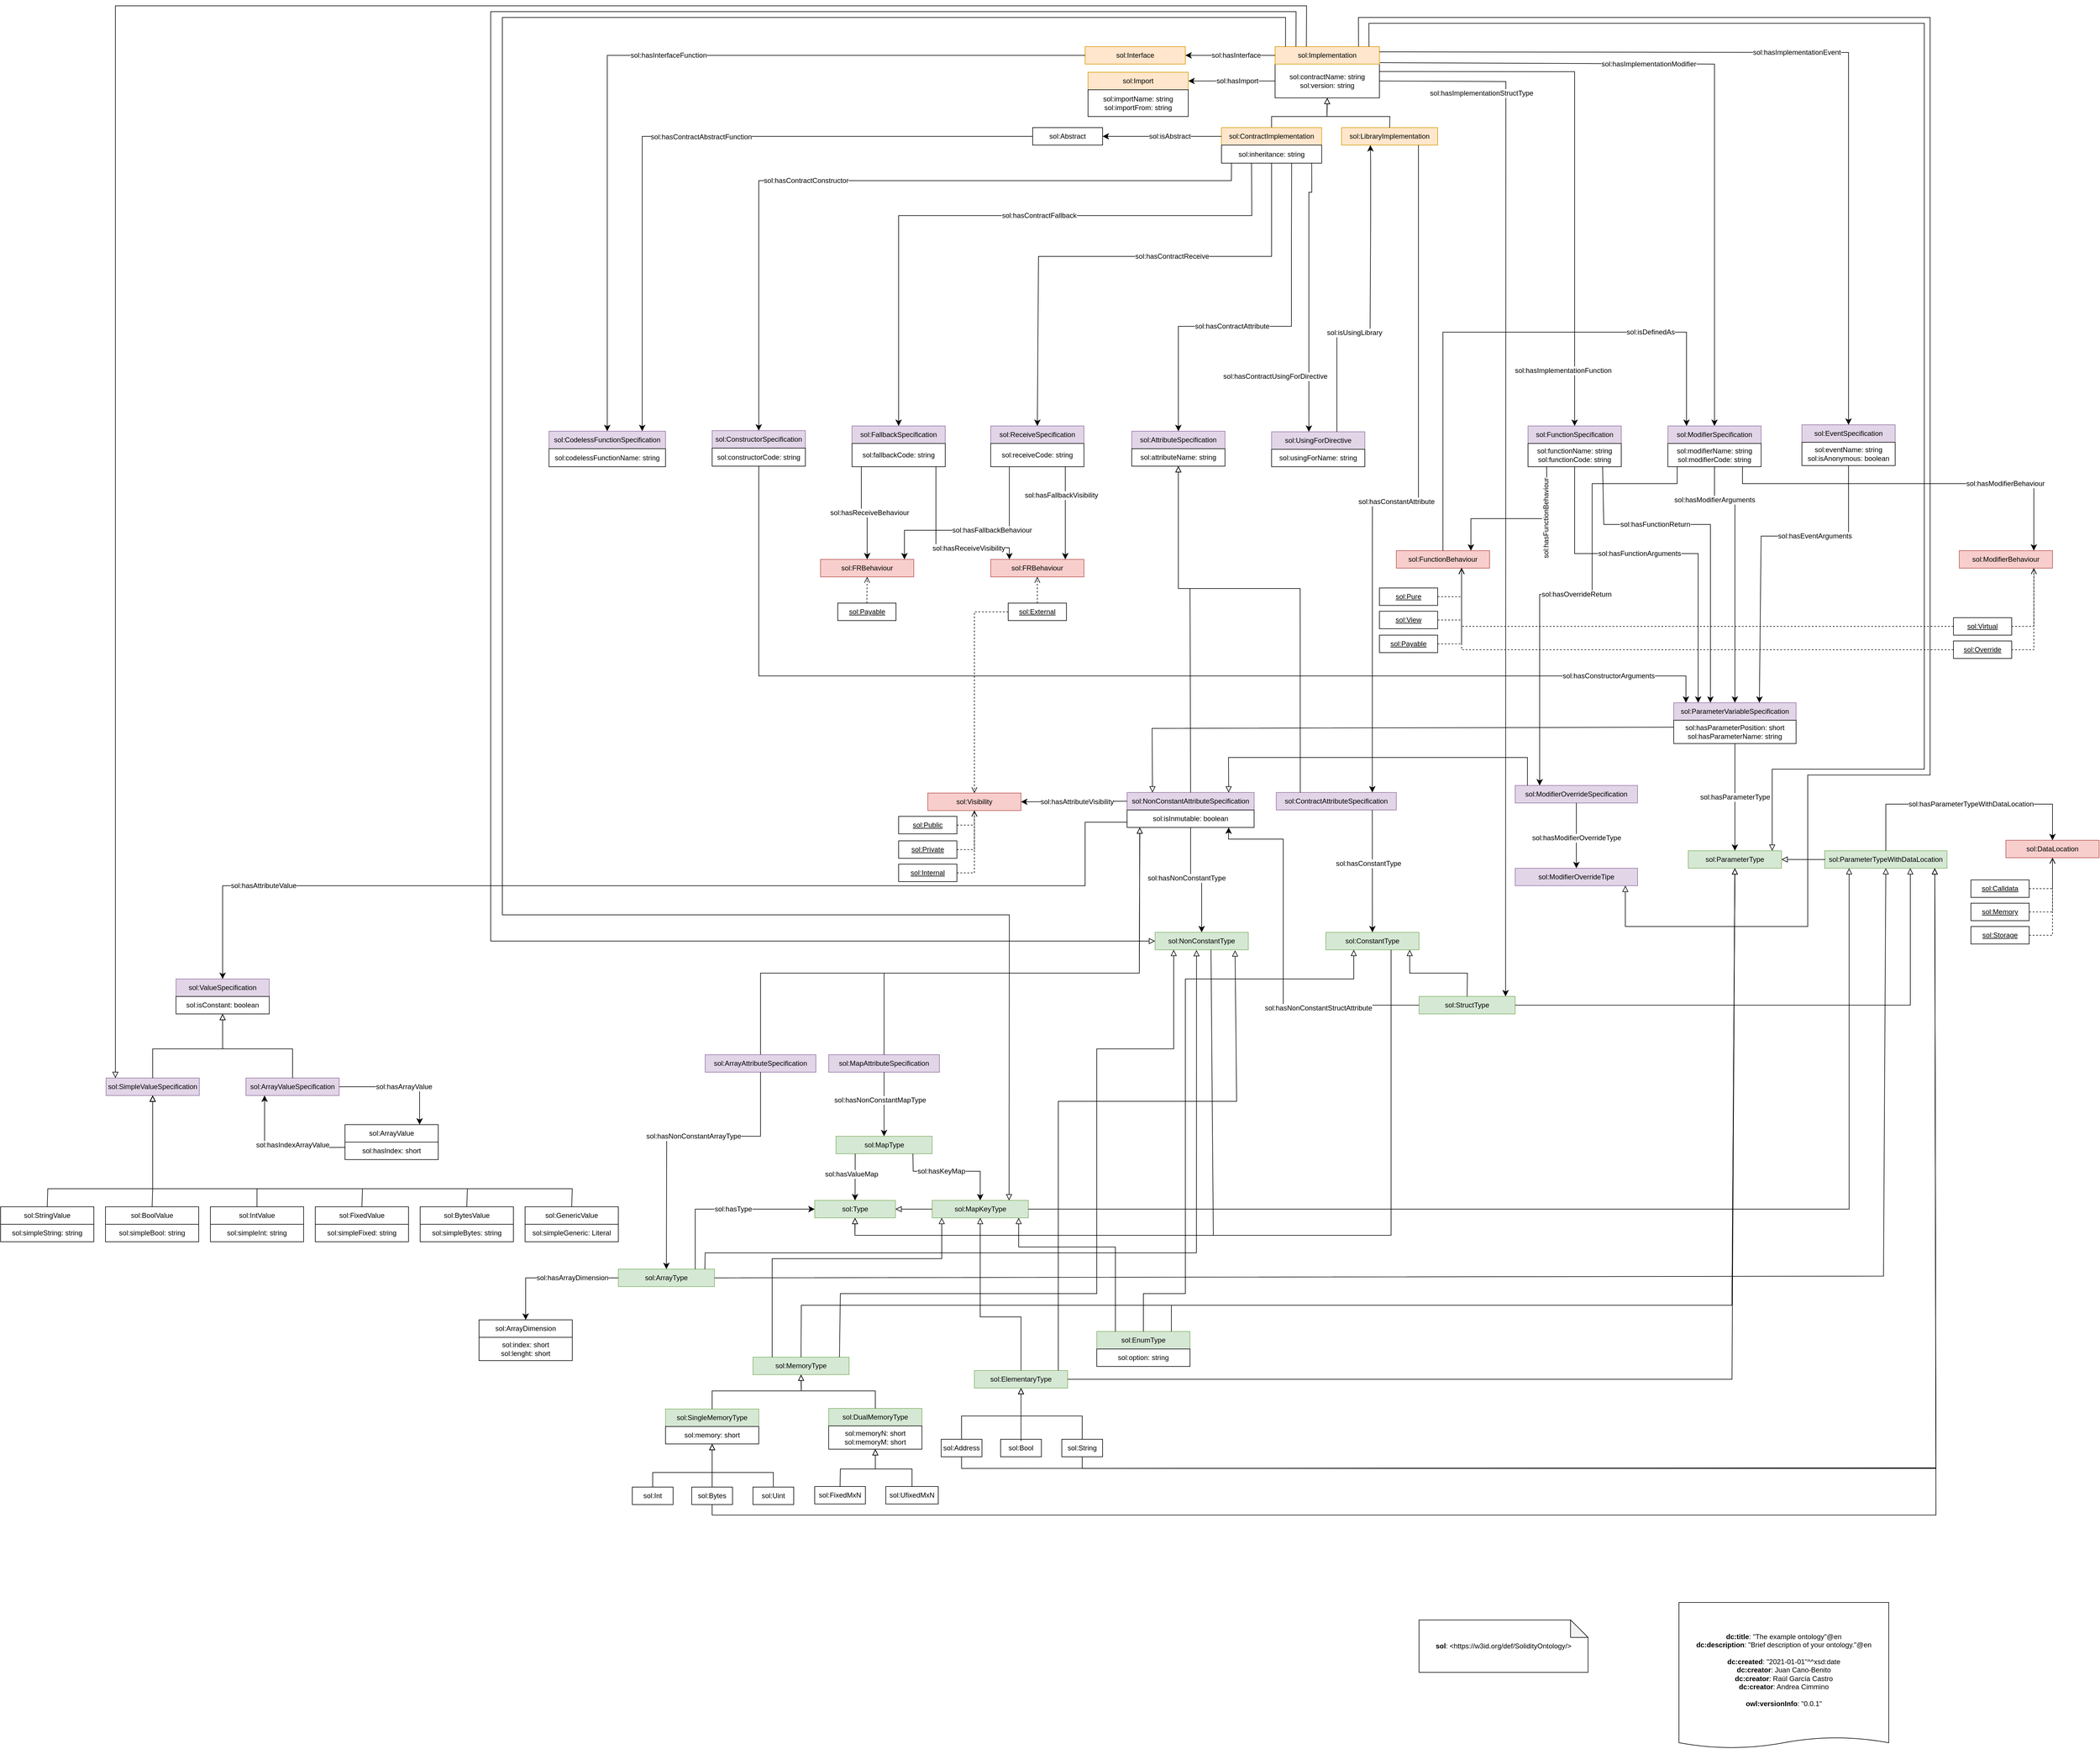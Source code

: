 <mxfile version="22.1.2" type="device">
  <diagram name="Página-1" id="pJHk1jmKi2Voto7qG9wJ">
    <mxGraphModel dx="3659" dy="1180" grid="1" gridSize="10" guides="1" tooltips="1" connect="1" arrows="1" fold="1" page="1" pageScale="1" pageWidth="827" pageHeight="1169" math="0" shadow="0">
      <root>
        <mxCell id="0" />
        <mxCell id="1" parent="0" />
        <mxCell id="bmZF7T8KRYOrzVGl7_Tg-1" value="" style="endArrow=block;html=1;fontColor=#000099;exitX=0.5;exitY=0;exitDx=0;exitDy=0;endFill=0;entryX=0.5;entryY=1;entryDx=0;entryDy=0;endSize=8;arcSize=0;rounded=0;" parent="1" source="bmZF7T8KRYOrzVGl7_Tg-3" target="bmZF7T8KRYOrzVGl7_Tg-8" edge="1">
          <mxGeometry width="50" height="50" relative="1" as="geometry">
            <mxPoint x="15" y="340" as="sourcePoint" />
            <mxPoint x="295" y="330" as="targetPoint" />
            <Array as="points">
              <mxPoint x="200" y="360" />
              <mxPoint x="295" y="360" />
            </Array>
          </mxGeometry>
        </mxCell>
        <mxCell id="bmZF7T8KRYOrzVGl7_Tg-3" value="sol:ContractImplementation" style="rounded=0;whiteSpace=wrap;html=1;snapToPoint=1;points=[[0.1,0],[0.2,0],[0.3,0],[0.4,0],[0.5,0],[0.6,0],[0.7,0],[0.8,0],[0.9,0],[0,0.1],[0,0.3],[0,0.5],[0,0.7],[0,0.9],[0.1,1],[0.2,1],[0.3,1],[0.4,1],[0.5,1],[0.6,1],[0.7,1],[0.8,1],[0.9,1],[1,0.1],[1,0.3],[1,0.5],[1,0.7],[1,0.9]];fillColor=#ffe6cc;strokeColor=#d79b00;" parent="1" vertex="1">
          <mxGeometry x="114" y="379" width="172" height="30" as="geometry" />
        </mxCell>
        <mxCell id="bmZF7T8KRYOrzVGl7_Tg-4" value="&lt;div&gt;&lt;b&gt;dc:title&lt;/b&gt;: &quot;The example ontology&quot;@en&lt;br&gt;&lt;/div&gt;&lt;div&gt;&lt;b&gt;dc:description&lt;/b&gt;: &quot;Brief description of your ontology.&quot;@en &lt;br&gt;&lt;br&gt;&lt;b&gt;dc:created&lt;/b&gt;: &quot;2021-01-01&quot;^^xsd:date &lt;br&gt;&lt;b&gt;dc:creator&lt;/b&gt;: Juan Cano-Benito&lt;br&gt;&lt;b&gt;dc:creator&lt;/b&gt;: Raúl García Castro&lt;/div&gt;&lt;div&gt;&lt;b style=&quot;border-color: var(--border-color);&quot;&gt;dc:creator&lt;/b&gt;: Andrea Cimmino&lt;br style=&quot;border-color: var(--border-color);&quot;&gt;&lt;br&gt;&lt;/div&gt;&lt;div&gt;&lt;b&gt;owl:versionInfo&lt;/b&gt;: &quot;0.0.1&quot;&lt;br&gt;&lt;/div&gt;" style="shape=document;whiteSpace=wrap;html=1;boundedLbl=1;labelBackgroundColor=#ffffff;strokeColor=#000000;fontSize=12;fontColor=#000000;size=0.074;" parent="1" vertex="1">
          <mxGeometry x="899" y="2910" width="360" height="250" as="geometry" />
        </mxCell>
        <mxCell id="bmZF7T8KRYOrzVGl7_Tg-5" value="sol:LibraryImplementation" style="rounded=0;whiteSpace=wrap;html=1;snapToPoint=1;points=[[0.1,0],[0.2,0],[0.3,0],[0.4,0],[0.5,0],[0.6,0],[0.7,0],[0.8,0],[0.9,0],[0,0.1],[0,0.3],[0,0.5],[0,0.7],[0,0.9],[0.1,1],[0.2,1],[0.3,1],[0.4,1],[0.5,1],[0.6,1],[0.7,1],[0.8,1],[0.9,1],[1,0.1],[1,0.3],[1,0.5],[1,0.7],[1,0.9]];fillColor=#ffe6cc;strokeColor=#d79b00;" parent="1" vertex="1">
          <mxGeometry x="320" y="379" width="165" height="30" as="geometry" />
        </mxCell>
        <mxCell id="bmZF7T8KRYOrzVGl7_Tg-6" value="" style="endArrow=block;html=1;fontColor=#000099;exitX=0.5;exitY=0;exitDx=0;exitDy=0;endFill=0;entryX=0.5;entryY=1;entryDx=0;entryDy=0;endSize=8;arcSize=0;rounded=0;" parent="1" source="bmZF7T8KRYOrzVGl7_Tg-5" target="bmZF7T8KRYOrzVGl7_Tg-8" edge="1">
          <mxGeometry width="50" height="50" relative="1" as="geometry">
            <mxPoint x="211" y="410" as="sourcePoint" />
            <mxPoint x="295" y="330" as="targetPoint" />
            <Array as="points">
              <mxPoint x="403" y="360" />
              <mxPoint x="295" y="360" />
            </Array>
          </mxGeometry>
        </mxCell>
        <mxCell id="bmZF7T8KRYOrzVGl7_Tg-7" value="&lt;div&gt;&lt;b&gt;sol&lt;/b&gt;:&amp;nbsp;&amp;lt;https://w3id.org/def/SolidityOntology/&amp;gt;&lt;/div&gt;" style="shape=note;whiteSpace=wrap;html=1;backgroundOutline=1;darkOpacity=0.05;" parent="1" vertex="1">
          <mxGeometry x="453" y="2940" width="290" height="90" as="geometry" />
        </mxCell>
        <mxCell id="bmZF7T8KRYOrzVGl7_Tg-8" value="sol:contractName: string&lt;br&gt;sol:version: string" style="rounded=0;whiteSpace=wrap;html=1;snapToPoint=1;points=[[0.1,0],[0.2,0],[0.3,0],[0.4,0],[0.5,0],[0.6,0],[0.7,0],[0.8,0],[0.9,0],[0,0.1],[0,0.3],[0,0.5],[0,0.7],[0,0.9],[0.1,1],[0.2,1],[0.3,1],[0.4,1],[0.5,1],[0.6,1],[0.7,1],[0.8,1],[0.9,1],[1,0.1],[1,0.3],[1,0.5],[1,0.7],[1,0.9]];" parent="1" vertex="1">
          <mxGeometry x="206" y="270" width="179" height="58" as="geometry" />
        </mxCell>
        <mxCell id="bmZF7T8KRYOrzVGl7_Tg-9" value="sol:Implementation" style="rounded=0;whiteSpace=wrap;html=1;snapToPoint=1;points=[[0.1,0],[0.2,0],[0.3,0],[0.4,0],[0.5,0],[0.6,0],[0.7,0],[0.8,0],[0.9,0],[0,0.1],[0,0.3],[0,0.5],[0,0.7],[0,0.9],[0.1,1],[0.2,1],[0.3,1],[0.4,1],[0.5,1],[0.6,1],[0.7,1],[0.8,1],[0.9,1],[1,0.1],[1,0.3],[1,0.5],[1,0.7],[1,0.9]];fillColor=#ffe6cc;strokeColor=#d79b00;" parent="1" vertex="1">
          <mxGeometry x="206" y="240.0" width="179" height="30" as="geometry" />
        </mxCell>
        <mxCell id="bmZF7T8KRYOrzVGl7_Tg-10" value="" style="endArrow=classic;html=1;exitX=1;exitY=0.5;exitDx=0;exitDy=0;endSize=8;arcSize=0;rounded=0;entryX=0.9;entryY=0;entryDx=0;entryDy=0;" parent="1" source="bmZF7T8KRYOrzVGl7_Tg-8" target="bmZF7T8KRYOrzVGl7_Tg-12" edge="1">
          <mxGeometry width="50" height="50" relative="1" as="geometry">
            <mxPoint x="370" y="294.5" as="sourcePoint" />
            <mxPoint x="520" y="293" as="targetPoint" />
            <Array as="points">
              <mxPoint x="602" y="300" />
            </Array>
          </mxGeometry>
        </mxCell>
        <mxCell id="bmZF7T8KRYOrzVGl7_Tg-11" value="sol:hasImplementationStructType" style="text;html=1;align=center;verticalAlign=middle;resizable=0;points=[];labelBackgroundColor=#ffffff;" parent="bmZF7T8KRYOrzVGl7_Tg-10" vertex="1" connectable="0">
          <mxGeometry x="-0.127" relative="1" as="geometry">
            <mxPoint x="-42" y="-543" as="offset" />
          </mxGeometry>
        </mxCell>
        <mxCell id="bmZF7T8KRYOrzVGl7_Tg-12" value="sol:StructType" style="rounded=0;whiteSpace=wrap;html=1;snapToPoint=1;points=[[0.1,0],[0.2,0],[0.3,0],[0.4,0],[0.5,0],[0.6,0],[0.7,0],[0.8,0],[0.9,0],[0,0.1],[0,0.3],[0,0.5],[0,0.7],[0,0.9],[0.1,1],[0.2,1],[0.3,1],[0.4,1],[0.5,1],[0.6,1],[0.7,1],[0.8,1],[0.9,1],[1,0.1],[1,0.3],[1,0.5],[1,0.7],[1,0.9]];fillColor=#d5e8d4;strokeColor=#82b366;" parent="1" vertex="1">
          <mxGeometry x="453" y="1870" width="165" height="30" as="geometry" />
        </mxCell>
        <mxCell id="bmZF7T8KRYOrzVGl7_Tg-13" value="sol:inheritance: string" style="rounded=0;whiteSpace=wrap;html=1;snapToPoint=1;points=[[0.1,0],[0.2,0],[0.3,0],[0.4,0],[0.5,0],[0.6,0],[0.7,0],[0.8,0],[0.9,0],[0,0.1],[0,0.3],[0,0.5],[0,0.7],[0,0.9],[0.1,1],[0.2,1],[0.3,1],[0.4,1],[0.5,1],[0.6,1],[0.7,1],[0.8,1],[0.9,1],[1,0.1],[1,0.3],[1,0.5],[1,0.7],[1,0.9]];" parent="1" vertex="1">
          <mxGeometry x="114" y="409" width="172" height="31" as="geometry" />
        </mxCell>
        <mxCell id="bmZF7T8KRYOrzVGl7_Tg-14" value="sol:Abstract" style="rounded=0;whiteSpace=wrap;html=1;snapToPoint=1;points=[[0.1,0],[0.2,0],[0.3,0],[0.4,0],[0.5,0],[0.6,0],[0.7,0],[0.8,0],[0.9,0],[0,0.1],[0,0.3],[0,0.5],[0,0.7],[0,0.9],[0.1,1],[0.2,1],[0.3,1],[0.4,1],[0.5,1],[0.6,1],[0.7,1],[0.8,1],[0.9,1],[1,0.1],[1,0.3],[1,0.5],[1,0.7],[1,0.9]];" parent="1" vertex="1">
          <mxGeometry x="-210" y="379.0" width="120" height="30" as="geometry" />
        </mxCell>
        <mxCell id="bmZF7T8KRYOrzVGl7_Tg-16" value="" style="endArrow=classic;html=1;exitX=0;exitY=0.5;exitDx=0;exitDy=0;endSize=8;arcSize=0;rounded=0;entryX=1;entryY=0.5;entryDx=0;entryDy=0;" parent="1" source="bmZF7T8KRYOrzVGl7_Tg-3" target="bmZF7T8KRYOrzVGl7_Tg-14" edge="1">
          <mxGeometry width="50" height="50" relative="1" as="geometry">
            <mxPoint x="-50" y="378.31" as="sourcePoint" />
            <mxPoint x="75" y="378.31" as="targetPoint" />
            <Array as="points">
              <mxPoint x="50" y="394" />
            </Array>
          </mxGeometry>
        </mxCell>
        <mxCell id="bmZF7T8KRYOrzVGl7_Tg-17" value="sol:isAbstract" style="text;html=1;align=center;verticalAlign=middle;resizable=0;points=[];labelBackgroundColor=#ffffff;" parent="bmZF7T8KRYOrzVGl7_Tg-16" vertex="1" connectable="0">
          <mxGeometry x="-0.127" relative="1" as="geometry">
            <mxPoint as="offset" />
          </mxGeometry>
        </mxCell>
        <mxCell id="bmZF7T8KRYOrzVGl7_Tg-18" value="sol:ConstructorSpecification" style="rounded=0;whiteSpace=wrap;html=1;snapToPoint=1;points=[[0.1,0],[0.2,0],[0.3,0],[0.4,0],[0.5,0],[0.6,0],[0.7,0],[0.8,0],[0.9,0],[0,0.1],[0,0.3],[0,0.5],[0,0.7],[0,0.9],[0.1,1],[0.2,1],[0.3,1],[0.4,1],[0.5,1],[0.6,1],[0.7,1],[0.8,1],[0.9,1],[1,0.1],[1,0.3],[1,0.5],[1,0.7],[1,0.9]];fillColor=#e1d5e7;strokeColor=#9673a6;" parent="1" vertex="1">
          <mxGeometry x="-760" y="899" width="160" height="30" as="geometry" />
        </mxCell>
        <mxCell id="bmZF7T8KRYOrzVGl7_Tg-19" value="" style="endArrow=classic;html=1;exitX=0.1;exitY=1;exitDx=0;exitDy=0;endSize=8;arcSize=0;rounded=0;entryX=0.5;entryY=0;entryDx=0;entryDy=0;" parent="1" source="bmZF7T8KRYOrzVGl7_Tg-13" target="bmZF7T8KRYOrzVGl7_Tg-18" edge="1">
          <mxGeometry width="50" height="50" relative="1" as="geometry">
            <mxPoint x="158" y="389" as="sourcePoint" />
            <mxPoint x="140" y="338" as="targetPoint" />
            <Array as="points">
              <mxPoint x="131" y="470" />
              <mxPoint x="-680" y="470" />
            </Array>
          </mxGeometry>
        </mxCell>
        <mxCell id="bmZF7T8KRYOrzVGl7_Tg-20" value="sol:hasContractConstructor" style="text;html=1;align=center;verticalAlign=middle;resizable=0;points=[];labelBackgroundColor=#ffffff;" parent="bmZF7T8KRYOrzVGl7_Tg-19" vertex="1" connectable="0">
          <mxGeometry x="-0.127" relative="1" as="geometry">
            <mxPoint x="-206" as="offset" />
          </mxGeometry>
        </mxCell>
        <mxCell id="bmZF7T8KRYOrzVGl7_Tg-21" value="sol:FunctionSpecification" style="rounded=0;whiteSpace=wrap;html=1;snapToPoint=1;points=[[0.1,0],[0.2,0],[0.3,0],[0.4,0],[0.5,0],[0.6,0],[0.7,0],[0.8,0],[0.9,0],[0,0.1],[0,0.3],[0,0.5],[0,0.7],[0,0.9],[0.1,1],[0.2,1],[0.3,1],[0.4,1],[0.5,1],[0.6,1],[0.7,1],[0.8,1],[0.9,1],[1,0.1],[1,0.3],[1,0.5],[1,0.7],[1,0.9]];fillColor=#e1d5e7;strokeColor=#9673a6;" parent="1" vertex="1">
          <mxGeometry x="640" y="891" width="160" height="30" as="geometry" />
        </mxCell>
        <mxCell id="bmZF7T8KRYOrzVGl7_Tg-22" value="sol:constructorCode: string" style="rounded=0;whiteSpace=wrap;html=1;snapToPoint=1;points=[[0.1,0],[0.2,0],[0.3,0],[0.4,0],[0.5,0],[0.6,0],[0.7,0],[0.8,0],[0.9,0],[0,0.1],[0,0.3],[0,0.5],[0,0.7],[0,0.9],[0.1,1],[0.2,1],[0.3,1],[0.4,1],[0.5,1],[0.6,1],[0.7,1],[0.8,1],[0.9,1],[1,0.1],[1,0.3],[1,0.5],[1,0.7],[1,0.9]];" parent="1" vertex="1">
          <mxGeometry x="-760" y="929" width="160" height="31" as="geometry" />
        </mxCell>
        <mxCell id="bmZF7T8KRYOrzVGl7_Tg-23" value="sol:functionName: string&lt;br&gt;sol:functionCode: string" style="rounded=0;whiteSpace=wrap;html=1;snapToPoint=1;points=[[0.1,0],[0.2,0],[0.3,0],[0.4,0],[0.5,0],[0.6,0],[0.7,0],[0.8,0],[0.9,0],[0,0.1],[0,0.3],[0,0.5],[0,0.7],[0,0.9],[0.1,1],[0.2,1],[0.3,1],[0.4,1],[0.5,1],[0.6,1],[0.7,1],[0.8,1],[0.9,1],[1,0.1],[1,0.3],[1,0.5],[1,0.7],[1,0.9]];" parent="1" vertex="1">
          <mxGeometry x="640" y="921" width="160" height="40" as="geometry" />
        </mxCell>
        <mxCell id="bmZF7T8KRYOrzVGl7_Tg-25" value="" style="endArrow=classic;html=1;endSize=8;arcSize=0;rounded=0;entryX=0.5;entryY=0;entryDx=0;entryDy=0;exitX=0.999;exitY=0.219;exitDx=0;exitDy=0;exitPerimeter=0;" parent="1" source="bmZF7T8KRYOrzVGl7_Tg-8" target="bmZF7T8KRYOrzVGl7_Tg-21" edge="1">
          <mxGeometry width="50" height="50" relative="1" as="geometry">
            <mxPoint x="780" y="330" as="sourcePoint" />
            <mxPoint x="30" y="600" as="targetPoint" />
            <Array as="points">
              <mxPoint x="720" y="283" />
              <mxPoint x="720" y="510" />
            </Array>
          </mxGeometry>
        </mxCell>
        <mxCell id="bmZF7T8KRYOrzVGl7_Tg-26" value="sol:hasImplementationFunction" style="text;html=1;align=center;verticalAlign=middle;resizable=0;points=[];labelBackgroundColor=#ffffff;" parent="bmZF7T8KRYOrzVGl7_Tg-25" vertex="1" connectable="0">
          <mxGeometry x="-0.127" relative="1" as="geometry">
            <mxPoint x="-20" y="436" as="offset" />
          </mxGeometry>
        </mxCell>
        <mxCell id="bmZF7T8KRYOrzVGl7_Tg-27" value="sol:ModifierSpecification" style="rounded=0;whiteSpace=wrap;html=1;snapToPoint=1;points=[[0.1,0],[0.2,0],[0.3,0],[0.4,0],[0.5,0],[0.6,0],[0.7,0],[0.8,0],[0.9,0],[0,0.1],[0,0.3],[0,0.5],[0,0.7],[0,0.9],[0.1,1],[0.2,1],[0.3,1],[0.4,1],[0.5,1],[0.6,1],[0.7,1],[0.8,1],[0.9,1],[1,0.1],[1,0.3],[1,0.5],[1,0.7],[1,0.9]];fillColor=#e1d5e7;strokeColor=#9673a6;" parent="1" vertex="1">
          <mxGeometry x="880" y="891" width="160" height="30" as="geometry" />
        </mxCell>
        <mxCell id="bmZF7T8KRYOrzVGl7_Tg-28" value="sol:modifierName: string&lt;br&gt;sol:modifierCode: string" style="rounded=0;whiteSpace=wrap;html=1;snapToPoint=1;points=[[0.1,0],[0.2,0],[0.3,0],[0.4,0],[0.5,0],[0.6,0],[0.7,0],[0.8,0],[0.9,0],[0,0.1],[0,0.3],[0,0.5],[0,0.7],[0,0.9],[0.1,1],[0.2,1],[0.3,1],[0.4,1],[0.5,1],[0.6,1],[0.7,1],[0.8,1],[0.9,1],[1,0.1],[1,0.3],[1,0.5],[1,0.7],[1,0.9]];" parent="1" vertex="1">
          <mxGeometry x="880" y="921" width="160" height="40" as="geometry" />
        </mxCell>
        <mxCell id="bmZF7T8KRYOrzVGl7_Tg-31" value="" style="endArrow=classic;html=1;exitX=1.004;exitY=-0.043;exitDx=0;exitDy=0;endSize=8;arcSize=0;rounded=0;entryX=0.5;entryY=0;entryDx=0;entryDy=0;exitPerimeter=0;" parent="1" source="bmZF7T8KRYOrzVGl7_Tg-8" target="bmZF7T8KRYOrzVGl7_Tg-27" edge="1">
          <mxGeometry width="50" height="50" relative="1" as="geometry">
            <mxPoint x="206" y="498" as="sourcePoint" />
            <mxPoint x="92" y="562" as="targetPoint" />
            <Array as="points">
              <mxPoint x="960" y="270" />
            </Array>
          </mxGeometry>
        </mxCell>
        <mxCell id="bmZF7T8KRYOrzVGl7_Tg-32" value="sol:hasImplementationModifier" style="text;html=1;align=center;verticalAlign=middle;resizable=0;points=[];labelBackgroundColor=#ffffff;" parent="bmZF7T8KRYOrzVGl7_Tg-31" vertex="1" connectable="0">
          <mxGeometry x="-0.127" relative="1" as="geometry">
            <mxPoint x="-60" as="offset" />
          </mxGeometry>
        </mxCell>
        <mxCell id="bmZF7T8KRYOrzVGl7_Tg-33" value="sol:FallbackSpecification" style="rounded=0;whiteSpace=wrap;html=1;snapToPoint=1;points=[[0.1,0],[0.2,0],[0.3,0],[0.4,0],[0.5,0],[0.6,0],[0.7,0],[0.8,0],[0.9,0],[0,0.1],[0,0.3],[0,0.5],[0,0.7],[0,0.9],[0.1,1],[0.2,1],[0.3,1],[0.4,1],[0.5,1],[0.6,1],[0.7,1],[0.8,1],[0.9,1],[1,0.1],[1,0.3],[1,0.5],[1,0.7],[1,0.9]];fillColor=#e1d5e7;strokeColor=#9673a6;" parent="1" vertex="1">
          <mxGeometry x="-520" y="891" width="160" height="30" as="geometry" />
        </mxCell>
        <mxCell id="bmZF7T8KRYOrzVGl7_Tg-34" value="sol:fallbackCode: string" style="rounded=0;whiteSpace=wrap;html=1;snapToPoint=1;points=[[0.1,0],[0.2,0],[0.3,0],[0.4,0],[0.5,0],[0.6,0],[0.7,0],[0.8,0],[0.9,0],[0,0.1],[0,0.3],[0,0.5],[0,0.7],[0,0.9],[0.1,1],[0.2,1],[0.3,1],[0.4,1],[0.5,1],[0.6,1],[0.7,1],[0.8,1],[0.9,1],[1,0.1],[1,0.3],[1,0.5],[1,0.7],[1,0.9]];" parent="1" vertex="1">
          <mxGeometry x="-520" y="921" width="160" height="40" as="geometry" />
        </mxCell>
        <mxCell id="bmZF7T8KRYOrzVGl7_Tg-35" value="sol:ReceiveSpecification" style="rounded=0;whiteSpace=wrap;html=1;snapToPoint=1;points=[[0.1,0],[0.2,0],[0.3,0],[0.4,0],[0.5,0],[0.6,0],[0.7,0],[0.8,0],[0.9,0],[0,0.1],[0,0.3],[0,0.5],[0,0.7],[0,0.9],[0.1,1],[0.2,1],[0.3,1],[0.4,1],[0.5,1],[0.6,1],[0.7,1],[0.8,1],[0.9,1],[1,0.1],[1,0.3],[1,0.5],[1,0.7],[1,0.9]];fillColor=#e1d5e7;strokeColor=#9673a6;" parent="1" vertex="1">
          <mxGeometry x="-282" y="891" width="160" height="30" as="geometry" />
        </mxCell>
        <mxCell id="bmZF7T8KRYOrzVGl7_Tg-36" value="sol:receiveCode: string" style="rounded=0;whiteSpace=wrap;html=1;snapToPoint=1;points=[[0.1,0],[0.2,0],[0.3,0],[0.4,0],[0.5,0],[0.6,0],[0.7,0],[0.8,0],[0.9,0],[0,0.1],[0,0.3],[0,0.5],[0,0.7],[0,0.9],[0.1,1],[0.2,1],[0.3,1],[0.4,1],[0.5,1],[0.6,1],[0.7,1],[0.8,1],[0.9,1],[1,0.1],[1,0.3],[1,0.5],[1,0.7],[1,0.9]];" parent="1" vertex="1">
          <mxGeometry x="-282" y="921" width="160" height="40" as="geometry" />
        </mxCell>
        <mxCell id="bmZF7T8KRYOrzVGl7_Tg-37" value="sol:EventSpecification" style="rounded=0;whiteSpace=wrap;html=1;snapToPoint=1;points=[[0.1,0],[0.2,0],[0.3,0],[0.4,0],[0.5,0],[0.6,0],[0.7,0],[0.8,0],[0.9,0],[0,0.1],[0,0.3],[0,0.5],[0,0.7],[0,0.9],[0.1,1],[0.2,1],[0.3,1],[0.4,1],[0.5,1],[0.6,1],[0.7,1],[0.8,1],[0.9,1],[1,0.1],[1,0.3],[1,0.5],[1,0.7],[1,0.9]];fillColor=#e1d5e7;strokeColor=#9673a6;" parent="1" vertex="1">
          <mxGeometry x="1110" y="889" width="160" height="30" as="geometry" />
        </mxCell>
        <mxCell id="bmZF7T8KRYOrzVGl7_Tg-38" value="sol:eventName: string&lt;br&gt;sol:isAnonymous: boolean" style="rounded=0;whiteSpace=wrap;html=1;snapToPoint=1;points=[[0.1,0],[0.2,0],[0.3,0],[0.4,0],[0.5,0],[0.6,0],[0.7,0],[0.8,0],[0.9,0],[0,0.1],[0,0.3],[0,0.5],[0,0.7],[0,0.9],[0.1,1],[0.2,1],[0.3,1],[0.4,1],[0.5,1],[0.6,1],[0.7,1],[0.8,1],[0.9,1],[1,0.1],[1,0.3],[1,0.5],[1,0.7],[1,0.9]];" parent="1" vertex="1">
          <mxGeometry x="1110" y="919" width="160" height="40" as="geometry" />
        </mxCell>
        <mxCell id="bmZF7T8KRYOrzVGl7_Tg-39" value="" style="endArrow=classic;html=1;endSize=8;arcSize=0;rounded=0;entryX=0.5;entryY=0;entryDx=0;entryDy=0;exitX=0.3;exitY=1;exitDx=0;exitDy=0;" parent="1" source="bmZF7T8KRYOrzVGl7_Tg-13" target="bmZF7T8KRYOrzVGl7_Tg-33" edge="1">
          <mxGeometry width="50" height="50" relative="1" as="geometry">
            <mxPoint x="183" y="440" as="sourcePoint" />
            <mxPoint x="94" y="650" as="targetPoint" />
            <Array as="points">
              <mxPoint x="166" y="530" />
              <mxPoint x="-440" y="530" />
            </Array>
          </mxGeometry>
        </mxCell>
        <mxCell id="bmZF7T8KRYOrzVGl7_Tg-40" value="sol:hasContractFallback" style="text;html=1;align=center;verticalAlign=middle;resizable=0;points=[];labelBackgroundColor=#ffffff;rotation=0;" parent="bmZF7T8KRYOrzVGl7_Tg-39" vertex="1" connectable="0">
          <mxGeometry x="-0.127" relative="1" as="geometry">
            <mxPoint x="6" as="offset" />
          </mxGeometry>
        </mxCell>
        <mxCell id="bmZF7T8KRYOrzVGl7_Tg-43" value="" style="endArrow=classic;html=1;exitX=0.5;exitY=1;exitDx=0;exitDy=0;endSize=8;arcSize=0;rounded=0;entryX=0.5;entryY=0;entryDx=0;entryDy=0;" parent="1" source="bmZF7T8KRYOrzVGl7_Tg-13" target="bmZF7T8KRYOrzVGl7_Tg-35" edge="1">
          <mxGeometry width="50" height="50" relative="1" as="geometry">
            <mxPoint x="215.5" y="455" as="sourcePoint" />
            <mxPoint x="153.5" y="715" as="targetPoint" />
            <Array as="points">
              <mxPoint x="200" y="600" />
              <mxPoint x="-200" y="600" />
            </Array>
          </mxGeometry>
        </mxCell>
        <mxCell id="bmZF7T8KRYOrzVGl7_Tg-44" value="sol:hasContractReceive" style="text;html=1;align=center;verticalAlign=middle;resizable=0;points=[];labelBackgroundColor=#ffffff;rotation=0;" parent="bmZF7T8KRYOrzVGl7_Tg-43" vertex="1" connectable="0">
          <mxGeometry x="-0.127" relative="1" as="geometry">
            <mxPoint x="40" as="offset" />
          </mxGeometry>
        </mxCell>
        <mxCell id="bmZF7T8KRYOrzVGl7_Tg-45" value="" style="endArrow=classic;html=1;exitX=1;exitY=0.3;exitDx=0;exitDy=0;endSize=8;arcSize=0;rounded=0;entryX=0.5;entryY=0;entryDx=0;entryDy=0;" parent="1" source="bmZF7T8KRYOrzVGl7_Tg-9" target="bmZF7T8KRYOrzVGl7_Tg-37" edge="1">
          <mxGeometry width="50" height="50" relative="1" as="geometry">
            <mxPoint x="420" y="440" as="sourcePoint" />
            <mxPoint x="427" y="700" as="targetPoint" />
            <Array as="points">
              <mxPoint x="1190" y="250" />
            </Array>
          </mxGeometry>
        </mxCell>
        <mxCell id="bmZF7T8KRYOrzVGl7_Tg-46" value="sol:hasImplementationEvent" style="text;html=1;align=center;verticalAlign=middle;resizable=0;points=[];labelBackgroundColor=#ffffff;rotation=0;" parent="bmZF7T8KRYOrzVGl7_Tg-45" vertex="1" connectable="0">
          <mxGeometry x="-0.127" relative="1" as="geometry">
            <mxPoint x="85" as="offset" />
          </mxGeometry>
        </mxCell>
        <mxCell id="bmZF7T8KRYOrzVGl7_Tg-47" value="" style="endArrow=classic;html=1;exitX=0.9;exitY=1;exitDx=0;exitDy=0;endSize=8;arcSize=0;rounded=0;entryX=0.4;entryY=0;entryDx=0;entryDy=0;" parent="1" source="bmZF7T8KRYOrzVGl7_Tg-13" target="bmZF7T8KRYOrzVGl7_Tg-50" edge="1">
          <mxGeometry width="50" height="50" relative="1" as="geometry">
            <mxPoint x="398" y="400" as="sourcePoint" />
            <mxPoint x="380" y="490" as="targetPoint" />
            <Array as="points">
              <mxPoint x="269" y="490" />
              <mxPoint x="264" y="490" />
            </Array>
          </mxGeometry>
        </mxCell>
        <mxCell id="bmZF7T8KRYOrzVGl7_Tg-48" value="sol:hasContractUsingForDirective" style="text;html=1;align=center;verticalAlign=middle;resizable=0;points=[];labelBackgroundColor=#ffffff;rotation=0;" parent="bmZF7T8KRYOrzVGl7_Tg-47" vertex="1" connectable="0">
          <mxGeometry x="-0.127" relative="1" as="geometry">
            <mxPoint x="-58" y="167" as="offset" />
          </mxGeometry>
        </mxCell>
        <mxCell id="bmZF7T8KRYOrzVGl7_Tg-50" value="sol:UsingForDirective" style="rounded=0;whiteSpace=wrap;html=1;snapToPoint=1;points=[[0.1,0],[0.2,0],[0.3,0],[0.4,0],[0.5,0],[0.6,0],[0.7,0],[0.8,0],[0.9,0],[0,0.1],[0,0.3],[0,0.5],[0,0.7],[0,0.9],[0.1,1],[0.2,1],[0.3,1],[0.4,1],[0.5,1],[0.6,1],[0.7,1],[0.8,1],[0.9,1],[1,0.1],[1,0.3],[1,0.5],[1,0.7],[1,0.9]];fillColor=#e1d5e7;strokeColor=#9673a6;" parent="1" vertex="1">
          <mxGeometry x="200" y="901" width="160" height="30" as="geometry" />
        </mxCell>
        <mxCell id="bmZF7T8KRYOrzVGl7_Tg-51" value="sol:usingForName: string&lt;br&gt;" style="rounded=0;whiteSpace=wrap;html=1;snapToPoint=1;points=[[0.1,0],[0.2,0],[0.3,0],[0.4,0],[0.5,0],[0.6,0],[0.7,0],[0.8,0],[0.9,0],[0,0.1],[0,0.3],[0,0.5],[0,0.7],[0,0.9],[0.1,1],[0.2,1],[0.3,1],[0.4,1],[0.5,1],[0.6,1],[0.7,1],[0.8,1],[0.9,1],[1,0.1],[1,0.3],[1,0.5],[1,0.7],[1,0.9]];" parent="1" vertex="1">
          <mxGeometry x="200" y="931" width="160" height="30" as="geometry" />
        </mxCell>
        <mxCell id="bmZF7T8KRYOrzVGl7_Tg-52" value="" style="endArrow=classic;html=1;exitX=0.7;exitY=0;exitDx=0;exitDy=0;endSize=8;arcSize=0;rounded=0;entryX=0.3;entryY=1;entryDx=0;entryDy=0;" parent="1" source="bmZF7T8KRYOrzVGl7_Tg-50" target="bmZF7T8KRYOrzVGl7_Tg-5" edge="1">
          <mxGeometry width="50" height="50" relative="1" as="geometry">
            <mxPoint x="570" y="448" as="sourcePoint" />
            <mxPoint x="669" y="508" as="targetPoint" />
            <Array as="points">
              <mxPoint x="312" y="730" />
              <mxPoint x="369" y="730" />
              <mxPoint x="370" y="530" />
              <mxPoint x="370" y="440" />
            </Array>
          </mxGeometry>
        </mxCell>
        <mxCell id="bmZF7T8KRYOrzVGl7_Tg-53" value="sol:isUsingLibrary" style="text;html=1;align=center;verticalAlign=middle;resizable=0;points=[];labelBackgroundColor=#ffffff;rotation=0;" parent="bmZF7T8KRYOrzVGl7_Tg-52" vertex="1" connectable="0">
          <mxGeometry x="-0.127" relative="1" as="geometry">
            <mxPoint x="-27" y="12" as="offset" />
          </mxGeometry>
        </mxCell>
        <mxCell id="bmZF7T8KRYOrzVGl7_Tg-54" value="sol:AttributeSpecification" style="rounded=0;whiteSpace=wrap;html=1;snapToPoint=1;points=[[0.1,0],[0.2,0],[0.3,0],[0.4,0],[0.5,0],[0.6,0],[0.7,0],[0.8,0],[0.9,0],[0,0.1],[0,0.3],[0,0.5],[0,0.7],[0,0.9],[0.1,1],[0.2,1],[0.3,1],[0.4,1],[0.5,1],[0.6,1],[0.7,1],[0.8,1],[0.9,1],[1,0.1],[1,0.3],[1,0.5],[1,0.7],[1,0.9]];fillColor=#e1d5e7;strokeColor=#9673a6;" parent="1" vertex="1">
          <mxGeometry x="-40" y="900" width="160" height="30" as="geometry" />
        </mxCell>
        <mxCell id="bmZF7T8KRYOrzVGl7_Tg-55" value="sol:attributeName: string" style="rounded=0;whiteSpace=wrap;html=1;snapToPoint=1;points=[[0.1,0],[0.2,0],[0.3,0],[0.4,0],[0.5,0],[0.6,0],[0.7,0],[0.8,0],[0.9,0],[0,0.1],[0,0.3],[0,0.5],[0,0.7],[0,0.9],[0.1,1],[0.2,1],[0.3,1],[0.4,1],[0.5,1],[0.6,1],[0.7,1],[0.8,1],[0.9,1],[1,0.1],[1,0.3],[1,0.5],[1,0.7],[1,0.9]];" parent="1" vertex="1">
          <mxGeometry x="-40" y="930" width="160" height="30" as="geometry" />
        </mxCell>
        <mxCell id="bmZF7T8KRYOrzVGl7_Tg-56" value="" style="endArrow=classic;html=1;exitX=0.7;exitY=1;exitDx=0;exitDy=0;endSize=8;arcSize=0;rounded=0;" parent="1" source="bmZF7T8KRYOrzVGl7_Tg-13" target="bmZF7T8KRYOrzVGl7_Tg-54" edge="1">
          <mxGeometry width="50" height="50" relative="1" as="geometry">
            <mxPoint x="630" y="551" as="sourcePoint" />
            <mxPoint x="729" y="611" as="targetPoint" />
            <Array as="points">
              <mxPoint x="234" y="580" />
              <mxPoint x="234" y="720" />
              <mxPoint x="40" y="720" />
            </Array>
          </mxGeometry>
        </mxCell>
        <mxCell id="bmZF7T8KRYOrzVGl7_Tg-57" value="sol:hasContractAttribute" style="text;html=1;align=center;verticalAlign=middle;resizable=0;points=[];labelBackgroundColor=#ffffff;rotation=0;" parent="bmZF7T8KRYOrzVGl7_Tg-56" vertex="1" connectable="0">
          <mxGeometry x="-0.127" relative="1" as="geometry">
            <mxPoint x="-97" as="offset" />
          </mxGeometry>
        </mxCell>
        <mxCell id="7H-r3v3xN0h7ExLqmK3x-1" value="" style="endArrow=classic;html=1;exitX=0.5;exitY=1;exitDx=0;exitDy=0;endSize=8;arcSize=0;rounded=0;entryX=0.1;entryY=0;entryDx=0;entryDy=0;" parent="1" source="bmZF7T8KRYOrzVGl7_Tg-22" target="7H-r3v3xN0h7ExLqmK3x-71" edge="1">
          <mxGeometry width="50" height="50" relative="1" as="geometry">
            <mxPoint x="-256" y="409" as="sourcePoint" />
            <mxPoint x="-680" y="1080" as="targetPoint" />
            <Array as="points">
              <mxPoint x="-680" y="1180" />
              <mxPoint x="-680" y="1320" />
              <mxPoint x="911" y="1320" />
            </Array>
          </mxGeometry>
        </mxCell>
        <mxCell id="7H-r3v3xN0h7ExLqmK3x-2" value="sol:hasConstructorArguments" style="text;html=1;align=center;verticalAlign=middle;resizable=0;points=[];labelBackgroundColor=#ffffff;" parent="7H-r3v3xN0h7ExLqmK3x-1" vertex="1" connectable="0">
          <mxGeometry x="-0.127" relative="1" as="geometry">
            <mxPoint x="946" as="offset" />
          </mxGeometry>
        </mxCell>
        <mxCell id="7H-r3v3xN0h7ExLqmK3x-3" value="sol:CodelessFunctionSpecification" style="rounded=0;whiteSpace=wrap;html=1;snapToPoint=1;points=[[0.1,0],[0.2,0],[0.3,0],[0.4,0],[0.5,0],[0.6,0],[0.7,0],[0.8,0],[0.9,0],[0,0.1],[0,0.3],[0,0.5],[0,0.7],[0,0.9],[0.1,1],[0.2,1],[0.3,1],[0.4,1],[0.5,1],[0.6,1],[0.7,1],[0.8,1],[0.9,1],[1,0.1],[1,0.3],[1,0.5],[1,0.7],[1,0.9]];fillColor=#e1d5e7;strokeColor=#9673a6;" parent="1" vertex="1">
          <mxGeometry x="-1040" y="900" width="200" height="30" as="geometry" />
        </mxCell>
        <mxCell id="7H-r3v3xN0h7ExLqmK3x-4" value="sol:codelessFunctionName: string" style="rounded=0;whiteSpace=wrap;html=1;snapToPoint=1;points=[[0.1,0],[0.2,0],[0.3,0],[0.4,0],[0.5,0],[0.6,0],[0.7,0],[0.8,0],[0.9,0],[0,0.1],[0,0.3],[0,0.5],[0,0.7],[0,0.9],[0.1,1],[0.2,1],[0.3,1],[0.4,1],[0.5,1],[0.6,1],[0.7,1],[0.8,1],[0.9,1],[1,0.1],[1,0.3],[1,0.5],[1,0.7],[1,0.9]];" parent="1" vertex="1">
          <mxGeometry x="-1040" y="930" width="200" height="31" as="geometry" />
        </mxCell>
        <mxCell id="7H-r3v3xN0h7ExLqmK3x-5" value="" style="endArrow=classic;html=1;exitX=0;exitY=0.5;exitDx=0;exitDy=0;endSize=8;arcSize=0;rounded=0;entryX=0.8;entryY=0;entryDx=0;entryDy=0;" parent="1" source="bmZF7T8KRYOrzVGl7_Tg-14" target="7H-r3v3xN0h7ExLqmK3x-3" edge="1">
          <mxGeometry width="50" height="50" relative="1" as="geometry">
            <mxPoint x="-339" y="370" as="sourcePoint" />
            <mxPoint x="-1150" y="829" as="targetPoint" />
            <Array as="points">
              <mxPoint x="-880" y="394" />
            </Array>
          </mxGeometry>
        </mxCell>
        <mxCell id="7H-r3v3xN0h7ExLqmK3x-6" value="sol:hasContractAbstractFunction" style="text;html=1;align=center;verticalAlign=middle;resizable=0;points=[];labelBackgroundColor=#ffffff;" parent="7H-r3v3xN0h7ExLqmK3x-5" vertex="1" connectable="0">
          <mxGeometry x="-0.127" relative="1" as="geometry">
            <mxPoint x="-56" y="1" as="offset" />
          </mxGeometry>
        </mxCell>
        <mxCell id="7H-r3v3xN0h7ExLqmK3x-7" value="sol:Interface" style="rounded=0;whiteSpace=wrap;html=1;snapToPoint=1;points=[[0.1,0],[0.2,0],[0.3,0],[0.4,0],[0.5,0],[0.6,0],[0.7,0],[0.8,0],[0.9,0],[0,0.1],[0,0.3],[0,0.5],[0,0.7],[0,0.9],[0.1,1],[0.2,1],[0.3,1],[0.4,1],[0.5,1],[0.6,1],[0.7,1],[0.8,1],[0.9,1],[1,0.1],[1,0.3],[1,0.5],[1,0.7],[1,0.9]];fillColor=#ffe6cc;strokeColor=#d79b00;" parent="1" vertex="1">
          <mxGeometry x="-120" y="240" width="172" height="30" as="geometry" />
        </mxCell>
        <mxCell id="7H-r3v3xN0h7ExLqmK3x-8" value="" style="endArrow=classic;html=1;exitX=0;exitY=0.5;exitDx=0;exitDy=0;endSize=8;arcSize=0;rounded=0;entryX=1;entryY=0.5;entryDx=0;entryDy=0;" parent="1" source="bmZF7T8KRYOrzVGl7_Tg-9" target="7H-r3v3xN0h7ExLqmK3x-7" edge="1">
          <mxGeometry width="50" height="50" relative="1" as="geometry">
            <mxPoint x="200" y="268.95" as="sourcePoint" />
            <mxPoint x="-4" y="268.95" as="targetPoint" />
            <Array as="points" />
          </mxGeometry>
        </mxCell>
        <mxCell id="7H-r3v3xN0h7ExLqmK3x-9" value="sol:hasInterface" style="text;html=1;align=center;verticalAlign=middle;resizable=0;points=[];labelBackgroundColor=#ffffff;" parent="7H-r3v3xN0h7ExLqmK3x-8" vertex="1" connectable="0">
          <mxGeometry x="-0.127" relative="1" as="geometry">
            <mxPoint as="offset" />
          </mxGeometry>
        </mxCell>
        <mxCell id="7H-r3v3xN0h7ExLqmK3x-11" value="" style="endArrow=classic;html=1;exitX=0;exitY=0.5;exitDx=0;exitDy=0;endSize=8;arcSize=0;rounded=0;entryX=0.5;entryY=0;entryDx=0;entryDy=0;" parent="1" source="7H-r3v3xN0h7ExLqmK3x-7" target="7H-r3v3xN0h7ExLqmK3x-3" edge="1">
          <mxGeometry width="50" height="50" relative="1" as="geometry">
            <mxPoint x="-170" y="250" as="sourcePoint" />
            <mxPoint x="-840" y="756" as="targetPoint" />
            <Array as="points">
              <mxPoint x="-940" y="255" />
            </Array>
          </mxGeometry>
        </mxCell>
        <mxCell id="7H-r3v3xN0h7ExLqmK3x-12" value="sol:hasInterfaceFunction" style="text;html=1;align=center;verticalAlign=middle;resizable=0;points=[];labelBackgroundColor=#ffffff;" parent="7H-r3v3xN0h7ExLqmK3x-11" vertex="1" connectable="0">
          <mxGeometry x="-0.127" relative="1" as="geometry">
            <mxPoint x="-76" as="offset" />
          </mxGeometry>
        </mxCell>
        <mxCell id="7H-r3v3xN0h7ExLqmK3x-13" value="" style="endArrow=classic;html=1;exitX=0.1;exitY=1;exitDx=0;exitDy=0;endSize=8;arcSize=0;rounded=0;entryX=0.5;entryY=0;entryDx=0;entryDy=0;" parent="1" source="bmZF7T8KRYOrzVGl7_Tg-34" target="7H-r3v3xN0h7ExLqmK3x-18" edge="1">
          <mxGeometry width="50" height="50" relative="1" as="geometry">
            <mxPoint x="-440.42" y="980" as="sourcePoint" />
            <mxPoint x="-504" y="1360" as="targetPoint" />
            <Array as="points">
              <mxPoint x="-504" y="1040" />
              <mxPoint x="-494" y="1040" />
            </Array>
          </mxGeometry>
        </mxCell>
        <mxCell id="7H-r3v3xN0h7ExLqmK3x-14" value="sol:hasReceiveBehaviour" style="text;html=1;align=center;verticalAlign=middle;resizable=0;points=[];labelBackgroundColor=#ffffff;" parent="7H-r3v3xN0h7ExLqmK3x-13" vertex="1" connectable="0">
          <mxGeometry x="-0.127" relative="1" as="geometry">
            <mxPoint x="14" y="5" as="offset" />
          </mxGeometry>
        </mxCell>
        <mxCell id="7H-r3v3xN0h7ExLqmK3x-15" value="" style="endArrow=classic;html=1;exitX=0.9;exitY=1;exitDx=0;exitDy=0;endSize=8;arcSize=0;rounded=0;entryX=0.2;entryY=0;entryDx=0;entryDy=0;" parent="1" source="bmZF7T8KRYOrzVGl7_Tg-34" target="7H-r3v3xN0h7ExLqmK3x-24" edge="1">
          <mxGeometry width="50" height="50" relative="1" as="geometry">
            <mxPoint x="-370" y="971" as="sourcePoint" />
            <mxPoint x="-376" y="1360" as="targetPoint" />
            <Array as="points">
              <mxPoint x="-376" y="1100" />
              <mxPoint x="-250" y="1100" />
            </Array>
          </mxGeometry>
        </mxCell>
        <mxCell id="7H-r3v3xN0h7ExLqmK3x-16" value="sol:hasReceiveVisibility" style="text;html=1;align=center;verticalAlign=middle;resizable=0;points=[];labelBackgroundColor=#ffffff;" parent="7H-r3v3xN0h7ExLqmK3x-15" vertex="1" connectable="0">
          <mxGeometry x="-0.127" relative="1" as="geometry">
            <mxPoint x="56" y="15" as="offset" />
          </mxGeometry>
        </mxCell>
        <mxCell id="7H-r3v3xN0h7ExLqmK3x-18" value="sol:FRBehaviour" style="rounded=0;whiteSpace=wrap;html=1;snapToPoint=1;points=[[0.1,0],[0.2,0],[0.3,0],[0.4,0],[0.5,0],[0.6,0],[0.7,0],[0.8,0],[0.9,0],[0,0.1],[0,0.3],[0,0.5],[0,0.7],[0,0.9],[0.1,1],[0.2,1],[0.3,1],[0.4,1],[0.5,1],[0.6,1],[0.7,1],[0.8,1],[0.9,1],[1,0.1],[1,0.3],[1,0.5],[1,0.7],[1,0.9]];fillColor=#f8cecc;strokeColor=#b85450;" parent="1" vertex="1">
          <mxGeometry x="-574" y="1120" width="160" height="30" as="geometry" />
        </mxCell>
        <mxCell id="7H-r3v3xN0h7ExLqmK3x-24" value="sol:FRBehaviour" style="rounded=0;whiteSpace=wrap;html=1;snapToPoint=1;points=[[0.1,0],[0.2,0],[0.3,0],[0.4,0],[0.5,0],[0.6,0],[0.7,0],[0.8,0],[0.9,0],[0,0.1],[0,0.3],[0,0.5],[0,0.7],[0,0.9],[0.1,1],[0.2,1],[0.3,1],[0.4,1],[0.5,1],[0.6,1],[0.7,1],[0.8,1],[0.9,1],[1,0.1],[1,0.3],[1,0.5],[1,0.7],[1,0.9]];fillColor=#f8cecc;strokeColor=#b85450;" parent="1" vertex="1">
          <mxGeometry x="-282" y="1120" width="160" height="30" as="geometry" />
        </mxCell>
        <mxCell id="7H-r3v3xN0h7ExLqmK3x-26" value="" style="endArrow=classic;html=1;exitX=0.2;exitY=1;exitDx=0;exitDy=0;endSize=8;arcSize=0;rounded=0;entryX=0.9;entryY=0;entryDx=0;entryDy=0;" parent="1" source="bmZF7T8KRYOrzVGl7_Tg-36" target="7H-r3v3xN0h7ExLqmK3x-18" edge="1">
          <mxGeometry width="50" height="50" relative="1" as="geometry">
            <mxPoint x="-366" y="971" as="sourcePoint" />
            <mxPoint x="-238" y="1370" as="targetPoint" />
            <Array as="points">
              <mxPoint x="-250" y="1070" />
              <mxPoint x="-430" y="1070" />
              <mxPoint x="-430" y="1110" />
            </Array>
          </mxGeometry>
        </mxCell>
        <mxCell id="7H-r3v3xN0h7ExLqmK3x-27" value="sol:hasFallbackBehaviour" style="text;html=1;align=center;verticalAlign=middle;resizable=0;points=[];labelBackgroundColor=#ffffff;" parent="7H-r3v3xN0h7ExLqmK3x-26" vertex="1" connectable="0">
          <mxGeometry x="-0.127" relative="1" as="geometry">
            <mxPoint x="9" as="offset" />
          </mxGeometry>
        </mxCell>
        <mxCell id="7H-r3v3xN0h7ExLqmK3x-29" value="" style="endArrow=classic;html=1;exitX=0.8;exitY=1;exitDx=0;exitDy=0;endSize=8;arcSize=0;rounded=0;entryX=0.8;entryY=0;entryDx=0;entryDy=0;" parent="1" source="bmZF7T8KRYOrzVGl7_Tg-36" target="7H-r3v3xN0h7ExLqmK3x-24" edge="1">
          <mxGeometry width="50" height="50" relative="1" as="geometry">
            <mxPoint x="-138" y="1010" as="sourcePoint" />
            <mxPoint x="-320" y="1409" as="targetPoint" />
            <Array as="points" />
          </mxGeometry>
        </mxCell>
        <mxCell id="7H-r3v3xN0h7ExLqmK3x-30" value="sol:hasFallbackVisibility" style="text;html=1;align=center;verticalAlign=middle;resizable=0;points=[];labelBackgroundColor=#ffffff;" parent="7H-r3v3xN0h7ExLqmK3x-29" vertex="1" connectable="0">
          <mxGeometry x="-0.127" relative="1" as="geometry">
            <mxPoint x="-7" y="-21" as="offset" />
          </mxGeometry>
        </mxCell>
        <mxCell id="7H-r3v3xN0h7ExLqmK3x-31" value="sol:ContractAttributeSpecification" style="rounded=0;whiteSpace=wrap;html=1;snapToPoint=1;points=[[0.1,0],[0.2,0],[0.3,0],[0.4,0],[0.5,0],[0.6,0],[0.7,0],[0.8,0],[0.9,0],[0,0.1],[0,0.3],[0,0.5],[0,0.7],[0,0.9],[0.1,1],[0.2,1],[0.3,1],[0.4,1],[0.5,1],[0.6,1],[0.7,1],[0.8,1],[0.9,1],[1,0.1],[1,0.3],[1,0.5],[1,0.7],[1,0.9]];fillColor=#e1d5e7;strokeColor=#9673a6;" parent="1" vertex="1">
          <mxGeometry x="208" y="1520" width="206" height="30" as="geometry" />
        </mxCell>
        <mxCell id="7H-r3v3xN0h7ExLqmK3x-32" value="" style="endArrow=classic;html=1;exitX=0.8;exitY=1;exitDx=0;exitDy=0;endSize=8;arcSize=0;rounded=0;entryX=0.8;entryY=0;entryDx=0;entryDy=0;" parent="1" source="bmZF7T8KRYOrzVGl7_Tg-5" target="7H-r3v3xN0h7ExLqmK3x-31" edge="1">
          <mxGeometry width="50" height="50" relative="1" as="geometry">
            <mxPoint x="470" y="1190.5" as="sourcePoint" />
            <mxPoint x="528" y="698.5" as="targetPoint" />
            <Array as="points">
              <mxPoint x="452" y="1020" />
              <mxPoint x="373" y="1020" />
            </Array>
          </mxGeometry>
        </mxCell>
        <mxCell id="7H-r3v3xN0h7ExLqmK3x-33" value="sol:hasConstantAttribute" style="text;html=1;align=center;verticalAlign=middle;resizable=0;points=[];labelBackgroundColor=#ffffff;rotation=0;" parent="7H-r3v3xN0h7ExLqmK3x-32" vertex="1" connectable="0">
          <mxGeometry x="-0.127" relative="1" as="geometry">
            <mxPoint x="-38" y="92" as="offset" />
          </mxGeometry>
        </mxCell>
        <mxCell id="7H-r3v3xN0h7ExLqmK3x-34" value="sol:NonConstantAttributeSpecification" style="rounded=0;whiteSpace=wrap;html=1;snapToPoint=1;points=[[0.1,0],[0.2,0],[0.3,0],[0.4,0],[0.5,0],[0.6,0],[0.7,0],[0.8,0],[0.9,0],[0,0.1],[0,0.3],[0,0.5],[0,0.7],[0,0.9],[0.1,1],[0.2,1],[0.3,1],[0.4,1],[0.5,1],[0.6,1],[0.7,1],[0.8,1],[0.9,1],[1,0.1],[1,0.3],[1,0.5],[1,0.7],[1,0.9]];fillColor=#e1d5e7;strokeColor=#9673a6;" parent="1" vertex="1">
          <mxGeometry x="-48" y="1520" width="218" height="30" as="geometry" />
        </mxCell>
        <mxCell id="7H-r3v3xN0h7ExLqmK3x-35" value="" style="endArrow=block;html=1;fontColor=#000099;exitX=0.5;exitY=0;exitDx=0;exitDy=0;endFill=0;entryX=0.5;entryY=1;entryDx=0;entryDy=0;endSize=8;arcSize=0;rounded=0;" parent="1" source="7H-r3v3xN0h7ExLqmK3x-34" target="bmZF7T8KRYOrzVGl7_Tg-55" edge="1">
          <mxGeometry width="50" height="50" relative="1" as="geometry">
            <mxPoint x="90" y="1180" as="sourcePoint" />
            <mxPoint x="186" y="1129" as="targetPoint" />
            <Array as="points">
              <mxPoint x="60" y="1170" />
              <mxPoint x="40" y="1170" />
            </Array>
          </mxGeometry>
        </mxCell>
        <mxCell id="7H-r3v3xN0h7ExLqmK3x-36" value="" style="endArrow=block;html=1;fontColor=#000099;exitX=0.2;exitY=0;exitDx=0;exitDy=0;endFill=0;entryX=0.5;entryY=1;entryDx=0;entryDy=0;endSize=8;arcSize=0;rounded=0;" parent="1" source="7H-r3v3xN0h7ExLqmK3x-31" target="bmZF7T8KRYOrzVGl7_Tg-55" edge="1">
          <mxGeometry width="50" height="50" relative="1" as="geometry">
            <mxPoint x="70" y="1530" as="sourcePoint" />
            <mxPoint x="50" y="970" as="targetPoint" />
            <Array as="points">
              <mxPoint x="249" y="1170" />
              <mxPoint x="40" y="1170" />
            </Array>
          </mxGeometry>
        </mxCell>
        <mxCell id="7H-r3v3xN0h7ExLqmK3x-37" value="sol:Visibility" style="rounded=0;whiteSpace=wrap;html=1;snapToPoint=1;points=[[0.1,0],[0.2,0],[0.3,0],[0.4,0],[0.5,0],[0.6,0],[0.7,0],[0.8,0],[0.9,0],[0,0.1],[0,0.3],[0,0.5],[0,0.7],[0,0.9],[0.1,1],[0.2,1],[0.3,1],[0.4,1],[0.5,1],[0.6,1],[0.7,1],[0.8,1],[0.9,1],[1,0.1],[1,0.3],[1,0.5],[1,0.7],[1,0.9]];fillColor=#f8cecc;strokeColor=#b85450;" parent="1" vertex="1">
          <mxGeometry x="-390" y="1521" width="160" height="30" as="geometry" />
        </mxCell>
        <mxCell id="7H-r3v3xN0h7ExLqmK3x-39" value="" style="endArrow=classic;html=1;exitX=0;exitY=0.5;exitDx=0;exitDy=0;endSize=8;arcSize=0;rounded=0;entryX=1;entryY=0.5;entryDx=0;entryDy=0;" parent="1" source="7H-r3v3xN0h7ExLqmK3x-34" target="7H-r3v3xN0h7ExLqmK3x-37" edge="1">
          <mxGeometry width="50" height="50" relative="1" as="geometry">
            <mxPoint x="-150" y="1480" as="sourcePoint" />
            <mxPoint x="-150" y="1639" as="targetPoint" />
            <Array as="points" />
          </mxGeometry>
        </mxCell>
        <mxCell id="7H-r3v3xN0h7ExLqmK3x-40" value="sol:hasAttributeVisibility" style="text;html=1;align=center;verticalAlign=middle;resizable=0;points=[];labelBackgroundColor=#ffffff;" parent="7H-r3v3xN0h7ExLqmK3x-39" vertex="1" connectable="0">
          <mxGeometry x="-0.127" relative="1" as="geometry">
            <mxPoint x="-7" as="offset" />
          </mxGeometry>
        </mxCell>
        <mxCell id="7H-r3v3xN0h7ExLqmK3x-41" value="" style="endArrow=classic;html=1;exitX=0.5;exitY=1;exitDx=0;exitDy=0;endSize=8;arcSize=0;rounded=0;entryX=0.5;entryY=0;entryDx=0;entryDy=0;" parent="1" source="NvWkWuXcyiQm78Mj__-v-108" target="7H-r3v3xN0h7ExLqmK3x-46" edge="1">
          <mxGeometry width="50" height="50" relative="1" as="geometry">
            <mxPoint x="52" y="1681" as="sourcePoint" />
            <mxPoint x="60" y="1740" as="targetPoint" />
            <Array as="points">
              <mxPoint x="61" y="1670" />
              <mxPoint x="80" y="1670" />
            </Array>
          </mxGeometry>
        </mxCell>
        <mxCell id="7H-r3v3xN0h7ExLqmK3x-42" value="sol:hasNonConstantType" style="text;html=1;align=center;verticalAlign=middle;resizable=0;points=[];labelBackgroundColor=#ffffff;" parent="7H-r3v3xN0h7ExLqmK3x-41" vertex="1" connectable="0">
          <mxGeometry x="-0.127" relative="1" as="geometry">
            <mxPoint x="-7" as="offset" />
          </mxGeometry>
        </mxCell>
        <mxCell id="7H-r3v3xN0h7ExLqmK3x-43" value="" style="endArrow=classic;html=1;exitX=0.8;exitY=1;exitDx=0;exitDy=0;endSize=8;arcSize=0;rounded=0;" parent="1" source="7H-r3v3xN0h7ExLqmK3x-31" target="7H-r3v3xN0h7ExLqmK3x-45" edge="1">
          <mxGeometry width="50" height="50" relative="1" as="geometry">
            <mxPoint x="310.41" y="1580" as="sourcePoint" />
            <mxPoint x="311" y="1740" as="targetPoint" />
            <Array as="points" />
          </mxGeometry>
        </mxCell>
        <mxCell id="7H-r3v3xN0h7ExLqmK3x-44" value="sol:hasConstantType" style="text;html=1;align=center;verticalAlign=middle;resizable=0;points=[];labelBackgroundColor=#ffffff;" parent="7H-r3v3xN0h7ExLqmK3x-43" vertex="1" connectable="0">
          <mxGeometry x="-0.127" relative="1" as="geometry">
            <mxPoint x="-7" as="offset" />
          </mxGeometry>
        </mxCell>
        <mxCell id="7H-r3v3xN0h7ExLqmK3x-45" value="sol:ConstantType" style="rounded=0;whiteSpace=wrap;html=1;snapToPoint=1;points=[[0.1,0],[0.2,0],[0.3,0],[0.4,0],[0.5,0],[0.6,0],[0.7,0],[0.8,0],[0.9,0],[0,0.1],[0,0.3],[0,0.5],[0,0.7],[0,0.9],[0.1,1],[0.2,1],[0.3,1],[0.4,1],[0.5,1],[0.6,1],[0.7,1],[0.8,1],[0.9,1],[1,0.1],[1,0.3],[1,0.5],[1,0.7],[1,0.9]];fillColor=#d5e8d4;strokeColor=#82b366;" parent="1" vertex="1">
          <mxGeometry x="293" y="1760" width="160" height="30" as="geometry" />
        </mxCell>
        <mxCell id="7H-r3v3xN0h7ExLqmK3x-46" value="sol:NonConstantType" style="rounded=0;whiteSpace=wrap;html=1;snapToPoint=1;points=[[0.1,0],[0.2,0],[0.3,0],[0.4,0],[0.5,0],[0.6,0],[0.7,0],[0.8,0],[0.9,0],[0,0.1],[0,0.3],[0,0.5],[0,0.7],[0,0.9],[0.1,1],[0.2,1],[0.3,1],[0.4,1],[0.5,1],[0.6,1],[0.7,1],[0.8,1],[0.9,1],[1,0.1],[1,0.3],[1,0.5],[1,0.7],[1,0.9]];fillColor=#d5e8d4;strokeColor=#82b366;" parent="1" vertex="1">
          <mxGeometry y="1760" width="160" height="30" as="geometry" />
        </mxCell>
        <mxCell id="7H-r3v3xN0h7ExLqmK3x-49" value="" style="endArrow=block;html=1;fontColor=#000099;endFill=0;endSize=8;arcSize=0;rounded=0;entryX=0.9;entryY=1;entryDx=0;entryDy=0;exitX=0.5;exitY=0;exitDx=0;exitDy=0;" parent="1" source="bmZF7T8KRYOrzVGl7_Tg-12" target="7H-r3v3xN0h7ExLqmK3x-45" edge="1">
          <mxGeometry width="50" height="50" relative="1" as="geometry">
            <mxPoint x="507" y="2000" as="sourcePoint" />
            <mxPoint x="298" y="1900" as="targetPoint" />
            <Array as="points">
              <mxPoint x="536" y="1830" />
              <mxPoint x="437" y="1830" />
            </Array>
          </mxGeometry>
        </mxCell>
        <mxCell id="7H-r3v3xN0h7ExLqmK3x-52" value="" style="endArrow=classic;html=1;exitX=0;exitY=0.5;exitDx=0;exitDy=0;endSize=8;arcSize=0;rounded=0;entryX=0.8;entryY=1;entryDx=0;entryDy=0;" parent="1" source="bmZF7T8KRYOrzVGl7_Tg-12" target="NvWkWuXcyiQm78Mj__-v-108" edge="1">
          <mxGeometry width="50" height="50" relative="1" as="geometry">
            <mxPoint x="165" y="1753" as="sourcePoint" />
            <mxPoint x="165" y="1963" as="targetPoint" />
            <Array as="points">
              <mxPoint x="220" y="1885" />
              <mxPoint x="220" y="1600" />
              <mxPoint x="126" y="1600" />
            </Array>
          </mxGeometry>
        </mxCell>
        <mxCell id="7H-r3v3xN0h7ExLqmK3x-53" value="sol:hasNonConstantStructAttribute" style="text;html=1;align=center;verticalAlign=middle;resizable=0;points=[];labelBackgroundColor=#ffffff;" parent="7H-r3v3xN0h7ExLqmK3x-52" vertex="1" connectable="0">
          <mxGeometry x="-0.127" relative="1" as="geometry">
            <mxPoint x="60" y="48" as="offset" />
          </mxGeometry>
        </mxCell>
        <mxCell id="7H-r3v3xN0h7ExLqmK3x-54" value="" style="endArrow=block;html=1;fontColor=#000099;endFill=0;endSize=8;arcSize=0;rounded=0;entryX=0.1;entryY=1;entryDx=0;entryDy=0;exitX=0.5;exitY=0;exitDx=0;exitDy=0;" parent="1" source="7H-r3v3xN0h7ExLqmK3x-55" target="NvWkWuXcyiQm78Mj__-v-108" edge="1">
          <mxGeometry width="50" height="50" relative="1" as="geometry">
            <mxPoint x="-190" y="1990" as="sourcePoint" />
            <mxPoint x="-151" y="1810" as="targetPoint" />
            <Array as="points">
              <mxPoint x="-677" y="1830" />
              <mxPoint x="-27" y="1830" />
            </Array>
          </mxGeometry>
        </mxCell>
        <mxCell id="7H-r3v3xN0h7ExLqmK3x-55" value="sol:ArrayAttributeSpecification" style="rounded=0;whiteSpace=wrap;html=1;snapToPoint=1;points=[[0.1,0],[0.2,0],[0.3,0],[0.4,0],[0.5,0],[0.6,0],[0.7,0],[0.8,0],[0.9,0],[0,0.1],[0,0.3],[0,0.5],[0,0.7],[0,0.9],[0.1,1],[0.2,1],[0.3,1],[0.4,1],[0.5,1],[0.6,1],[0.7,1],[0.8,1],[0.9,1],[1,0.1],[1,0.3],[1,0.5],[1,0.7],[1,0.9]];fillColor=#e1d5e7;strokeColor=#9673a6;" parent="1" vertex="1">
          <mxGeometry x="-772" y="1970" width="190" height="30" as="geometry" />
        </mxCell>
        <mxCell id="7H-r3v3xN0h7ExLqmK3x-56" value="sol:MapAttributeSpecification" style="rounded=0;whiteSpace=wrap;html=1;snapToPoint=1;points=[[0.1,0],[0.2,0],[0.3,0],[0.4,0],[0.5,0],[0.6,0],[0.7,0],[0.8,0],[0.9,0],[0,0.1],[0,0.3],[0,0.5],[0,0.7],[0,0.9],[0.1,1],[0.2,1],[0.3,1],[0.4,1],[0.5,1],[0.6,1],[0.7,1],[0.8,1],[0.9,1],[1,0.1],[1,0.3],[1,0.5],[1,0.7],[1,0.9]];fillColor=#e1d5e7;strokeColor=#9673a6;" parent="1" vertex="1">
          <mxGeometry x="-560" y="1970" width="190" height="30" as="geometry" />
        </mxCell>
        <mxCell id="7H-r3v3xN0h7ExLqmK3x-57" value="" style="endArrow=block;html=1;fontColor=#000099;endFill=0;endSize=8;arcSize=0;rounded=0;entryX=0.1;entryY=1;entryDx=0;entryDy=0;exitX=0.5;exitY=0;exitDx=0;exitDy=0;" parent="1" source="7H-r3v3xN0h7ExLqmK3x-56" target="NvWkWuXcyiQm78Mj__-v-108" edge="1">
          <mxGeometry width="50" height="50" relative="1" as="geometry">
            <mxPoint x="-177" y="1980" as="sourcePoint" />
            <mxPoint x="-17" y="1560" as="targetPoint" />
            <Array as="points">
              <mxPoint x="-465" y="1830" />
              <mxPoint x="-27" y="1830" />
            </Array>
          </mxGeometry>
        </mxCell>
        <mxCell id="7H-r3v3xN0h7ExLqmK3x-58" value="sol:ArrayType" style="rounded=0;whiteSpace=wrap;html=1;snapToPoint=1;points=[[0.1,0],[0.2,0],[0.3,0],[0.4,0],[0.5,0],[0.6,0],[0.7,0],[0.8,0],[0.9,0],[0,0.1],[0,0.3],[0,0.5],[0,0.7],[0,0.9],[0.1,1],[0.2,1],[0.3,1],[0.4,1],[0.5,1],[0.6,1],[0.7,1],[0.8,1],[0.9,1],[1,0.1],[1,0.3],[1,0.5],[1,0.7],[1,0.9]];fillColor=#d5e8d4;strokeColor=#82b366;" parent="1" vertex="1">
          <mxGeometry x="-921" y="2338" width="165" height="30" as="geometry" />
        </mxCell>
        <mxCell id="7H-r3v3xN0h7ExLqmK3x-59" value="sol:MapType" style="rounded=0;whiteSpace=wrap;html=1;snapToPoint=1;points=[[0.1,0],[0.2,0],[0.3,0],[0.4,0],[0.5,0],[0.6,0],[0.7,0],[0.8,0],[0.9,0],[0,0.1],[0,0.3],[0,0.5],[0,0.7],[0,0.9],[0.1,1],[0.2,1],[0.3,1],[0.4,1],[0.5,1],[0.6,1],[0.7,1],[0.8,1],[0.9,1],[1,0.1],[1,0.3],[1,0.5],[1,0.7],[1,0.9]];fillColor=#d5e8d4;strokeColor=#82b366;" parent="1" vertex="1">
          <mxGeometry x="-547.5" y="2110" width="165" height="30" as="geometry" />
        </mxCell>
        <mxCell id="7H-r3v3xN0h7ExLqmK3x-60" value="sol:Type" style="rounded=0;whiteSpace=wrap;html=1;snapToPoint=1;points=[[0.1,0],[0.2,0],[0.3,0],[0.4,0],[0.5,0],[0.6,0],[0.7,0],[0.8,0],[0.9,0],[0,0.1],[0,0.3],[0,0.5],[0,0.7],[0,0.9],[0.1,1],[0.2,1],[0.3,1],[0.4,1],[0.5,1],[0.6,1],[0.7,1],[0.8,1],[0.9,1],[1,0.1],[1,0.3],[1,0.5],[1,0.7],[1,0.9]];fillColor=#d5e8d4;strokeColor=#82b366;" parent="1" vertex="1">
          <mxGeometry x="-584" y="2220" width="138.5" height="30" as="geometry" />
        </mxCell>
        <mxCell id="7H-r3v3xN0h7ExLqmK3x-61" value="sol:MapKeyType" style="rounded=0;whiteSpace=wrap;html=1;snapToPoint=1;points=[[0.1,0],[0.2,0],[0.3,0],[0.4,0],[0.5,0],[0.6,0],[0.7,0],[0.8,0],[0.9,0],[0,0.1],[0,0.3],[0,0.5],[0,0.7],[0,0.9],[0.1,1],[0.2,1],[0.3,1],[0.4,1],[0.5,1],[0.6,1],[0.7,1],[0.8,1],[0.9,1],[1,0.1],[1,0.3],[1,0.5],[1,0.7],[1,0.9]];fillColor=#d5e8d4;strokeColor=#82b366;" parent="1" vertex="1">
          <mxGeometry x="-382.5" y="2220" width="165" height="30" as="geometry" />
        </mxCell>
        <mxCell id="7H-r3v3xN0h7ExLqmK3x-62" value="" style="endArrow=classic;html=1;exitX=0.5;exitY=1;exitDx=0;exitDy=0;endSize=8;arcSize=0;rounded=0;entryX=0.5;entryY=0;entryDx=0;entryDy=0;" parent="1" source="7H-r3v3xN0h7ExLqmK3x-55" target="7H-r3v3xN0h7ExLqmK3x-58" edge="1">
          <mxGeometry width="50" height="50" relative="1" as="geometry">
            <mxPoint x="-730" y="2160" as="sourcePoint" />
            <mxPoint x="-730" y="2370" as="targetPoint" />
            <Array as="points">
              <mxPoint x="-677" y="2110" />
              <mxPoint x="-838" y="2110" />
            </Array>
          </mxGeometry>
        </mxCell>
        <mxCell id="7H-r3v3xN0h7ExLqmK3x-63" value="sol:hasNonConstantArrayType" style="text;html=1;align=center;verticalAlign=middle;resizable=0;points=[];labelBackgroundColor=#ffffff;" parent="7H-r3v3xN0h7ExLqmK3x-62" vertex="1" connectable="0">
          <mxGeometry x="-0.127" relative="1" as="geometry">
            <mxPoint x="-7" as="offset" />
          </mxGeometry>
        </mxCell>
        <mxCell id="7H-r3v3xN0h7ExLqmK3x-64" value="" style="endArrow=classic;html=1;exitX=0.5;exitY=1;exitDx=0;exitDy=0;endSize=8;arcSize=0;rounded=0;entryX=0.5;entryY=0;entryDx=0;entryDy=0;" parent="1" source="7H-r3v3xN0h7ExLqmK3x-56" target="7H-r3v3xN0h7ExLqmK3x-59" edge="1">
          <mxGeometry width="50" height="50" relative="1" as="geometry">
            <mxPoint x="-450" y="2020" as="sourcePoint" />
            <mxPoint x="-450.53" y="2190" as="targetPoint" />
            <Array as="points" />
          </mxGeometry>
        </mxCell>
        <mxCell id="7H-r3v3xN0h7ExLqmK3x-65" value="sol:hasNonConstantMapType" style="text;html=1;align=center;verticalAlign=middle;resizable=0;points=[];labelBackgroundColor=#ffffff;" parent="7H-r3v3xN0h7ExLqmK3x-64" vertex="1" connectable="0">
          <mxGeometry x="-0.127" relative="1" as="geometry">
            <mxPoint x="-7" as="offset" />
          </mxGeometry>
        </mxCell>
        <mxCell id="7H-r3v3xN0h7ExLqmK3x-67" value="" style="endArrow=classic;html=1;exitX=0.2;exitY=1;exitDx=0;exitDy=0;endSize=8;arcSize=0;rounded=0;entryX=0.5;entryY=0;entryDx=0;entryDy=0;" parent="1" source="7H-r3v3xN0h7ExLqmK3x-59" target="7H-r3v3xN0h7ExLqmK3x-60" edge="1">
          <mxGeometry width="50" height="50" relative="1" as="geometry">
            <mxPoint x="-455" y="2010" as="sourcePoint" />
            <mxPoint x="-455" y="2120" as="targetPoint" />
            <Array as="points" />
          </mxGeometry>
        </mxCell>
        <mxCell id="7H-r3v3xN0h7ExLqmK3x-68" value="sol:hasValueMap" style="text;html=1;align=center;verticalAlign=middle;resizable=0;points=[];labelBackgroundColor=#ffffff;" parent="7H-r3v3xN0h7ExLqmK3x-67" vertex="1" connectable="0">
          <mxGeometry x="-0.127" relative="1" as="geometry">
            <mxPoint x="-7" as="offset" />
          </mxGeometry>
        </mxCell>
        <mxCell id="7H-r3v3xN0h7ExLqmK3x-69" value="" style="endArrow=classic;html=1;exitX=0.8;exitY=1;exitDx=0;exitDy=0;endSize=8;arcSize=0;rounded=0;entryX=0.5;entryY=0;entryDx=0;entryDy=0;" parent="1" source="7H-r3v3xN0h7ExLqmK3x-59" target="7H-r3v3xN0h7ExLqmK3x-61" edge="1">
          <mxGeometry width="50" height="50" relative="1" as="geometry">
            <mxPoint x="-445" y="2020" as="sourcePoint" />
            <mxPoint x="-445" y="2130" as="targetPoint" />
            <Array as="points">
              <mxPoint x="-415" y="2170" />
              <mxPoint x="-300" y="2170" />
            </Array>
          </mxGeometry>
        </mxCell>
        <mxCell id="7H-r3v3xN0h7ExLqmK3x-70" value="sol:hasKeyMap" style="text;html=1;align=center;verticalAlign=middle;resizable=0;points=[];labelBackgroundColor=#ffffff;" parent="7H-r3v3xN0h7ExLqmK3x-69" vertex="1" connectable="0">
          <mxGeometry x="-0.127" relative="1" as="geometry">
            <mxPoint x="-7" as="offset" />
          </mxGeometry>
        </mxCell>
        <mxCell id="7H-r3v3xN0h7ExLqmK3x-71" value="sol:ParameterVariableSpecification" style="rounded=0;whiteSpace=wrap;html=1;snapToPoint=1;points=[[0.1,0],[0.2,0],[0.3,0],[0.4,0],[0.5,0],[0.6,0],[0.7,0],[0.8,0],[0.9,0],[0,0.1],[0,0.3],[0,0.5],[0,0.7],[0,0.9],[0.1,1],[0.2,1],[0.3,1],[0.4,1],[0.5,1],[0.6,1],[0.7,1],[0.8,1],[0.9,1],[1,0.1],[1,0.3],[1,0.5],[1,0.7],[1,0.9]];fillColor=#e1d5e7;strokeColor=#9673a6;" parent="1" vertex="1">
          <mxGeometry x="890" y="1366" width="210" height="30" as="geometry" />
        </mxCell>
        <mxCell id="7H-r3v3xN0h7ExLqmK3x-72" value="sol:hasParameterPosition: short&lt;br&gt;sol:hasParameterName: string" style="rounded=0;whiteSpace=wrap;html=1;snapToPoint=1;points=[[0.1,0],[0.2,0],[0.3,0],[0.4,0],[0.5,0],[0.6,0],[0.7,0],[0.8,0],[0.9,0],[0,0.1],[0,0.3],[0,0.5],[0,0.7],[0,0.9],[0.1,1],[0.2,1],[0.3,1],[0.4,1],[0.5,1],[0.6,1],[0.7,1],[0.8,1],[0.9,1],[1,0.1],[1,0.3],[1,0.5],[1,0.7],[1,0.9]];" parent="1" vertex="1">
          <mxGeometry x="890" y="1396" width="210" height="40" as="geometry" />
        </mxCell>
        <mxCell id="NvWkWuXcyiQm78Mj__-v-1" value="" style="endArrow=classic;html=1;exitX=0.8;exitY=0;exitDx=0;exitDy=0;endSize=8;arcSize=0;rounded=0;entryX=0;entryY=0.5;entryDx=0;entryDy=0;" parent="1" source="7H-r3v3xN0h7ExLqmK3x-58" target="7H-r3v3xN0h7ExLqmK3x-60" edge="1">
          <mxGeometry width="50" height="50" relative="1" as="geometry">
            <mxPoint x="-599" y="2380" as="sourcePoint" />
            <mxPoint x="-760" y="2718" as="targetPoint" />
            <Array as="points">
              <mxPoint x="-789" y="2235" />
            </Array>
          </mxGeometry>
        </mxCell>
        <mxCell id="NvWkWuXcyiQm78Mj__-v-2" value="sol:hasType" style="text;html=1;align=center;verticalAlign=middle;resizable=0;points=[];labelBackgroundColor=#ffffff;" parent="NvWkWuXcyiQm78Mj__-v-1" vertex="1" connectable="0">
          <mxGeometry x="-0.127" relative="1" as="geometry">
            <mxPoint x="33" as="offset" />
          </mxGeometry>
        </mxCell>
        <mxCell id="NvWkWuXcyiQm78Mj__-v-3" value="sol:ArrayDimension" style="rounded=0;whiteSpace=wrap;html=1;snapToPoint=1;points=[[0.1,0],[0.2,0],[0.3,0],[0.4,0],[0.5,0],[0.6,0],[0.7,0],[0.8,0],[0.9,0],[0,0.1],[0,0.3],[0,0.5],[0,0.7],[0,0.9],[0.1,1],[0.2,1],[0.3,1],[0.4,1],[0.5,1],[0.6,1],[0.7,1],[0.8,1],[0.9,1],[1,0.1],[1,0.3],[1,0.5],[1,0.7],[1,0.9]];" parent="1" vertex="1">
          <mxGeometry x="-1160" y="2425" width="160" height="30" as="geometry" />
        </mxCell>
        <mxCell id="NvWkWuXcyiQm78Mj__-v-4" value="sol:index: short&lt;br&gt;sol:lenght: short" style="rounded=0;whiteSpace=wrap;html=1;snapToPoint=1;points=[[0.1,0],[0.2,0],[0.3,0],[0.4,0],[0.5,0],[0.6,0],[0.7,0],[0.8,0],[0.9,0],[0,0.1],[0,0.3],[0,0.5],[0,0.7],[0,0.9],[0.1,1],[0.2,1],[0.3,1],[0.4,1],[0.5,1],[0.6,1],[0.7,1],[0.8,1],[0.9,1],[1,0.1],[1,0.3],[1,0.5],[1,0.7],[1,0.9]];" parent="1" vertex="1">
          <mxGeometry x="-1160" y="2455" width="160" height="40" as="geometry" />
        </mxCell>
        <mxCell id="NvWkWuXcyiQm78Mj__-v-5" value="" style="endArrow=classic;html=1;exitX=0;exitY=0.5;exitDx=0;exitDy=0;endSize=8;arcSize=0;rounded=0;" parent="1" source="7H-r3v3xN0h7ExLqmK3x-58" target="NvWkWuXcyiQm78Mj__-v-3" edge="1">
          <mxGeometry width="50" height="50" relative="1" as="geometry">
            <mxPoint x="-1180" y="2383" as="sourcePoint" />
            <mxPoint x="-987" y="2280" as="targetPoint" />
            <Array as="points">
              <mxPoint x="-1080" y="2353" />
            </Array>
          </mxGeometry>
        </mxCell>
        <mxCell id="NvWkWuXcyiQm78Mj__-v-6" value="sol:hasArrayDimension" style="text;html=1;align=center;verticalAlign=middle;resizable=0;points=[];labelBackgroundColor=#ffffff;" parent="NvWkWuXcyiQm78Mj__-v-5" vertex="1" connectable="0">
          <mxGeometry x="-0.127" relative="1" as="geometry">
            <mxPoint x="22" as="offset" />
          </mxGeometry>
        </mxCell>
        <mxCell id="NvWkWuXcyiQm78Mj__-v-7" value="sol:SingleMemoryType" style="rounded=0;whiteSpace=wrap;html=1;snapToPoint=1;points=[[0.1,0],[0.2,0],[0.3,0],[0.4,0],[0.5,0],[0.6,0],[0.7,0],[0.8,0],[0.9,0],[0,0.1],[0,0.3],[0,0.5],[0,0.7],[0,0.9],[0.1,1],[0.2,1],[0.3,1],[0.4,1],[0.5,1],[0.6,1],[0.7,1],[0.8,1],[0.9,1],[1,0.1],[1,0.3],[1,0.5],[1,0.7],[1,0.9]];fillColor=#d5e8d4;strokeColor=#82b366;" parent="1" vertex="1">
          <mxGeometry x="-840" y="2578" width="160" height="30" as="geometry" />
        </mxCell>
        <mxCell id="NvWkWuXcyiQm78Mj__-v-8" value="sol:memory: short" style="rounded=0;whiteSpace=wrap;html=1;snapToPoint=1;points=[[0.1,0],[0.2,0],[0.3,0],[0.4,0],[0.5,0],[0.6,0],[0.7,0],[0.8,0],[0.9,0],[0,0.1],[0,0.3],[0,0.5],[0,0.7],[0,0.9],[0.1,1],[0.2,1],[0.3,1],[0.4,1],[0.5,1],[0.6,1],[0.7,1],[0.8,1],[0.9,1],[1,0.1],[1,0.3],[1,0.5],[1,0.7],[1,0.9]];" parent="1" vertex="1">
          <mxGeometry x="-840" y="2608" width="160" height="30" as="geometry" />
        </mxCell>
        <mxCell id="NvWkWuXcyiQm78Mj__-v-9" value="sol:DualMemoryType" style="rounded=0;whiteSpace=wrap;html=1;snapToPoint=1;points=[[0.1,0],[0.2,0],[0.3,0],[0.4,0],[0.5,0],[0.6,0],[0.7,0],[0.8,0],[0.9,0],[0,0.1],[0,0.3],[0,0.5],[0,0.7],[0,0.9],[0.1,1],[0.2,1],[0.3,1],[0.4,1],[0.5,1],[0.6,1],[0.7,1],[0.8,1],[0.9,1],[1,0.1],[1,0.3],[1,0.5],[1,0.7],[1,0.9]];fillColor=#d5e8d4;strokeColor=#82b366;" parent="1" vertex="1">
          <mxGeometry x="-560" y="2577" width="160" height="30" as="geometry" />
        </mxCell>
        <mxCell id="NvWkWuXcyiQm78Mj__-v-10" value="sol:memoryN: short&lt;br&gt;sol:memoryM: short" style="rounded=0;whiteSpace=wrap;html=1;snapToPoint=1;points=[[0.1,0],[0.2,0],[0.3,0],[0.4,0],[0.5,0],[0.6,0],[0.7,0],[0.8,0],[0.9,0],[0,0.1],[0,0.3],[0,0.5],[0,0.7],[0,0.9],[0.1,1],[0.2,1],[0.3,1],[0.4,1],[0.5,1],[0.6,1],[0.7,1],[0.8,1],[0.9,1],[1,0.1],[1,0.3],[1,0.5],[1,0.7],[1,0.9]];" parent="1" vertex="1">
          <mxGeometry x="-560" y="2607" width="160" height="40" as="geometry" />
        </mxCell>
        <mxCell id="NvWkWuXcyiQm78Mj__-v-11" value="sol:EnumType" style="rounded=0;whiteSpace=wrap;html=1;snapToPoint=1;points=[[0.1,0],[0.2,0],[0.3,0],[0.4,0],[0.5,0],[0.6,0],[0.7,0],[0.8,0],[0.9,0],[0,0.1],[0,0.3],[0,0.5],[0,0.7],[0,0.9],[0.1,1],[0.2,1],[0.3,1],[0.4,1],[0.5,1],[0.6,1],[0.7,1],[0.8,1],[0.9,1],[1,0.1],[1,0.3],[1,0.5],[1,0.7],[1,0.9]];fillColor=#d5e8d4;strokeColor=#82b366;" parent="1" vertex="1">
          <mxGeometry x="-100" y="2445" width="160" height="30" as="geometry" />
        </mxCell>
        <mxCell id="NvWkWuXcyiQm78Mj__-v-12" value="sol:option: string" style="rounded=0;whiteSpace=wrap;html=1;snapToPoint=1;points=[[0.1,0],[0.2,0],[0.3,0],[0.4,0],[0.5,0],[0.6,0],[0.7,0],[0.8,0],[0.9,0],[0,0.1],[0,0.3],[0,0.5],[0,0.7],[0,0.9],[0.1,1],[0.2,1],[0.3,1],[0.4,1],[0.5,1],[0.6,1],[0.7,1],[0.8,1],[0.9,1],[1,0.1],[1,0.3],[1,0.5],[1,0.7],[1,0.9]];" parent="1" vertex="1">
          <mxGeometry x="-100" y="2475" width="160" height="30" as="geometry" />
        </mxCell>
        <mxCell id="NvWkWuXcyiQm78Mj__-v-13" value="sol:ElementaryType" style="rounded=0;whiteSpace=wrap;html=1;snapToPoint=1;points=[[0.1,0],[0.2,0],[0.3,0],[0.4,0],[0.5,0],[0.6,0],[0.7,0],[0.8,0],[0.9,0],[0,0.1],[0,0.3],[0,0.5],[0,0.7],[0,0.9],[0.1,1],[0.2,1],[0.3,1],[0.4,1],[0.5,1],[0.6,1],[0.7,1],[0.8,1],[0.9,1],[1,0.1],[1,0.3],[1,0.5],[1,0.7],[1,0.9]];fillColor=#d5e8d4;strokeColor=#82b366;" parent="1" vertex="1">
          <mxGeometry x="-310" y="2512" width="160" height="30" as="geometry" />
        </mxCell>
        <mxCell id="NvWkWuXcyiQm78Mj__-v-15" value="sol:MemoryType" style="rounded=0;whiteSpace=wrap;html=1;snapToPoint=1;points=[[0.1,0],[0.2,0],[0.3,0],[0.4,0],[0.5,0],[0.6,0],[0.7,0],[0.8,0],[0.9,0],[0,0.1],[0,0.3],[0,0.5],[0,0.7],[0,0.9],[0.1,1],[0.2,1],[0.3,1],[0.4,1],[0.5,1],[0.6,1],[0.7,1],[0.8,1],[0.9,1],[1,0.1],[1,0.3],[1,0.5],[1,0.7],[1,0.9]];fillColor=#d5e8d4;strokeColor=#82b366;" parent="1" vertex="1">
          <mxGeometry x="-690" y="2489" width="165" height="30" as="geometry" />
        </mxCell>
        <mxCell id="NvWkWuXcyiQm78Mj__-v-16" value="" style="endArrow=block;html=1;fontColor=#000099;endFill=0;endSize=8;arcSize=0;rounded=0;exitX=0;exitY=0.5;exitDx=0;exitDy=0;entryX=1;entryY=0.5;entryDx=0;entryDy=0;" parent="1" source="7H-r3v3xN0h7ExLqmK3x-61" target="7H-r3v3xN0h7ExLqmK3x-60" edge="1">
          <mxGeometry width="50" height="50" relative="1" as="geometry">
            <mxPoint x="-290" y="2160" as="sourcePoint" />
            <mxPoint x="150" y="1980" as="targetPoint" />
            <Array as="points" />
          </mxGeometry>
        </mxCell>
        <mxCell id="NvWkWuXcyiQm78Mj__-v-17" value="sol:Int" style="rounded=0;whiteSpace=wrap;html=1;snapToPoint=1;points=[[0.1,0],[0.2,0],[0.3,0],[0.4,0],[0.5,0],[0.6,0],[0.7,0],[0.8,0],[0.9,0],[0,0.1],[0,0.3],[0,0.5],[0,0.7],[0,0.9],[0.1,1],[0.2,1],[0.3,1],[0.4,1],[0.5,1],[0.6,1],[0.7,1],[0.8,1],[0.9,1],[1,0.1],[1,0.3],[1,0.5],[1,0.7],[1,0.9]];" parent="1" vertex="1">
          <mxGeometry x="-897" y="2712" width="70" height="30" as="geometry" />
        </mxCell>
        <mxCell id="NvWkWuXcyiQm78Mj__-v-18" value="sol:Bytes" style="rounded=0;whiteSpace=wrap;html=1;snapToPoint=1;points=[[0.1,0],[0.2,0],[0.3,0],[0.4,0],[0.5,0],[0.6,0],[0.7,0],[0.8,0],[0.9,0],[0,0.1],[0,0.3],[0,0.5],[0,0.7],[0,0.9],[0.1,1],[0.2,1],[0.3,1],[0.4,1],[0.5,1],[0.6,1],[0.7,1],[0.8,1],[0.9,1],[1,0.1],[1,0.3],[1,0.5],[1,0.7],[1,0.9]];" parent="1" vertex="1">
          <mxGeometry x="-795" y="2712" width="70" height="30" as="geometry" />
        </mxCell>
        <mxCell id="NvWkWuXcyiQm78Mj__-v-19" value="sol:Uint" style="rounded=0;whiteSpace=wrap;html=1;snapToPoint=1;points=[[0.1,0],[0.2,0],[0.3,0],[0.4,0],[0.5,0],[0.6,0],[0.7,0],[0.8,0],[0.9,0],[0,0.1],[0,0.3],[0,0.5],[0,0.7],[0,0.9],[0.1,1],[0.2,1],[0.3,1],[0.4,1],[0.5,1],[0.6,1],[0.7,1],[0.8,1],[0.9,1],[1,0.1],[1,0.3],[1,0.5],[1,0.7],[1,0.9]];" parent="1" vertex="1">
          <mxGeometry x="-690" y="2712" width="70" height="30" as="geometry" />
        </mxCell>
        <mxCell id="NvWkWuXcyiQm78Mj__-v-20" value="sol:FixedMxN" style="rounded=0;whiteSpace=wrap;html=1;snapToPoint=1;points=[[0.1,0],[0.2,0],[0.3,0],[0.4,0],[0.5,0],[0.6,0],[0.7,0],[0.8,0],[0.9,0],[0,0.1],[0,0.3],[0,0.5],[0,0.7],[0,0.9],[0.1,1],[0.2,1],[0.3,1],[0.4,1],[0.5,1],[0.6,1],[0.7,1],[0.8,1],[0.9,1],[1,0.1],[1,0.3],[1,0.5],[1,0.7],[1,0.9]];" parent="1" vertex="1">
          <mxGeometry x="-584" y="2711" width="87" height="30" as="geometry" />
        </mxCell>
        <mxCell id="NvWkWuXcyiQm78Mj__-v-21" value="sol:UfixedMxN" style="rounded=0;whiteSpace=wrap;html=1;snapToPoint=1;points=[[0.1,0],[0.2,0],[0.3,0],[0.4,0],[0.5,0],[0.6,0],[0.7,0],[0.8,0],[0.9,0],[0,0.1],[0,0.3],[0,0.5],[0,0.7],[0,0.9],[0.1,1],[0.2,1],[0.3,1],[0.4,1],[0.5,1],[0.6,1],[0.7,1],[0.8,1],[0.9,1],[1,0.1],[1,0.3],[1,0.5],[1,0.7],[1,0.9]];" parent="1" vertex="1">
          <mxGeometry x="-462" y="2711" width="90" height="30" as="geometry" />
        </mxCell>
        <mxCell id="NvWkWuXcyiQm78Mj__-v-22" value="" style="endArrow=block;html=1;fontColor=#000099;endFill=0;endSize=8;arcSize=0;rounded=0;exitX=0.5;exitY=0;exitDx=0;exitDy=0;entryX=0.5;entryY=1;entryDx=0;entryDy=0;" parent="1" source="NvWkWuXcyiQm78Mj__-v-21" target="NvWkWuXcyiQm78Mj__-v-10" edge="1">
          <mxGeometry width="50" height="50" relative="1" as="geometry">
            <mxPoint x="-337" y="2751" as="sourcePoint" />
            <mxPoint x="-400" y="2751" as="targetPoint" />
            <Array as="points">
              <mxPoint x="-417" y="2681" />
              <mxPoint x="-480" y="2681" />
            </Array>
          </mxGeometry>
        </mxCell>
        <mxCell id="NvWkWuXcyiQm78Mj__-v-23" value="" style="endArrow=block;html=1;fontColor=#000099;endFill=0;endSize=8;arcSize=0;rounded=0;exitX=0.5;exitY=0;exitDx=0;exitDy=0;entryX=0.5;entryY=1;entryDx=0;entryDy=0;" parent="1" source="NvWkWuXcyiQm78Mj__-v-20" target="NvWkWuXcyiQm78Mj__-v-10" edge="1">
          <mxGeometry width="50" height="50" relative="1" as="geometry">
            <mxPoint x="-407" y="2771" as="sourcePoint" />
            <mxPoint x="-470" y="2641" as="targetPoint" />
            <Array as="points">
              <mxPoint x="-540" y="2681" />
              <mxPoint x="-480" y="2681" />
            </Array>
          </mxGeometry>
        </mxCell>
        <mxCell id="NvWkWuXcyiQm78Mj__-v-24" value="" style="endArrow=block;html=1;fontColor=#000099;endFill=0;endSize=8;arcSize=0;rounded=0;exitX=0.5;exitY=0;exitDx=0;exitDy=0;entryX=0.5;entryY=1;entryDx=0;entryDy=0;" parent="1" source="NvWkWuXcyiQm78Mj__-v-17" target="NvWkWuXcyiQm78Mj__-v-8" edge="1">
          <mxGeometry width="50" height="50" relative="1" as="geometry">
            <mxPoint x="-816" y="2734" as="sourcePoint" />
            <mxPoint x="-756" y="2670" as="targetPoint" />
            <Array as="points">
              <mxPoint x="-862" y="2687" />
              <mxPoint x="-760" y="2687" />
            </Array>
          </mxGeometry>
        </mxCell>
        <mxCell id="NvWkWuXcyiQm78Mj__-v-25" value="" style="endArrow=block;html=1;fontColor=#000099;endFill=0;endSize=8;arcSize=0;rounded=0;exitX=0.5;exitY=0;exitDx=0;exitDy=0;" parent="1" source="NvWkWuXcyiQm78Mj__-v-18" target="NvWkWuXcyiQm78Mj__-v-8" edge="1">
          <mxGeometry width="50" height="50" relative="1" as="geometry">
            <mxPoint x="-865" y="2764" as="sourcePoint" />
            <mxPoint x="-750" y="2634" as="targetPoint" />
            <Array as="points">
              <mxPoint x="-760" y="2694" />
            </Array>
          </mxGeometry>
        </mxCell>
        <mxCell id="NvWkWuXcyiQm78Mj__-v-26" value="" style="endArrow=block;html=1;fontColor=#000099;endFill=0;endSize=8;arcSize=0;rounded=0;exitX=0.5;exitY=0;exitDx=0;exitDy=0;entryX=0.5;entryY=1;entryDx=0;entryDy=0;" parent="1" source="NvWkWuXcyiQm78Mj__-v-19" target="NvWkWuXcyiQm78Mj__-v-8" edge="1">
          <mxGeometry width="50" height="50" relative="1" as="geometry">
            <mxPoint x="-750" y="2764" as="sourcePoint" />
            <mxPoint x="-750" y="2634" as="targetPoint" />
            <Array as="points">
              <mxPoint x="-655" y="2687" />
              <mxPoint x="-760" y="2687" />
            </Array>
          </mxGeometry>
        </mxCell>
        <mxCell id="NvWkWuXcyiQm78Mj__-v-27" value="" style="endArrow=block;html=1;fontColor=#000099;endFill=0;endSize=8;arcSize=0;rounded=0;exitX=0.5;exitY=0;exitDx=0;exitDy=0;" parent="1" source="NvWkWuXcyiQm78Mj__-v-13" target="7H-r3v3xN0h7ExLqmK3x-61" edge="1">
          <mxGeometry width="50" height="50" relative="1" as="geometry">
            <mxPoint x="-278.5" y="2604" as="sourcePoint" />
            <mxPoint x="-341.5" y="2540" as="targetPoint" />
            <Array as="points">
              <mxPoint x="-230" y="2420" />
              <mxPoint x="-300" y="2420" />
            </Array>
          </mxGeometry>
        </mxCell>
        <mxCell id="NvWkWuXcyiQm78Mj__-v-28" value="" style="endArrow=block;html=1;fontColor=#000099;endFill=0;endSize=8;arcSize=0;rounded=0;exitX=0.5;exitY=0;exitDx=0;exitDy=0;entryX=0.3;entryY=1;entryDx=0;entryDy=0;" parent="1" source="NvWkWuXcyiQm78Mj__-v-11" target="7H-r3v3xN0h7ExLqmK3x-45" edge="1">
          <mxGeometry width="50" height="50" relative="1" as="geometry">
            <mxPoint x="122" y="2440" as="sourcePoint" />
            <mxPoint x="52" y="2050" as="targetPoint" />
            <Array as="points">
              <mxPoint x="-20" y="2380" />
              <mxPoint x="52" y="2380" />
              <mxPoint x="52" y="1840" />
              <mxPoint x="341" y="1840" />
            </Array>
          </mxGeometry>
        </mxCell>
        <mxCell id="NvWkWuXcyiQm78Mj__-v-29" value="" style="endArrow=block;html=1;fontColor=#000099;endFill=0;endSize=8;arcSize=0;rounded=0;exitX=0.2;exitY=0;exitDx=0;exitDy=0;entryX=0.9;entryY=1;entryDx=0;entryDy=0;" parent="1" source="NvWkWuXcyiQm78Mj__-v-11" target="7H-r3v3xN0h7ExLqmK3x-61" edge="1">
          <mxGeometry width="50" height="50" relative="1" as="geometry">
            <mxPoint x="-10" y="2455" as="sourcePoint" />
            <mxPoint x="351" y="1800" as="targetPoint" />
            <Array as="points">
              <mxPoint x="-68" y="2380" />
              <mxPoint x="-68" y="2300" />
              <mxPoint x="-234" y="2300" />
            </Array>
          </mxGeometry>
        </mxCell>
        <mxCell id="NvWkWuXcyiQm78Mj__-v-32" value="" style="endArrow=block;html=1;fontColor=#000099;endFill=0;endSize=8;arcSize=0;rounded=0;entryX=0.8;entryY=0;entryDx=0;entryDy=0;exitX=0.1;exitY=0;exitDx=0;exitDy=0;" parent="1" source="bmZF7T8KRYOrzVGl7_Tg-9" target="7H-r3v3xN0h7ExLqmK3x-61" edge="1">
          <mxGeometry width="50" height="50" relative="1" as="geometry">
            <mxPoint x="240" y="230" as="sourcePoint" />
            <mxPoint x="-510" y="1490" as="targetPoint" />
            <Array as="points">
              <mxPoint x="224" y="190" />
              <mxPoint x="-1120" y="190" />
              <mxPoint x="-1120" y="1730" />
              <mxPoint x="-250" y="1730" />
            </Array>
          </mxGeometry>
        </mxCell>
        <mxCell id="NvWkWuXcyiQm78Mj__-v-34" value="" style="endArrow=block;html=1;fontColor=#000099;endFill=0;endSize=8;arcSize=0;rounded=0;exitX=0.5;exitY=0;exitDx=0;exitDy=0;entryX=0.5;entryY=1;entryDx=0;entryDy=0;" parent="1" source="NvWkWuXcyiQm78Mj__-v-7" target="NvWkWuXcyiQm78Mj__-v-15" edge="1">
          <mxGeometry width="50" height="50" relative="1" as="geometry">
            <mxPoint x="-725" y="2581" as="sourcePoint" />
            <mxPoint x="-665" y="2517" as="targetPoint" />
            <Array as="points">
              <mxPoint x="-760" y="2547" />
              <mxPoint x="-607" y="2547" />
            </Array>
          </mxGeometry>
        </mxCell>
        <mxCell id="NvWkWuXcyiQm78Mj__-v-35" value="" style="endArrow=block;html=1;fontColor=#000099;endFill=0;endSize=8;arcSize=0;rounded=0;exitX=0.5;exitY=0;exitDx=0;exitDy=0;entryX=0.5;entryY=1;entryDx=0;entryDy=0;" parent="1" source="NvWkWuXcyiQm78Mj__-v-9" target="NvWkWuXcyiQm78Mj__-v-15" edge="1">
          <mxGeometry width="50" height="50" relative="1" as="geometry">
            <mxPoint x="-750" y="2610" as="sourcePoint" />
            <mxPoint x="-597" y="2477" as="targetPoint" />
            <Array as="points">
              <mxPoint x="-480" y="2547" />
              <mxPoint x="-607" y="2547" />
            </Array>
          </mxGeometry>
        </mxCell>
        <mxCell id="NvWkWuXcyiQm78Mj__-v-36" value="" style="endArrow=block;html=1;fontColor=#000099;endFill=0;endSize=8;arcSize=0;rounded=0;exitX=0.9;exitY=0;exitDx=0;exitDy=0;entryX=0.858;entryY=1.033;entryDx=0;entryDy=0;entryPerimeter=0;" parent="1" source="NvWkWuXcyiQm78Mj__-v-13" target="7H-r3v3xN0h7ExLqmK3x-46" edge="1">
          <mxGeometry width="50" height="50" relative="1" as="geometry">
            <mxPoint x="-58" y="2455" as="sourcePoint" />
            <mxPoint x="-224" y="2260" as="targetPoint" />
            <Array as="points">
              <mxPoint x="-166" y="2400" />
              <mxPoint x="-166" y="2050" />
              <mxPoint x="140" y="2050" />
            </Array>
          </mxGeometry>
        </mxCell>
        <mxCell id="NvWkWuXcyiQm78Mj__-v-37" value="" style="endArrow=block;html=1;fontColor=#000099;endFill=0;endSize=8;arcSize=0;rounded=0;exitX=0.2;exitY=0;exitDx=0;exitDy=0;entryX=0.1;entryY=1;entryDx=0;entryDy=0;" parent="1" source="NvWkWuXcyiQm78Mj__-v-15" target="7H-r3v3xN0h7ExLqmK3x-61" edge="1">
          <mxGeometry width="50" height="50" relative="1" as="geometry">
            <mxPoint x="-220" y="2650" as="sourcePoint" />
            <mxPoint x="-290" y="2260" as="targetPoint" />
            <Array as="points">
              <mxPoint x="-657" y="2320" />
              <mxPoint x="-366" y="2320" />
            </Array>
          </mxGeometry>
        </mxCell>
        <mxCell id="NvWkWuXcyiQm78Mj__-v-38" value="" style="endArrow=block;html=1;fontColor=#000099;endFill=0;endSize=8;arcSize=0;rounded=0;exitX=0.9;exitY=0;exitDx=0;exitDy=0;entryX=0.2;entryY=1;entryDx=0;entryDy=0;" parent="1" source="NvWkWuXcyiQm78Mj__-v-15" target="7H-r3v3xN0h7ExLqmK3x-46" edge="1">
          <mxGeometry width="50" height="50" relative="1" as="geometry">
            <mxPoint x="-520" y="2512" as="sourcePoint" />
            <mxPoint x="-100" y="1920" as="targetPoint" />
            <Array as="points">
              <mxPoint x="-540" y="2380" />
              <mxPoint x="-100" y="2380" />
              <mxPoint x="-100" y="1960" />
              <mxPoint x="32" y="1960" />
            </Array>
          </mxGeometry>
        </mxCell>
        <mxCell id="NvWkWuXcyiQm78Mj__-v-39" value="" style="endArrow=block;html=1;fontColor=#000099;endFill=0;endSize=8;arcSize=0;rounded=0;exitX=0.2;exitY=0;exitDx=0;exitDy=0;entryX=0;entryY=0.5;entryDx=0;entryDy=0;" parent="1" source="bmZF7T8KRYOrzVGl7_Tg-9" target="7H-r3v3xN0h7ExLqmK3x-46" edge="1">
          <mxGeometry width="50" height="50" relative="1" as="geometry">
            <mxPoint x="305" y="250" as="sourcePoint" />
            <mxPoint x="-240" y="2230" as="targetPoint" />
            <Array as="points">
              <mxPoint x="242" y="180" />
              <mxPoint x="-1140" y="180" />
              <mxPoint x="-1140" y="1775" />
              <mxPoint x="-250" y="1775" />
            </Array>
          </mxGeometry>
        </mxCell>
        <mxCell id="NvWkWuXcyiQm78Mj__-v-40" value="" style="endArrow=block;html=1;fontColor=#000099;endFill=0;endSize=8;arcSize=0;rounded=0;entryX=0.2;entryY=0;entryDx=0;entryDy=0;exitX=0;exitY=0.3;exitDx=0;exitDy=0;" parent="1" source="7H-r3v3xN0h7ExLqmK3x-72" target="7H-r3v3xN0h7ExLqmK3x-34" edge="1">
          <mxGeometry width="50" height="50" relative="1" as="geometry">
            <mxPoint x="-440" y="1405" as="sourcePoint" />
            <mxPoint x="-182" y="1230" as="targetPoint" />
            <Array as="points">
              <mxPoint x="-5" y="1410" />
            </Array>
          </mxGeometry>
        </mxCell>
        <mxCell id="NvWkWuXcyiQm78Mj__-v-41" value="" style="endArrow=classic;html=1;exitX=0.5;exitY=1;exitDx=0;exitDy=0;endSize=8;arcSize=0;rounded=0;entryX=0.2;entryY=0;entryDx=0;entryDy=0;" parent="1" source="bmZF7T8KRYOrzVGl7_Tg-23" target="7H-r3v3xN0h7ExLqmK3x-71" edge="1">
          <mxGeometry width="50" height="50" relative="1" as="geometry">
            <mxPoint x="720" y="1030" as="sourcePoint" />
            <mxPoint x="2311" y="1440" as="targetPoint" />
            <Array as="points">
              <mxPoint x="720" y="1110" />
              <mxPoint x="932" y="1110" />
            </Array>
          </mxGeometry>
        </mxCell>
        <mxCell id="NvWkWuXcyiQm78Mj__-v-42" value="sol:hasFunctionArguments" style="text;html=1;align=center;verticalAlign=middle;resizable=0;points=[];labelBackgroundColor=#ffffff;" parent="NvWkWuXcyiQm78Mj__-v-41" vertex="1" connectable="0">
          <mxGeometry x="-0.127" relative="1" as="geometry">
            <mxPoint x="-10" as="offset" />
          </mxGeometry>
        </mxCell>
        <mxCell id="NvWkWuXcyiQm78Mj__-v-43" value="" style="endArrow=classic;html=1;exitX=0.8;exitY=1;exitDx=0;exitDy=0;endSize=8;arcSize=0;rounded=0;entryX=0.3;entryY=0;entryDx=0;entryDy=0;" parent="1" source="bmZF7T8KRYOrzVGl7_Tg-23" target="7H-r3v3xN0h7ExLqmK3x-71" edge="1">
          <mxGeometry width="50" height="50" relative="1" as="geometry">
            <mxPoint x="810" y="971" as="sourcePoint" />
            <mxPoint x="1022" y="1380" as="targetPoint" />
            <Array as="points">
              <mxPoint x="770" y="1060" />
              <mxPoint x="953" y="1060" />
            </Array>
          </mxGeometry>
        </mxCell>
        <mxCell id="NvWkWuXcyiQm78Mj__-v-44" value="sol:hasFunctionReturn" style="text;html=1;align=center;verticalAlign=middle;resizable=0;points=[];labelBackgroundColor=#ffffff;" parent="NvWkWuXcyiQm78Mj__-v-43" vertex="1" connectable="0">
          <mxGeometry x="-0.127" relative="1" as="geometry">
            <mxPoint x="-70" as="offset" />
          </mxGeometry>
        </mxCell>
        <mxCell id="NvWkWuXcyiQm78Mj__-v-46" value="" style="endArrow=classic;html=1;exitX=0.5;exitY=1;exitDx=0;exitDy=0;endSize=8;arcSize=0;rounded=0;entryX=0.5;entryY=0;entryDx=0;entryDy=0;" parent="1" source="bmZF7T8KRYOrzVGl7_Tg-28" target="7H-r3v3xN0h7ExLqmK3x-71" edge="1">
          <mxGeometry width="50" height="50" relative="1" as="geometry">
            <mxPoint x="1050" y="1020" as="sourcePoint" />
            <mxPoint x="1262" y="1429" as="targetPoint" />
            <Array as="points">
              <mxPoint x="960" y="1020" />
              <mxPoint x="995" y="1020" />
            </Array>
          </mxGeometry>
        </mxCell>
        <mxCell id="NvWkWuXcyiQm78Mj__-v-47" value="sol:hasModifierArguments" style="text;html=1;align=center;verticalAlign=middle;resizable=0;points=[];labelBackgroundColor=#ffffff;" parent="NvWkWuXcyiQm78Mj__-v-46" vertex="1" connectable="0">
          <mxGeometry x="-0.127" relative="1" as="geometry">
            <mxPoint x="-35" y="-100" as="offset" />
          </mxGeometry>
        </mxCell>
        <mxCell id="NvWkWuXcyiQm78Mj__-v-48" value="" style="endArrow=classic;html=1;exitX=0.5;exitY=1;exitDx=0;exitDy=0;endSize=8;arcSize=0;rounded=0;entryX=0.7;entryY=0;entryDx=0;entryDy=0;" parent="1" source="bmZF7T8KRYOrzVGl7_Tg-38" target="7H-r3v3xN0h7ExLqmK3x-71" edge="1">
          <mxGeometry width="50" height="50" relative="1" as="geometry">
            <mxPoint x="970" y="971" as="sourcePoint" />
            <mxPoint x="1005" y="1380" as="targetPoint" />
            <Array as="points">
              <mxPoint x="1190" y="1080" />
              <mxPoint x="1040" y="1080" />
            </Array>
          </mxGeometry>
        </mxCell>
        <mxCell id="NvWkWuXcyiQm78Mj__-v-49" value="sol:hasEventArguments" style="text;html=1;align=center;verticalAlign=middle;resizable=0;points=[];labelBackgroundColor=#ffffff;" parent="NvWkWuXcyiQm78Mj__-v-48" vertex="1" connectable="0">
          <mxGeometry x="-0.127" relative="1" as="geometry">
            <mxPoint x="64" as="offset" />
          </mxGeometry>
        </mxCell>
        <mxCell id="NvWkWuXcyiQm78Mj__-v-50" value="sol:ParameterType" style="rounded=0;whiteSpace=wrap;html=1;snapToPoint=1;points=[[0.1,0],[0.2,0],[0.3,0],[0.4,0],[0.5,0],[0.6,0],[0.7,0],[0.8,0],[0.9,0],[0,0.1],[0,0.3],[0,0.5],[0,0.7],[0,0.9],[0.1,1],[0.2,1],[0.3,1],[0.4,1],[0.5,1],[0.6,1],[0.7,1],[0.8,1],[0.9,1],[1,0.1],[1,0.3],[1,0.5],[1,0.7],[1,0.9]];fillColor=#d5e8d4;strokeColor=#82b366;" parent="1" vertex="1">
          <mxGeometry x="915" y="1620" width="160" height="30" as="geometry" />
        </mxCell>
        <mxCell id="NvWkWuXcyiQm78Mj__-v-51" value="" style="endArrow=classic;html=1;exitX=0.5;exitY=1;exitDx=0;exitDy=0;endSize=8;arcSize=0;rounded=0;entryX=0.5;entryY=0;entryDx=0;entryDy=0;" parent="1" source="7H-r3v3xN0h7ExLqmK3x-72" target="NvWkWuXcyiQm78Mj__-v-50" edge="1">
          <mxGeometry width="50" height="50" relative="1" as="geometry">
            <mxPoint x="1190" y="1465" as="sourcePoint" />
            <mxPoint x="1225" y="1870" as="targetPoint" />
            <Array as="points" />
          </mxGeometry>
        </mxCell>
        <mxCell id="NvWkWuXcyiQm78Mj__-v-52" value="sol:hasParameterType" style="text;html=1;align=center;verticalAlign=middle;resizable=0;points=[];labelBackgroundColor=#ffffff;" parent="NvWkWuXcyiQm78Mj__-v-51" vertex="1" connectable="0">
          <mxGeometry x="-0.127" relative="1" as="geometry">
            <mxPoint y="11" as="offset" />
          </mxGeometry>
        </mxCell>
        <mxCell id="NvWkWuXcyiQm78Mj__-v-53" value="sol:DataLocation" style="rounded=0;whiteSpace=wrap;html=1;snapToPoint=1;points=[[0.1,0],[0.2,0],[0.3,0],[0.4,0],[0.5,0],[0.6,0],[0.7,0],[0.8,0],[0.9,0],[0,0.1],[0,0.3],[0,0.5],[0,0.7],[0,0.9],[0.1,1],[0.2,1],[0.3,1],[0.4,1],[0.5,1],[0.6,1],[0.7,1],[0.8,1],[0.9,1],[1,0.1],[1,0.3],[1,0.5],[1,0.7],[1,0.9]];fillColor=#f8cecc;strokeColor=#b85450;" parent="1" vertex="1">
          <mxGeometry x="1460" y="1602" width="160" height="30" as="geometry" />
        </mxCell>
        <mxCell id="NvWkWuXcyiQm78Mj__-v-55" value="sol:ParameterTypeWithDataLocation" style="rounded=0;whiteSpace=wrap;html=1;snapToPoint=1;points=[[0.1,0],[0.2,0],[0.3,0],[0.4,0],[0.5,0],[0.6,0],[0.7,0],[0.8,0],[0.9,0],[0,0.1],[0,0.3],[0,0.5],[0,0.7],[0,0.9],[0.1,1],[0.2,1],[0.3,1],[0.4,1],[0.5,1],[0.6,1],[0.7,1],[0.8,1],[0.9,1],[1,0.1],[1,0.3],[1,0.5],[1,0.7],[1,0.9]];fillColor=#d5e8d4;strokeColor=#82b366;" parent="1" vertex="1">
          <mxGeometry x="1149" y="1620" width="210" height="30" as="geometry" />
        </mxCell>
        <mxCell id="NvWkWuXcyiQm78Mj__-v-56" value="" style="endArrow=block;html=1;fontColor=#000099;endFill=0;endSize=8;arcSize=0;rounded=0;entryX=1;entryY=0.5;entryDx=0;entryDy=0;exitX=0;exitY=0.5;exitDx=0;exitDy=0;" parent="1" source="NvWkWuXcyiQm78Mj__-v-55" target="NvWkWuXcyiQm78Mj__-v-50" edge="1">
          <mxGeometry width="50" height="50" relative="1" as="geometry">
            <mxPoint x="1270" y="1800" as="sourcePoint" />
            <mxPoint x="1171" y="1720" as="targetPoint" />
            <Array as="points">
              <mxPoint x="1150" y="1635" />
            </Array>
          </mxGeometry>
        </mxCell>
        <mxCell id="NvWkWuXcyiQm78Mj__-v-57" value="" style="endArrow=classic;html=1;exitX=0.5;exitY=0;exitDx=0;exitDy=0;endSize=8;arcSize=0;rounded=0;entryX=0.5;entryY=0;entryDx=0;entryDy=0;" parent="1" source="NvWkWuXcyiQm78Mj__-v-55" target="NvWkWuXcyiQm78Mj__-v-53" edge="1">
          <mxGeometry width="50" height="50" relative="1" as="geometry">
            <mxPoint x="1539.47" y="1410" as="sourcePoint" />
            <mxPoint x="1539.47" y="1594" as="targetPoint" />
            <Array as="points">
              <mxPoint x="1254" y="1540" />
              <mxPoint x="1540" y="1540" />
            </Array>
          </mxGeometry>
        </mxCell>
        <mxCell id="NvWkWuXcyiQm78Mj__-v-58" value="sol:hasParameterTypeWithDataLocation" style="text;html=1;align=center;verticalAlign=middle;resizable=0;points=[];labelBackgroundColor=#ffffff;" parent="NvWkWuXcyiQm78Mj__-v-57" vertex="1" connectable="0">
          <mxGeometry x="-0.127" relative="1" as="geometry">
            <mxPoint x="39" as="offset" />
          </mxGeometry>
        </mxCell>
        <mxCell id="NvWkWuXcyiQm78Mj__-v-59" value="sol:FunctionBehaviour" style="rounded=0;whiteSpace=wrap;html=1;snapToPoint=1;points=[[0.1,0],[0.2,0],[0.3,0],[0.4,0],[0.5,0],[0.6,0],[0.7,0],[0.8,0],[0.9,0],[0,0.1],[0,0.3],[0,0.5],[0,0.7],[0,0.9],[0.1,1],[0.2,1],[0.3,1],[0.4,1],[0.5,1],[0.6,1],[0.7,1],[0.8,1],[0.9,1],[1,0.1],[1,0.3],[1,0.5],[1,0.7],[1,0.9]];fillColor=#f8cecc;strokeColor=#b85450;" parent="1" vertex="1">
          <mxGeometry x="414" y="1105" width="160" height="30" as="geometry" />
        </mxCell>
        <mxCell id="NvWkWuXcyiQm78Mj__-v-61" value="" style="endArrow=classic;html=1;exitX=0.2;exitY=1;exitDx=0;exitDy=0;endSize=8;arcSize=0;rounded=0;entryX=0.8;entryY=0;entryDx=0;entryDy=0;" parent="1" source="bmZF7T8KRYOrzVGl7_Tg-23" target="NvWkWuXcyiQm78Mj__-v-59" edge="1">
          <mxGeometry width="50" height="50" relative="1" as="geometry">
            <mxPoint x="730" y="971" as="sourcePoint" />
            <mxPoint x="490" y="1090" as="targetPoint" />
            <Array as="points">
              <mxPoint x="672" y="1050" />
              <mxPoint x="542" y="1050" />
            </Array>
          </mxGeometry>
        </mxCell>
        <mxCell id="NvWkWuXcyiQm78Mj__-v-62" value="sol:hasFunctionBehaviour" style="text;html=1;align=center;verticalAlign=middle;resizable=0;points=[];labelBackgroundColor=#ffffff;rotation=-90;" parent="NvWkWuXcyiQm78Mj__-v-61" vertex="1" connectable="0">
          <mxGeometry x="-0.127" relative="1" as="geometry">
            <mxPoint x="29" as="offset" />
          </mxGeometry>
        </mxCell>
        <mxCell id="NvWkWuXcyiQm78Mj__-v-64" value="" style="endArrow=classic;html=1;exitX=0.5;exitY=0;exitDx=0;exitDy=0;endSize=8;arcSize=0;rounded=0;entryX=0.2;entryY=0;entryDx=0;entryDy=0;" parent="1" source="NvWkWuXcyiQm78Mj__-v-59" target="bmZF7T8KRYOrzVGl7_Tg-27" edge="1">
          <mxGeometry width="50" height="50" relative="1" as="geometry">
            <mxPoint x="778" y="971" as="sourcePoint" />
            <mxPoint x="963" y="1376" as="targetPoint" />
            <Array as="points">
              <mxPoint x="494" y="730" />
              <mxPoint x="912" y="730" />
            </Array>
          </mxGeometry>
        </mxCell>
        <mxCell id="NvWkWuXcyiQm78Mj__-v-65" value="sol:isDefinedAs" style="text;html=1;align=center;verticalAlign=middle;resizable=0;points=[];labelBackgroundColor=#ffffff;" parent="NvWkWuXcyiQm78Mj__-v-64" vertex="1" connectable="0">
          <mxGeometry x="-0.127" relative="1" as="geometry">
            <mxPoint x="314" as="offset" />
          </mxGeometry>
        </mxCell>
        <mxCell id="NvWkWuXcyiQm78Mj__-v-68" value="" style="endArrow=block;html=1;fontColor=#000099;endFill=0;endSize=8;arcSize=0;rounded=0;entryX=0.9;entryY=1;entryDx=0;entryDy=0;exitX=0.5;exitY=1;exitDx=0;exitDy=0;" parent="1" source="NvWkWuXcyiQm78Mj__-v-71" target="NvWkWuXcyiQm78Mj__-v-55" edge="1">
          <mxGeometry width="50" height="50" relative="1" as="geometry">
            <mxPoint x="-260" y="2800" as="sourcePoint" />
            <mxPoint x="663" y="2070" as="targetPoint" />
            <Array as="points">
              <mxPoint x="-332" y="2680" />
              <mxPoint x="1340" y="2679" />
            </Array>
          </mxGeometry>
        </mxCell>
        <mxCell id="NvWkWuXcyiQm78Mj__-v-69" value="" style="endArrow=block;html=1;fontColor=#000099;endFill=0;endSize=8;arcSize=0;rounded=0;entryX=0.7;entryY=1;entryDx=0;entryDy=0;exitX=1;exitY=0.5;exitDx=0;exitDy=0;" parent="1" source="bmZF7T8KRYOrzVGl7_Tg-12" target="NvWkWuXcyiQm78Mj__-v-55" edge="1">
          <mxGeometry width="50" height="50" relative="1" as="geometry">
            <mxPoint x="1134" y="1860" as="sourcePoint" />
            <mxPoint x="1060" y="1860" as="targetPoint" />
            <Array as="points">
              <mxPoint x="1296" y="1885" />
            </Array>
          </mxGeometry>
        </mxCell>
        <mxCell id="NvWkWuXcyiQm78Mj__-v-70" value="" style="endArrow=block;html=1;fontColor=#000099;endFill=0;endSize=8;arcSize=0;rounded=0;entryX=0.5;entryY=1;entryDx=0;entryDy=0;exitX=1;exitY=0.5;exitDx=0;exitDy=0;" parent="1" source="7H-r3v3xN0h7ExLqmK3x-58" target="NvWkWuXcyiQm78Mj__-v-55" edge="1">
          <mxGeometry width="50" height="50" relative="1" as="geometry">
            <mxPoint x="198" y="2510" as="sourcePoint" />
            <mxPoint x="876" y="2275" as="targetPoint" />
            <Array as="points">
              <mxPoint x="1250" y="2350" />
            </Array>
          </mxGeometry>
        </mxCell>
        <mxCell id="NvWkWuXcyiQm78Mj__-v-71" value="sol:Address" style="rounded=0;whiteSpace=wrap;html=1;snapToPoint=1;points=[[0.1,0],[0.2,0],[0.3,0],[0.4,0],[0.5,0],[0.6,0],[0.7,0],[0.8,0],[0.9,0],[0,0.1],[0,0.3],[0,0.5],[0,0.7],[0,0.9],[0.1,1],[0.2,1],[0.3,1],[0.4,1],[0.5,1],[0.6,1],[0.7,1],[0.8,1],[0.9,1],[1,0.1],[1,0.3],[1,0.5],[1,0.7],[1,0.9]];" parent="1" vertex="1">
          <mxGeometry x="-367" y="2630" width="70" height="30" as="geometry" />
        </mxCell>
        <mxCell id="NvWkWuXcyiQm78Mj__-v-72" value="sol:Bool" style="rounded=0;whiteSpace=wrap;html=1;snapToPoint=1;points=[[0.1,0],[0.2,0],[0.3,0],[0.4,0],[0.5,0],[0.6,0],[0.7,0],[0.8,0],[0.9,0],[0,0.1],[0,0.3],[0,0.5],[0,0.7],[0,0.9],[0.1,1],[0.2,1],[0.3,1],[0.4,1],[0.5,1],[0.6,1],[0.7,1],[0.8,1],[0.9,1],[1,0.1],[1,0.3],[1,0.5],[1,0.7],[1,0.9]];" parent="1" vertex="1">
          <mxGeometry x="-265" y="2630" width="70" height="30" as="geometry" />
        </mxCell>
        <mxCell id="NvWkWuXcyiQm78Mj__-v-73" value="sol:String" style="rounded=0;whiteSpace=wrap;html=1;snapToPoint=1;points=[[0.1,0],[0.2,0],[0.3,0],[0.4,0],[0.5,0],[0.6,0],[0.7,0],[0.8,0],[0.9,0],[0,0.1],[0,0.3],[0,0.5],[0,0.7],[0,0.9],[0.1,1],[0.2,1],[0.3,1],[0.4,1],[0.5,1],[0.6,1],[0.7,1],[0.8,1],[0.9,1],[1,0.1],[1,0.3],[1,0.5],[1,0.7],[1,0.9]];" parent="1" vertex="1">
          <mxGeometry x="-160" y="2630" width="70" height="30" as="geometry" />
        </mxCell>
        <mxCell id="NvWkWuXcyiQm78Mj__-v-74" value="" style="endArrow=block;html=1;fontColor=#000099;endFill=0;endSize=8;arcSize=0;rounded=0;exitX=0.5;exitY=0;exitDx=0;exitDy=0;entryX=0.5;entryY=1;entryDx=0;entryDy=0;" parent="1" source="NvWkWuXcyiQm78Mj__-v-71" target="NvWkWuXcyiQm78Mj__-v-13" edge="1">
          <mxGeometry width="50" height="50" relative="1" as="geometry">
            <mxPoint x="-286" y="2673" as="sourcePoint" />
            <mxPoint x="-230" y="2570" as="targetPoint" />
            <Array as="points">
              <mxPoint x="-332" y="2590" />
              <mxPoint x="-230" y="2590" />
            </Array>
          </mxGeometry>
        </mxCell>
        <mxCell id="NvWkWuXcyiQm78Mj__-v-75" value="" style="endArrow=block;html=1;fontColor=#000099;endFill=0;endSize=8;arcSize=0;rounded=0;exitX=0.5;exitY=0;exitDx=0;exitDy=0;" parent="1" source="NvWkWuXcyiQm78Mj__-v-72" target="NvWkWuXcyiQm78Mj__-v-13" edge="1">
          <mxGeometry width="50" height="50" relative="1" as="geometry">
            <mxPoint x="-335" y="2703" as="sourcePoint" />
            <mxPoint x="-230" y="2570" as="targetPoint" />
            <Array as="points">
              <mxPoint x="-230" y="2633" />
            </Array>
          </mxGeometry>
        </mxCell>
        <mxCell id="NvWkWuXcyiQm78Mj__-v-76" value="" style="endArrow=block;html=1;fontColor=#000099;endFill=0;endSize=8;arcSize=0;rounded=0;exitX=0.5;exitY=0;exitDx=0;exitDy=0;entryX=0.5;entryY=1;entryDx=0;entryDy=0;" parent="1" source="NvWkWuXcyiQm78Mj__-v-73" target="NvWkWuXcyiQm78Mj__-v-13" edge="1">
          <mxGeometry width="50" height="50" relative="1" as="geometry">
            <mxPoint x="-220" y="2703" as="sourcePoint" />
            <mxPoint x="-230" y="2570" as="targetPoint" />
            <Array as="points">
              <mxPoint x="-125" y="2590" />
              <mxPoint x="-230" y="2590" />
            </Array>
          </mxGeometry>
        </mxCell>
        <mxCell id="NvWkWuXcyiQm78Mj__-v-77" value="" style="endArrow=block;html=1;fontColor=#000099;endFill=0;endSize=8;arcSize=0;rounded=0;exitX=0.5;exitY=1;exitDx=0;exitDy=0;entryX=0.9;entryY=1;entryDx=0;entryDy=0;" parent="1" source="NvWkWuXcyiQm78Mj__-v-73" target="NvWkWuXcyiQm78Mj__-v-55" edge="1">
          <mxGeometry width="50" height="50" relative="1" as="geometry">
            <mxPoint x="-322" y="2670" as="sourcePoint" />
            <mxPoint x="1340" y="1710" as="targetPoint" />
            <Array as="points">
              <mxPoint x="-125" y="2680" />
              <mxPoint x="1340" y="2680" />
            </Array>
          </mxGeometry>
        </mxCell>
        <mxCell id="NvWkWuXcyiQm78Mj__-v-78" value="" style="endArrow=block;html=1;fontColor=#000099;endFill=0;endSize=8;arcSize=0;rounded=0;entryX=0.9;entryY=1;entryDx=0;entryDy=0;exitX=0.5;exitY=1;exitDx=0;exitDy=0;" parent="1" source="NvWkWuXcyiQm78Mj__-v-18" target="NvWkWuXcyiQm78Mj__-v-55" edge="1">
          <mxGeometry width="50" height="50" relative="1" as="geometry">
            <mxPoint x="-360" y="2770" as="sourcePoint" />
            <mxPoint x="1310" y="1760" as="targetPoint" />
            <Array as="points">
              <mxPoint x="-760" y="2760" />
              <mxPoint x="1340" y="2760" />
            </Array>
          </mxGeometry>
        </mxCell>
        <mxCell id="NvWkWuXcyiQm78Mj__-v-79" value="" style="endArrow=block;html=1;fontColor=#000099;endFill=0;endSize=8;arcSize=0;rounded=0;entryX=0.5;entryY=1;entryDx=0;entryDy=0;exitX=0.8;exitY=0;exitDx=0;exitDy=0;" parent="1" source="NvWkWuXcyiQm78Mj__-v-11" target="NvWkWuXcyiQm78Mj__-v-50" edge="1">
          <mxGeometry width="50" height="50" relative="1" as="geometry">
            <mxPoint x="720" y="2250" as="sourcePoint" />
            <mxPoint x="621" y="2170" as="targetPoint" />
            <Array as="points">
              <mxPoint x="28" y="2400" />
              <mxPoint x="990" y="2400" />
            </Array>
          </mxGeometry>
        </mxCell>
        <mxCell id="NvWkWuXcyiQm78Mj__-v-80" value="" style="endArrow=block;html=1;fontColor=#000099;endFill=0;endSize=8;arcSize=0;rounded=0;entryX=0.5;entryY=1;entryDx=0;entryDy=0;exitX=0.5;exitY=0;exitDx=0;exitDy=0;" parent="1" source="NvWkWuXcyiQm78Mj__-v-15" target="NvWkWuXcyiQm78Mj__-v-50" edge="1">
          <mxGeometry width="50" height="50" relative="1" as="geometry">
            <mxPoint x="-52" y="2495" as="sourcePoint" />
            <mxPoint x="915" y="1700" as="targetPoint" />
            <Array as="points">
              <mxPoint x="-607" y="2400" />
              <mxPoint x="990" y="2400" />
            </Array>
          </mxGeometry>
        </mxCell>
        <mxCell id="NvWkWuXcyiQm78Mj__-v-81" value="" style="endArrow=block;html=1;fontColor=#000099;endFill=0;endSize=8;arcSize=0;rounded=0;exitX=0.9;exitY=0;exitDx=0;exitDy=0;entryX=0.9;entryY=0;entryDx=0;entryDy=0;" parent="1" source="bmZF7T8KRYOrzVGl7_Tg-9" target="NvWkWuXcyiQm78Mj__-v-50" edge="1">
          <mxGeometry width="50" height="50" relative="1" as="geometry">
            <mxPoint x="403.5" y="225" as="sourcePoint" />
            <mxPoint x="1240" y="1420" as="targetPoint" />
            <Array as="points">
              <mxPoint x="367" y="200" />
              <mxPoint x="1320" y="200" />
              <mxPoint x="1320" y="1180" />
              <mxPoint x="1320" y="1250" />
              <mxPoint x="1320" y="1480" />
              <mxPoint x="1059" y="1480" />
            </Array>
          </mxGeometry>
        </mxCell>
        <mxCell id="NvWkWuXcyiQm78Mj__-v-82" value="" style="endArrow=block;html=1;fontColor=#000099;endFill=0;endSize=8;arcSize=0;rounded=0;entryX=0.5;entryY=1;entryDx=0;entryDy=0;exitX=1;exitY=0.5;exitDx=0;exitDy=0;" parent="1" source="NvWkWuXcyiQm78Mj__-v-13" target="NvWkWuXcyiQm78Mj__-v-50" edge="1">
          <mxGeometry width="50" height="50" relative="1" as="geometry">
            <mxPoint x="52" y="2542" as="sourcePoint" />
            <mxPoint x="1019" y="1747" as="targetPoint" />
            <Array as="points">
              <mxPoint x="60" y="2527" />
              <mxPoint x="990" y="2527" />
            </Array>
          </mxGeometry>
        </mxCell>
        <mxCell id="NvWkWuXcyiQm78Mj__-v-83" value="sol:ModifierBehaviour" style="rounded=0;whiteSpace=wrap;html=1;snapToPoint=1;points=[[0.1,0],[0.2,0],[0.3,0],[0.4,0],[0.5,0],[0.6,0],[0.7,0],[0.8,0],[0.9,0],[0,0.1],[0,0.3],[0,0.5],[0,0.7],[0,0.9],[0.1,1],[0.2,1],[0.3,1],[0.4,1],[0.5,1],[0.6,1],[0.7,1],[0.8,1],[0.9,1],[1,0.1],[1,0.3],[1,0.5],[1,0.7],[1,0.9]];fillColor=#f8cecc;strokeColor=#b85450;" parent="1" vertex="1">
          <mxGeometry x="1380" y="1105" width="160" height="30" as="geometry" />
        </mxCell>
        <mxCell id="NvWkWuXcyiQm78Mj__-v-85" value="" style="endArrow=classic;html=1;exitX=0.8;exitY=1;exitDx=0;exitDy=0;endSize=8;arcSize=0;rounded=0;entryX=0.8;entryY=0;entryDx=0;entryDy=0;" parent="1" source="bmZF7T8KRYOrzVGl7_Tg-28" target="NvWkWuXcyiQm78Mj__-v-83" edge="1">
          <mxGeometry width="50" height="50" relative="1" as="geometry">
            <mxPoint x="1270" y="1105" as="sourcePoint" />
            <mxPoint x="1140" y="1249" as="targetPoint" />
            <Array as="points">
              <mxPoint x="1008" y="990" />
              <mxPoint x="1508" y="990" />
            </Array>
          </mxGeometry>
        </mxCell>
        <mxCell id="NvWkWuXcyiQm78Mj__-v-86" value="sol:hasModifierBehaviour" style="text;html=1;align=center;verticalAlign=middle;resizable=0;points=[];labelBackgroundColor=#ffffff;rotation=0;" parent="NvWkWuXcyiQm78Mj__-v-85" vertex="1" connectable="0">
          <mxGeometry x="-0.127" relative="1" as="geometry">
            <mxPoint x="199" as="offset" />
          </mxGeometry>
        </mxCell>
        <mxCell id="NvWkWuXcyiQm78Mj__-v-87" value="sol:ModifierOverrideSpecification" style="rounded=0;whiteSpace=wrap;html=1;snapToPoint=1;points=[[0.1,0],[0.2,0],[0.3,0],[0.4,0],[0.5,0],[0.6,0],[0.7,0],[0.8,0],[0.9,0],[0,0.1],[0,0.3],[0,0.5],[0,0.7],[0,0.9],[0.1,1],[0.2,1],[0.3,1],[0.4,1],[0.5,1],[0.6,1],[0.7,1],[0.8,1],[0.9,1],[1,0.1],[1,0.3],[1,0.5],[1,0.7],[1,0.9]];fillColor=#e1d5e7;strokeColor=#9673a6;" parent="1" vertex="1">
          <mxGeometry x="618" y="1508" width="210" height="30" as="geometry" />
        </mxCell>
        <mxCell id="NvWkWuXcyiQm78Mj__-v-88" value="" style="endArrow=classic;html=1;exitX=0.1;exitY=1;exitDx=0;exitDy=0;endSize=8;arcSize=0;rounded=0;entryX=0.2;entryY=0;entryDx=0;entryDy=0;" parent="1" source="bmZF7T8KRYOrzVGl7_Tg-28" target="NvWkWuXcyiQm78Mj__-v-87" edge="1">
          <mxGeometry width="50" height="50" relative="1" as="geometry">
            <mxPoint x="778" y="971" as="sourcePoint" />
            <mxPoint x="963" y="1376" as="targetPoint" />
            <Array as="points">
              <mxPoint x="896" y="990" />
              <mxPoint x="750" y="990" />
              <mxPoint x="750" y="1180" />
              <mxPoint x="660" y="1180" />
            </Array>
          </mxGeometry>
        </mxCell>
        <mxCell id="NvWkWuXcyiQm78Mj__-v-89" value="sol:hasOverrideReturn" style="text;html=1;align=center;verticalAlign=middle;resizable=0;points=[];labelBackgroundColor=#ffffff;" parent="NvWkWuXcyiQm78Mj__-v-88" vertex="1" connectable="0">
          <mxGeometry x="-0.127" relative="1" as="geometry">
            <mxPoint x="-27" y="23" as="offset" />
          </mxGeometry>
        </mxCell>
        <mxCell id="NvWkWuXcyiQm78Mj__-v-90" value="" style="endArrow=block;html=1;fontColor=#000099;endFill=0;endSize=8;arcSize=0;rounded=0;entryX=0.8;entryY=0;entryDx=0;entryDy=0;exitX=0.1;exitY=0;exitDx=0;exitDy=0;" parent="1" source="NvWkWuXcyiQm78Mj__-v-87" target="7H-r3v3xN0h7ExLqmK3x-34" edge="1">
          <mxGeometry width="50" height="50" relative="1" as="geometry">
            <mxPoint x="544" y="1290" as="sourcePoint" />
            <mxPoint x="470" y="1290" as="targetPoint" />
            <Array as="points">
              <mxPoint x="639" y="1460" />
              <mxPoint x="126" y="1460" />
            </Array>
          </mxGeometry>
        </mxCell>
        <mxCell id="NvWkWuXcyiQm78Mj__-v-91" value="sol:ModifierOverrideTipe" style="rounded=0;whiteSpace=wrap;html=1;snapToPoint=1;points=[[0.1,0],[0.2,0],[0.3,0],[0.4,0],[0.5,0],[0.6,0],[0.7,0],[0.8,0],[0.9,0],[0,0.1],[0,0.3],[0,0.5],[0,0.7],[0,0.9],[0.1,1],[0.2,1],[0.3,1],[0.4,1],[0.5,1],[0.6,1],[0.7,1],[0.8,1],[0.9,1],[1,0.1],[1,0.3],[1,0.5],[1,0.7],[1,0.9]];fillColor=#e1d5e7;strokeColor=#9673a6;" parent="1" vertex="1">
          <mxGeometry x="618" y="1650" width="210" height="30" as="geometry" />
        </mxCell>
        <mxCell id="NvWkWuXcyiQm78Mj__-v-92" value="" style="endArrow=classic;html=1;endSize=8;arcSize=0;rounded=0;entryX=0.5;entryY=0;entryDx=0;entryDy=0;" parent="1" source="NvWkWuXcyiQm78Mj__-v-87" target="NvWkWuXcyiQm78Mj__-v-91" edge="1">
          <mxGeometry width="50" height="50" relative="1" as="geometry">
            <mxPoint x="740" y="1630" as="sourcePoint" />
            <mxPoint x="740" y="1814" as="targetPoint" />
            <Array as="points" />
          </mxGeometry>
        </mxCell>
        <mxCell id="NvWkWuXcyiQm78Mj__-v-93" value="sol:hasModifierOverrideType" style="text;html=1;align=center;verticalAlign=middle;resizable=0;points=[];labelBackgroundColor=#ffffff;" parent="NvWkWuXcyiQm78Mj__-v-92" vertex="1" connectable="0">
          <mxGeometry x="-0.127" relative="1" as="geometry">
            <mxPoint y="11" as="offset" />
          </mxGeometry>
        </mxCell>
        <mxCell id="NvWkWuXcyiQm78Mj__-v-94" value="" style="endArrow=block;html=1;fontColor=#000099;endFill=0;endSize=8;arcSize=0;rounded=0;exitX=0.8;exitY=0;exitDx=0;exitDy=0;entryX=0.9;entryY=1;entryDx=0;entryDy=0;" parent="1" source="bmZF7T8KRYOrzVGl7_Tg-9" target="NvWkWuXcyiQm78Mj__-v-91" edge="1">
          <mxGeometry width="50" height="50" relative="1" as="geometry">
            <mxPoint x="377" y="250" as="sourcePoint" />
            <mxPoint x="850" y="1750" as="targetPoint" />
            <Array as="points">
              <mxPoint x="349" y="190" />
              <mxPoint x="1330" y="190" />
              <mxPoint x="1330" y="1190" />
              <mxPoint x="1330" y="1260" />
              <mxPoint x="1330" y="1490" />
              <mxPoint x="1120" y="1490" />
              <mxPoint x="1120" y="1750" />
              <mxPoint x="807" y="1750" />
            </Array>
          </mxGeometry>
        </mxCell>
        <mxCell id="NvWkWuXcyiQm78Mj__-v-95" value="" style="endArrow=block;html=1;fontColor=#000099;endFill=0;endSize=8;arcSize=0;rounded=0;exitX=0.6;exitY=1;exitDx=0;exitDy=0;entryX=0.5;entryY=1;entryDx=0;entryDy=0;" parent="1" source="7H-r3v3xN0h7ExLqmK3x-46" target="7H-r3v3xN0h7ExLqmK3x-60" edge="1">
          <mxGeometry width="50" height="50" relative="1" as="geometry">
            <mxPoint x="-220" y="2522" as="sourcePoint" />
            <mxPoint x="-290" y="2260" as="targetPoint" />
            <Array as="points">
              <mxPoint x="100" y="2280" />
              <mxPoint x="-515" y="2280" />
            </Array>
          </mxGeometry>
        </mxCell>
        <mxCell id="NvWkWuXcyiQm78Mj__-v-96" value="" style="endArrow=block;html=1;fontColor=#000099;endFill=0;endSize=8;arcSize=0;rounded=0;exitX=0.9;exitY=0;exitDx=0;exitDy=0;entryX=0.445;entryY=1.014;entryDx=0;entryDy=0;entryPerimeter=0;" parent="1" source="7H-r3v3xN0h7ExLqmK3x-58" target="7H-r3v3xN0h7ExLqmK3x-46" edge="1">
          <mxGeometry width="50" height="50" relative="1" as="geometry">
            <mxPoint x="-531" y="2499" as="sourcePoint" />
            <mxPoint x="42" y="1800" as="targetPoint" />
            <Array as="points">
              <mxPoint x="-772" y="2310" />
              <mxPoint x="-90" y="2310" />
              <mxPoint x="71" y="2310" />
            </Array>
          </mxGeometry>
        </mxCell>
        <mxCell id="NvWkWuXcyiQm78Mj__-v-97" value="" style="endArrow=block;html=1;fontColor=#000099;endFill=0;endSize=8;arcSize=0;rounded=0;exitX=0.7;exitY=1;exitDx=0;exitDy=0;entryX=0.5;entryY=1;entryDx=0;entryDy=0;" parent="1" source="7H-r3v3xN0h7ExLqmK3x-45" target="7H-r3v3xN0h7ExLqmK3x-60" edge="1">
          <mxGeometry width="50" height="50" relative="1" as="geometry">
            <mxPoint x="204" y="1820" as="sourcePoint" />
            <mxPoint x="-407" y="2280" as="targetPoint" />
            <Array as="points">
              <mxPoint x="405" y="2280" />
              <mxPoint x="-515" y="2280" />
            </Array>
          </mxGeometry>
        </mxCell>
        <mxCell id="NvWkWuXcyiQm78Mj__-v-98" value="" style="endArrow=block;html=1;fontColor=#000099;endFill=0;endSize=8;arcSize=0;rounded=0;entryX=0.2;entryY=1;entryDx=0;entryDy=0;exitX=1;exitY=0.5;exitDx=0;exitDy=0;" parent="1" source="7H-r3v3xN0h7ExLqmK3x-61" target="NvWkWuXcyiQm78Mj__-v-55" edge="1">
          <mxGeometry width="50" height="50" relative="1" as="geometry">
            <mxPoint x="510" y="2185" as="sourcePoint" />
            <mxPoint x="1188" y="1950" as="targetPoint" />
            <Array as="points">
              <mxPoint x="1191" y="2235" />
            </Array>
          </mxGeometry>
        </mxCell>
        <mxCell id="NvWkWuXcyiQm78Mj__-v-102" value="sol:ValueSpecification" style="rounded=0;whiteSpace=wrap;html=1;snapToPoint=1;points=[[0.1,0],[0.2,0],[0.3,0],[0.4,0],[0.5,0],[0.6,0],[0.7,0],[0.8,0],[0.9,0],[0,0.1],[0,0.3],[0,0.5],[0,0.7],[0,0.9],[0.1,1],[0.2,1],[0.3,1],[0.4,1],[0.5,1],[0.6,1],[0.7,1],[0.8,1],[0.9,1],[1,0.1],[1,0.3],[1,0.5],[1,0.7],[1,0.9]];fillColor=#e1d5e7;strokeColor=#9673a6;" parent="1" vertex="1">
          <mxGeometry x="-1680" y="1840" width="160" height="30" as="geometry" />
        </mxCell>
        <mxCell id="NvWkWuXcyiQm78Mj__-v-103" value="sol:isConstant: boolean" style="rounded=0;whiteSpace=wrap;html=1;snapToPoint=1;points=[[0.1,0],[0.2,0],[0.3,0],[0.4,0],[0.5,0],[0.6,0],[0.7,0],[0.8,0],[0.9,0],[0,0.1],[0,0.3],[0,0.5],[0,0.7],[0,0.9],[0.1,1],[0.2,1],[0.3,1],[0.4,1],[0.5,1],[0.6,1],[0.7,1],[0.8,1],[0.9,1],[1,0.1],[1,0.3],[1,0.5],[1,0.7],[1,0.9]];" parent="1" vertex="1">
          <mxGeometry x="-1680" y="1870" width="160" height="30" as="geometry" />
        </mxCell>
        <mxCell id="NvWkWuXcyiQm78Mj__-v-104" value="sol:SimpleValueSpecification" style="rounded=0;whiteSpace=wrap;html=1;snapToPoint=1;points=[[0.1,0],[0.2,0],[0.3,0],[0.4,0],[0.5,0],[0.6,0],[0.7,0],[0.8,0],[0.9,0],[0,0.1],[0,0.3],[0,0.5],[0,0.7],[0,0.9],[0.1,1],[0.2,1],[0.3,1],[0.4,1],[0.5,1],[0.6,1],[0.7,1],[0.8,1],[0.9,1],[1,0.1],[1,0.3],[1,0.5],[1,0.7],[1,0.9]];fillColor=#e1d5e7;strokeColor=#9673a6;" parent="1" vertex="1">
          <mxGeometry x="-1800" y="2010" width="160" height="30" as="geometry" />
        </mxCell>
        <mxCell id="NvWkWuXcyiQm78Mj__-v-105" value="sol:ArrayValueSpecification" style="rounded=0;whiteSpace=wrap;html=1;snapToPoint=1;points=[[0.1,0],[0.2,0],[0.3,0],[0.4,0],[0.5,0],[0.6,0],[0.7,0],[0.8,0],[0.9,0],[0,0.1],[0,0.3],[0,0.5],[0,0.7],[0,0.9],[0.1,1],[0.2,1],[0.3,1],[0.4,1],[0.5,1],[0.6,1],[0.7,1],[0.8,1],[0.9,1],[1,0.1],[1,0.3],[1,0.5],[1,0.7],[1,0.9]];fillColor=#e1d5e7;strokeColor=#9673a6;" parent="1" vertex="1">
          <mxGeometry x="-1560" y="2010" width="160" height="30" as="geometry" />
        </mxCell>
        <mxCell id="NvWkWuXcyiQm78Mj__-v-106" value="" style="endArrow=block;html=1;fontColor=#000099;endFill=0;endSize=8;arcSize=0;rounded=0;entryX=0.5;entryY=1;entryDx=0;entryDy=0;exitX=0.5;exitY=0;exitDx=0;exitDy=0;" parent="1" source="NvWkWuXcyiQm78Mj__-v-105" target="NvWkWuXcyiQm78Mj__-v-103" edge="1">
          <mxGeometry width="50" height="50" relative="1" as="geometry">
            <mxPoint x="-1400" y="2000" as="sourcePoint" />
            <mxPoint x="-1499" y="1920" as="targetPoint" />
            <Array as="points">
              <mxPoint x="-1480" y="1960" />
              <mxPoint x="-1600" y="1960" />
            </Array>
          </mxGeometry>
        </mxCell>
        <mxCell id="NvWkWuXcyiQm78Mj__-v-107" value="" style="endArrow=block;html=1;fontColor=#000099;endFill=0;endSize=8;arcSize=0;rounded=0;entryX=0.5;entryY=1;entryDx=0;entryDy=0;exitX=0.5;exitY=0;exitDx=0;exitDy=0;" parent="1" source="NvWkWuXcyiQm78Mj__-v-104" target="NvWkWuXcyiQm78Mj__-v-103" edge="1">
          <mxGeometry width="50" height="50" relative="1" as="geometry">
            <mxPoint x="-1470" y="2020" as="sourcePoint" />
            <mxPoint x="-1590" y="1910" as="targetPoint" />
            <Array as="points">
              <mxPoint x="-1720" y="1960" />
              <mxPoint x="-1600" y="1960" />
            </Array>
          </mxGeometry>
        </mxCell>
        <mxCell id="NvWkWuXcyiQm78Mj__-v-108" value="sol:isInmutable: boolean" style="rounded=0;whiteSpace=wrap;html=1;snapToPoint=1;points=[[0.1,0],[0.2,0],[0.3,0],[0.4,0],[0.5,0],[0.6,0],[0.7,0],[0.8,0],[0.9,0],[0,0.1],[0,0.3],[0,0.5],[0,0.7],[0,0.9],[0.1,1],[0.2,1],[0.3,1],[0.4,1],[0.5,1],[0.6,1],[0.7,1],[0.8,1],[0.9,1],[1,0.1],[1,0.3],[1,0.5],[1,0.7],[1,0.9]];" parent="1" vertex="1">
          <mxGeometry x="-48" y="1550" width="218" height="30" as="geometry" />
        </mxCell>
        <mxCell id="NvWkWuXcyiQm78Mj__-v-109" value="" style="endArrow=classic;html=1;exitX=0;exitY=0.7;exitDx=0;exitDy=0;endSize=8;arcSize=0;rounded=0;entryX=0.5;entryY=0;entryDx=0;entryDy=0;" parent="1" source="NvWkWuXcyiQm78Mj__-v-108" target="NvWkWuXcyiQm78Mj__-v-102" edge="1">
          <mxGeometry width="50" height="50" relative="1" as="geometry">
            <mxPoint x="-111" y="1680" as="sourcePoint" />
            <mxPoint x="-1230" y="1660" as="targetPoint" />
            <Array as="points">
              <mxPoint x="-120" y="1571" />
              <mxPoint x="-120" y="1680" />
              <mxPoint x="-1600" y="1680" />
            </Array>
          </mxGeometry>
        </mxCell>
        <mxCell id="NvWkWuXcyiQm78Mj__-v-110" value="sol:hasAttributeValue" style="text;html=1;align=center;verticalAlign=middle;resizable=0;points=[];labelBackgroundColor=#ffffff;" parent="NvWkWuXcyiQm78Mj__-v-109" vertex="1" connectable="0">
          <mxGeometry x="-0.127" relative="1" as="geometry">
            <mxPoint x="-796" as="offset" />
          </mxGeometry>
        </mxCell>
        <mxCell id="NvWkWuXcyiQm78Mj__-v-111" value="sol:ArrayValue" style="rounded=0;whiteSpace=wrap;html=1;snapToPoint=1;points=[[0.1,0],[0.2,0],[0.3,0],[0.4,0],[0.5,0],[0.6,0],[0.7,0],[0.8,0],[0.9,0],[0,0.1],[0,0.3],[0,0.5],[0,0.7],[0,0.9],[0.1,1],[0.2,1],[0.3,1],[0.4,1],[0.5,1],[0.6,1],[0.7,1],[0.8,1],[0.9,1],[1,0.1],[1,0.3],[1,0.5],[1,0.7],[1,0.9]];" parent="1" vertex="1">
          <mxGeometry x="-1390" y="2090" width="160" height="30" as="geometry" />
        </mxCell>
        <mxCell id="NvWkWuXcyiQm78Mj__-v-112" value="sol:hasIndex: short" style="rounded=0;whiteSpace=wrap;html=1;snapToPoint=1;points=[[0.1,0],[0.2,0],[0.3,0],[0.4,0],[0.5,0],[0.6,0],[0.7,0],[0.8,0],[0.9,0],[0,0.1],[0,0.3],[0,0.5],[0,0.7],[0,0.9],[0.1,1],[0.2,1],[0.3,1],[0.4,1],[0.5,1],[0.6,1],[0.7,1],[0.8,1],[0.9,1],[1,0.1],[1,0.3],[1,0.5],[1,0.7],[1,0.9]];" parent="1" vertex="1">
          <mxGeometry x="-1390" y="2120" width="160" height="30" as="geometry" />
        </mxCell>
        <mxCell id="NvWkWuXcyiQm78Mj__-v-113" value="" style="endArrow=classic;html=1;exitX=1;exitY=0.5;exitDx=0;exitDy=0;endSize=8;arcSize=0;rounded=0;entryX=0.8;entryY=0;entryDx=0;entryDy=0;" parent="1" source="NvWkWuXcyiQm78Mj__-v-105" target="NvWkWuXcyiQm78Mj__-v-111" edge="1">
          <mxGeometry width="50" height="50" relative="1" as="geometry">
            <mxPoint x="-1121" y="1970" as="sourcePoint" />
            <mxPoint x="-1280" y="2042" as="targetPoint" />
            <Array as="points">
              <mxPoint x="-1262" y="2025" />
            </Array>
          </mxGeometry>
        </mxCell>
        <mxCell id="NvWkWuXcyiQm78Mj__-v-114" value="sol:hasArrayValue" style="text;html=1;align=center;verticalAlign=middle;resizable=0;points=[];labelBackgroundColor=#ffffff;" parent="NvWkWuXcyiQm78Mj__-v-113" vertex="1" connectable="0">
          <mxGeometry x="-0.127" relative="1" as="geometry">
            <mxPoint x="22" as="offset" />
          </mxGeometry>
        </mxCell>
        <mxCell id="NvWkWuXcyiQm78Mj__-v-115" value="" style="endArrow=classic;html=1;exitX=0;exitY=0.3;exitDx=0;exitDy=0;endSize=8;arcSize=0;rounded=0;entryX=0.2;entryY=1;entryDx=0;entryDy=0;" parent="1" source="NvWkWuXcyiQm78Mj__-v-112" target="NvWkWuXcyiQm78Mj__-v-105" edge="1">
          <mxGeometry width="50" height="50" relative="1" as="geometry">
            <mxPoint x="-1549" y="2140" as="sourcePoint" />
            <mxPoint x="-1411" y="2205" as="targetPoint" />
            <Array as="points">
              <mxPoint x="-1528" y="2130" />
            </Array>
          </mxGeometry>
        </mxCell>
        <mxCell id="NvWkWuXcyiQm78Mj__-v-116" value="sol:hasIndexArrayValue" style="text;html=1;align=center;verticalAlign=middle;resizable=0;points=[];labelBackgroundColor=#ffffff;" parent="NvWkWuXcyiQm78Mj__-v-115" vertex="1" connectable="0">
          <mxGeometry x="-0.127" relative="1" as="geometry">
            <mxPoint x="9" y="-5" as="offset" />
          </mxGeometry>
        </mxCell>
        <mxCell id="NvWkWuXcyiQm78Mj__-v-117" value="" style="endArrow=block;html=1;fontColor=#000099;endFill=0;endSize=8;arcSize=0;rounded=0;exitX=0.3;exitY=0;exitDx=0;exitDy=0;entryX=0.1;entryY=0;entryDx=0;entryDy=0;" parent="1" source="bmZF7T8KRYOrzVGl7_Tg-9" target="NvWkWuXcyiQm78Mj__-v-104" edge="1">
          <mxGeometry width="50" height="50" relative="1" as="geometry">
            <mxPoint x="251" y="225" as="sourcePoint" />
            <mxPoint x="9" y="1760" as="targetPoint" />
            <Array as="points">
              <mxPoint x="260" y="170" />
              <mxPoint x="-1784" y="170" />
              <mxPoint x="-1784" y="1790" />
            </Array>
          </mxGeometry>
        </mxCell>
        <mxCell id="NvWkWuXcyiQm78Mj__-v-118" value="sol:StringValue" style="rounded=0;whiteSpace=wrap;html=1;snapToPoint=1;points=[[0.1,0],[0.2,0],[0.3,0],[0.4,0],[0.5,0],[0.6,0],[0.7,0],[0.8,0],[0.9,0],[0,0.1],[0,0.3],[0,0.5],[0,0.7],[0,0.9],[0.1,1],[0.2,1],[0.3,1],[0.4,1],[0.5,1],[0.6,1],[0.7,1],[0.8,1],[0.9,1],[1,0.1],[1,0.3],[1,0.5],[1,0.7],[1,0.9]];" parent="1" vertex="1">
          <mxGeometry x="-1981" y="2231" width="160" height="30" as="geometry" />
        </mxCell>
        <mxCell id="NvWkWuXcyiQm78Mj__-v-119" value="sol:simpleString: string" style="rounded=0;whiteSpace=wrap;html=1;snapToPoint=1;points=[[0.1,0],[0.2,0],[0.3,0],[0.4,0],[0.5,0],[0.6,0],[0.7,0],[0.8,0],[0.9,0],[0,0.1],[0,0.3],[0,0.5],[0,0.7],[0,0.9],[0.1,1],[0.2,1],[0.3,1],[0.4,1],[0.5,1],[0.6,1],[0.7,1],[0.8,1],[0.9,1],[1,0.1],[1,0.3],[1,0.5],[1,0.7],[1,0.9]];" parent="1" vertex="1">
          <mxGeometry x="-1981" y="2261" width="160" height="30" as="geometry" />
        </mxCell>
        <mxCell id="NvWkWuXcyiQm78Mj__-v-120" value="sol:BoolValue" style="rounded=0;whiteSpace=wrap;html=1;snapToPoint=1;points=[[0.1,0],[0.2,0],[0.3,0],[0.4,0],[0.5,0],[0.6,0],[0.7,0],[0.8,0],[0.9,0],[0,0.1],[0,0.3],[0,0.5],[0,0.7],[0,0.9],[0.1,1],[0.2,1],[0.3,1],[0.4,1],[0.5,1],[0.6,1],[0.7,1],[0.8,1],[0.9,1],[1,0.1],[1,0.3],[1,0.5],[1,0.7],[1,0.9]];" parent="1" vertex="1">
          <mxGeometry x="-1801" y="2231" width="160" height="30" as="geometry" />
        </mxCell>
        <mxCell id="NvWkWuXcyiQm78Mj__-v-121" value="sol:simpleBool: string" style="rounded=0;whiteSpace=wrap;html=1;snapToPoint=1;points=[[0.1,0],[0.2,0],[0.3,0],[0.4,0],[0.5,0],[0.6,0],[0.7,0],[0.8,0],[0.9,0],[0,0.1],[0,0.3],[0,0.5],[0,0.7],[0,0.9],[0.1,1],[0.2,1],[0.3,1],[0.4,1],[0.5,1],[0.6,1],[0.7,1],[0.8,1],[0.9,1],[1,0.1],[1,0.3],[1,0.5],[1,0.7],[1,0.9]];" parent="1" vertex="1">
          <mxGeometry x="-1801" y="2261" width="160" height="30" as="geometry" />
        </mxCell>
        <mxCell id="NvWkWuXcyiQm78Mj__-v-122" value="sol:IntValue" style="rounded=0;whiteSpace=wrap;html=1;snapToPoint=1;points=[[0.1,0],[0.2,0],[0.3,0],[0.4,0],[0.5,0],[0.6,0],[0.7,0],[0.8,0],[0.9,0],[0,0.1],[0,0.3],[0,0.5],[0,0.7],[0,0.9],[0.1,1],[0.2,1],[0.3,1],[0.4,1],[0.5,1],[0.6,1],[0.7,1],[0.8,1],[0.9,1],[1,0.1],[1,0.3],[1,0.5],[1,0.7],[1,0.9]];" parent="1" vertex="1">
          <mxGeometry x="-1621" y="2231" width="160" height="30" as="geometry" />
        </mxCell>
        <mxCell id="NvWkWuXcyiQm78Mj__-v-123" value="sol:simpleInt: string" style="rounded=0;whiteSpace=wrap;html=1;snapToPoint=1;points=[[0.1,0],[0.2,0],[0.3,0],[0.4,0],[0.5,0],[0.6,0],[0.7,0],[0.8,0],[0.9,0],[0,0.1],[0,0.3],[0,0.5],[0,0.7],[0,0.9],[0.1,1],[0.2,1],[0.3,1],[0.4,1],[0.5,1],[0.6,1],[0.7,1],[0.8,1],[0.9,1],[1,0.1],[1,0.3],[1,0.5],[1,0.7],[1,0.9]];" parent="1" vertex="1">
          <mxGeometry x="-1621" y="2261" width="160" height="30" as="geometry" />
        </mxCell>
        <mxCell id="NvWkWuXcyiQm78Mj__-v-124" value="sol:FixedValue" style="rounded=0;whiteSpace=wrap;html=1;snapToPoint=1;points=[[0.1,0],[0.2,0],[0.3,0],[0.4,0],[0.5,0],[0.6,0],[0.7,0],[0.8,0],[0.9,0],[0,0.1],[0,0.3],[0,0.5],[0,0.7],[0,0.9],[0.1,1],[0.2,1],[0.3,1],[0.4,1],[0.5,1],[0.6,1],[0.7,1],[0.8,1],[0.9,1],[1,0.1],[1,0.3],[1,0.5],[1,0.7],[1,0.9]];" parent="1" vertex="1">
          <mxGeometry x="-1441" y="2231" width="160" height="30" as="geometry" />
        </mxCell>
        <mxCell id="NvWkWuXcyiQm78Mj__-v-125" value="sol:simpleFixed: string" style="rounded=0;whiteSpace=wrap;html=1;snapToPoint=1;points=[[0.1,0],[0.2,0],[0.3,0],[0.4,0],[0.5,0],[0.6,0],[0.7,0],[0.8,0],[0.9,0],[0,0.1],[0,0.3],[0,0.5],[0,0.7],[0,0.9],[0.1,1],[0.2,1],[0.3,1],[0.4,1],[0.5,1],[0.6,1],[0.7,1],[0.8,1],[0.9,1],[1,0.1],[1,0.3],[1,0.5],[1,0.7],[1,0.9]];" parent="1" vertex="1">
          <mxGeometry x="-1441" y="2261" width="160" height="30" as="geometry" />
        </mxCell>
        <mxCell id="NvWkWuXcyiQm78Mj__-v-126" value="sol:BytesValue" style="rounded=0;whiteSpace=wrap;html=1;snapToPoint=1;points=[[0.1,0],[0.2,0],[0.3,0],[0.4,0],[0.5,0],[0.6,0],[0.7,0],[0.8,0],[0.9,0],[0,0.1],[0,0.3],[0,0.5],[0,0.7],[0,0.9],[0.1,1],[0.2,1],[0.3,1],[0.4,1],[0.5,1],[0.6,1],[0.7,1],[0.8,1],[0.9,1],[1,0.1],[1,0.3],[1,0.5],[1,0.7],[1,0.9]];" parent="1" vertex="1">
          <mxGeometry x="-1261" y="2231" width="160" height="30" as="geometry" />
        </mxCell>
        <mxCell id="NvWkWuXcyiQm78Mj__-v-127" value="sol:simpleBytes: string" style="rounded=0;whiteSpace=wrap;html=1;snapToPoint=1;points=[[0.1,0],[0.2,0],[0.3,0],[0.4,0],[0.5,0],[0.6,0],[0.7,0],[0.8,0],[0.9,0],[0,0.1],[0,0.3],[0,0.5],[0,0.7],[0,0.9],[0.1,1],[0.2,1],[0.3,1],[0.4,1],[0.5,1],[0.6,1],[0.7,1],[0.8,1],[0.9,1],[1,0.1],[1,0.3],[1,0.5],[1,0.7],[1,0.9]];" parent="1" vertex="1">
          <mxGeometry x="-1261" y="2261" width="160" height="30" as="geometry" />
        </mxCell>
        <mxCell id="NvWkWuXcyiQm78Mj__-v-128" value="sol:GenericValue" style="rounded=0;whiteSpace=wrap;html=1;snapToPoint=1;points=[[0.1,0],[0.2,0],[0.3,0],[0.4,0],[0.5,0],[0.6,0],[0.7,0],[0.8,0],[0.9,0],[0,0.1],[0,0.3],[0,0.5],[0,0.7],[0,0.9],[0.1,1],[0.2,1],[0.3,1],[0.4,1],[0.5,1],[0.6,1],[0.7,1],[0.8,1],[0.9,1],[1,0.1],[1,0.3],[1,0.5],[1,0.7],[1,0.9]];" parent="1" vertex="1">
          <mxGeometry x="-1081" y="2231" width="160" height="30" as="geometry" />
        </mxCell>
        <mxCell id="NvWkWuXcyiQm78Mj__-v-129" value="sol:simpleGeneric: Literal" style="rounded=0;whiteSpace=wrap;html=1;snapToPoint=1;points=[[0.1,0],[0.2,0],[0.3,0],[0.4,0],[0.5,0],[0.6,0],[0.7,0],[0.8,0],[0.9,0],[0,0.1],[0,0.3],[0,0.5],[0,0.7],[0,0.9],[0.1,1],[0.2,1],[0.3,1],[0.4,1],[0.5,1],[0.6,1],[0.7,1],[0.8,1],[0.9,1],[1,0.1],[1,0.3],[1,0.5],[1,0.7],[1,0.9]];" parent="1" vertex="1">
          <mxGeometry x="-1081" y="2261" width="160" height="30" as="geometry" />
        </mxCell>
        <mxCell id="NvWkWuXcyiQm78Mj__-v-130" value="" style="endArrow=block;html=1;fontColor=#000099;endFill=0;endSize=8;arcSize=0;rounded=0;entryX=0.5;entryY=1;entryDx=0;entryDy=0;exitX=0.5;exitY=0;exitDx=0;exitDy=0;" parent="1" source="NvWkWuXcyiQm78Mj__-v-118" target="NvWkWuXcyiQm78Mj__-v-104" edge="1">
          <mxGeometry width="50" height="50" relative="1" as="geometry">
            <mxPoint x="-2060" y="2250" as="sourcePoint" />
            <mxPoint x="-1940" y="2140" as="targetPoint" />
            <Array as="points">
              <mxPoint x="-1900" y="2200" />
              <mxPoint x="-1720" y="2200" />
            </Array>
          </mxGeometry>
        </mxCell>
        <mxCell id="NvWkWuXcyiQm78Mj__-v-131" value="" style="endArrow=block;html=1;fontColor=#000099;endFill=0;endSize=8;arcSize=0;rounded=0;entryX=0.5;entryY=1;entryDx=0;entryDy=0;exitX=0.5;exitY=0;exitDx=0;exitDy=0;" parent="1" source="NvWkWuXcyiQm78Mj__-v-120" target="NvWkWuXcyiQm78Mj__-v-104" edge="1">
          <mxGeometry width="50" height="50" relative="1" as="geometry">
            <mxPoint x="-2190" y="2288" as="sourcePoint" />
            <mxPoint x="-1710" y="2050" as="targetPoint" />
            <Array as="points">
              <mxPoint x="-1720" y="2200" />
            </Array>
          </mxGeometry>
        </mxCell>
        <mxCell id="NvWkWuXcyiQm78Mj__-v-132" value="" style="endArrow=block;html=1;fontColor=#000099;endFill=0;endSize=8;arcSize=0;rounded=0;entryX=0.5;entryY=1;entryDx=0;entryDy=0;exitX=0.5;exitY=0;exitDx=0;exitDy=0;" parent="1" source="NvWkWuXcyiQm78Mj__-v-122" target="NvWkWuXcyiQm78Mj__-v-104" edge="1">
          <mxGeometry width="50" height="50" relative="1" as="geometry">
            <mxPoint x="-2010" y="2288" as="sourcePoint" />
            <mxPoint x="-1710" y="2050" as="targetPoint" />
            <Array as="points">
              <mxPoint x="-1541" y="2200" />
              <mxPoint x="-1720" y="2200" />
            </Array>
          </mxGeometry>
        </mxCell>
        <mxCell id="NvWkWuXcyiQm78Mj__-v-133" value="" style="endArrow=block;html=1;fontColor=#000099;endFill=0;endSize=8;arcSize=0;rounded=0;entryX=0.5;entryY=1;entryDx=0;entryDy=0;exitX=0.5;exitY=0;exitDx=0;exitDy=0;" parent="1" source="NvWkWuXcyiQm78Mj__-v-128" target="NvWkWuXcyiQm78Mj__-v-104" edge="1">
          <mxGeometry width="50" height="50" relative="1" as="geometry">
            <mxPoint x="-1830" y="2288" as="sourcePoint" />
            <mxPoint x="-1710" y="2050" as="targetPoint" />
            <Array as="points">
              <mxPoint x="-1000" y="2200" />
              <mxPoint x="-1720" y="2200" />
            </Array>
          </mxGeometry>
        </mxCell>
        <mxCell id="NvWkWuXcyiQm78Mj__-v-134" value="" style="endArrow=block;html=1;fontColor=#000099;endFill=0;endSize=8;arcSize=0;rounded=0;entryX=0.5;entryY=1;entryDx=0;entryDy=0;exitX=0.5;exitY=0;exitDx=0;exitDy=0;" parent="1" source="NvWkWuXcyiQm78Mj__-v-126" target="NvWkWuXcyiQm78Mj__-v-104" edge="1">
          <mxGeometry width="50" height="50" relative="1" as="geometry">
            <mxPoint x="-1820" y="2298" as="sourcePoint" />
            <mxPoint x="-1700" y="2060" as="targetPoint" />
            <Array as="points">
              <mxPoint x="-1180" y="2200" />
              <mxPoint x="-1720" y="2200" />
            </Array>
          </mxGeometry>
        </mxCell>
        <mxCell id="NvWkWuXcyiQm78Mj__-v-135" value="" style="endArrow=block;html=1;fontColor=#000099;endFill=0;endSize=8;arcSize=0;rounded=0;entryX=0.5;entryY=1;entryDx=0;entryDy=0;exitX=0.5;exitY=0;exitDx=0;exitDy=0;" parent="1" source="NvWkWuXcyiQm78Mj__-v-124" target="NvWkWuXcyiQm78Mj__-v-104" edge="1">
          <mxGeometry width="50" height="50" relative="1" as="geometry">
            <mxPoint x="-1810" y="2308" as="sourcePoint" />
            <mxPoint x="-1690" y="2070" as="targetPoint" />
            <Array as="points">
              <mxPoint x="-1360" y="2200" />
              <mxPoint x="-1720" y="2200" />
            </Array>
          </mxGeometry>
        </mxCell>
        <mxCell id="VwQgRgWJmOTr_TCFZZOl-3" value="" style="endArrow=open;html=1;fontColor=#000099;endFill=0;dashed=1;entryX=0.5;entryY=1;entryDx=0;entryDy=0;endSize=8;exitX=0.5;exitY=0;exitDx=0;exitDy=0;rounded=0;" parent="1" source="VwQgRgWJmOTr_TCFZZOl-5" target="7H-r3v3xN0h7ExLqmK3x-18" edge="1">
          <mxGeometry width="50" height="50" relative="1" as="geometry">
            <mxPoint x="-495.5" y="1260" as="sourcePoint" />
            <mxPoint x="-495.5" y="1180" as="targetPoint" />
          </mxGeometry>
        </mxCell>
        <mxCell id="VwQgRgWJmOTr_TCFZZOl-5" value="&lt;u&gt;sol:Payable&lt;/u&gt;" style="rounded=0;whiteSpace=wrap;html=1;snapToPoint=1;points=[[0.1,0],[0.2,0],[0.3,0],[0.4,0],[0.5,0],[0.6,0],[0.7,0],[0.8,0],[0.9,0],[0,0.1],[0,0.3],[0,0.5],[0,0.7],[0,0.9],[0.1,1],[0.2,1],[0.3,1],[0.4,1],[0.5,1],[0.6,1],[0.7,1],[0.8,1],[0.9,1],[1,0.1],[1,0.3],[1,0.5],[1,0.7],[1,0.9]];" parent="1" vertex="1">
          <mxGeometry x="-544.5" y="1195" width="100" height="30" as="geometry" />
        </mxCell>
        <mxCell id="VwQgRgWJmOTr_TCFZZOl-6" value="" style="endArrow=open;html=1;fontColor=#000099;endFill=0;dashed=1;entryX=0.5;entryY=1;entryDx=0;entryDy=0;endSize=8;exitX=0.5;exitY=0;exitDx=0;exitDy=0;rounded=0;" parent="1" source="VwQgRgWJmOTr_TCFZZOl-7" target="7H-r3v3xN0h7ExLqmK3x-24" edge="1">
          <mxGeometry width="50" height="50" relative="1" as="geometry">
            <mxPoint x="-201" y="1270" as="sourcePoint" />
            <mxPoint x="-199.5" y="1160" as="targetPoint" />
          </mxGeometry>
        </mxCell>
        <mxCell id="VwQgRgWJmOTr_TCFZZOl-7" value="&lt;u&gt;sol:External&lt;/u&gt;" style="rounded=0;whiteSpace=wrap;html=1;snapToPoint=1;points=[[0.1,0],[0.2,0],[0.3,0],[0.4,0],[0.5,0],[0.6,0],[0.7,0],[0.8,0],[0.9,0],[0,0.1],[0,0.3],[0,0.5],[0,0.7],[0,0.9],[0.1,1],[0.2,1],[0.3,1],[0.4,1],[0.5,1],[0.6,1],[0.7,1],[0.8,1],[0.9,1],[1,0.1],[1,0.3],[1,0.5],[1,0.7],[1,0.9]];" parent="1" vertex="1">
          <mxGeometry x="-252" y="1195" width="100" height="30" as="geometry" />
        </mxCell>
        <mxCell id="VwQgRgWJmOTr_TCFZZOl-8" value="&lt;u&gt;sol:Public&lt;/u&gt;" style="rounded=0;whiteSpace=wrap;html=1;snapToPoint=1;points=[[0.1,0],[0.2,0],[0.3,0],[0.4,0],[0.5,0],[0.6,0],[0.7,0],[0.8,0],[0.9,0],[0,0.1],[0,0.3],[0,0.5],[0,0.7],[0,0.9],[0.1,1],[0.2,1],[0.3,1],[0.4,1],[0.5,1],[0.6,1],[0.7,1],[0.8,1],[0.9,1],[1,0.1],[1,0.3],[1,0.5],[1,0.7],[1,0.9]];" parent="1" vertex="1">
          <mxGeometry x="-440" y="1561" width="100" height="30" as="geometry" />
        </mxCell>
        <mxCell id="VwQgRgWJmOTr_TCFZZOl-9" value="&lt;u&gt;sol:Private&lt;/u&gt;" style="rounded=0;whiteSpace=wrap;html=1;snapToPoint=1;points=[[0.1,0],[0.2,0],[0.3,0],[0.4,0],[0.5,0],[0.6,0],[0.7,0],[0.8,0],[0.9,0],[0,0.1],[0,0.3],[0,0.5],[0,0.7],[0,0.9],[0.1,1],[0.2,1],[0.3,1],[0.4,1],[0.5,1],[0.6,1],[0.7,1],[0.8,1],[0.9,1],[1,0.1],[1,0.3],[1,0.5],[1,0.7],[1,0.9]];" parent="1" vertex="1">
          <mxGeometry x="-440" y="1603" width="100" height="30" as="geometry" />
        </mxCell>
        <mxCell id="VwQgRgWJmOTr_TCFZZOl-10" value="&lt;u&gt;sol:Internal&lt;/u&gt;" style="rounded=0;whiteSpace=wrap;html=1;snapToPoint=1;points=[[0.1,0],[0.2,0],[0.3,0],[0.4,0],[0.5,0],[0.6,0],[0.7,0],[0.8,0],[0.9,0],[0,0.1],[0,0.3],[0,0.5],[0,0.7],[0,0.9],[0.1,1],[0.2,1],[0.3,1],[0.4,1],[0.5,1],[0.6,1],[0.7,1],[0.8,1],[0.9,1],[1,0.1],[1,0.3],[1,0.5],[1,0.7],[1,0.9]];" parent="1" vertex="1">
          <mxGeometry x="-440" y="1643" width="100" height="30" as="geometry" />
        </mxCell>
        <mxCell id="VwQgRgWJmOTr_TCFZZOl-12" value="" style="endArrow=open;html=1;fontColor=#000099;endFill=0;dashed=1;entryX=0.5;entryY=0;entryDx=0;entryDy=0;endSize=8;exitX=0;exitY=0.5;exitDx=0;exitDy=0;rounded=0;" parent="1" source="VwQgRgWJmOTr_TCFZZOl-7" target="7H-r3v3xN0h7ExLqmK3x-37" edge="1">
          <mxGeometry width="50" height="50" relative="1" as="geometry">
            <mxPoint x="-310" y="1288" as="sourcePoint" />
            <mxPoint x="-310" y="1230" as="targetPoint" />
            <Array as="points">
              <mxPoint x="-310" y="1210" />
            </Array>
          </mxGeometry>
        </mxCell>
        <mxCell id="VwQgRgWJmOTr_TCFZZOl-13" value="" style="endArrow=open;html=1;fontColor=#000099;endFill=0;dashed=1;endSize=8;exitX=1;exitY=0.5;exitDx=0;exitDy=0;rounded=0;entryX=0.5;entryY=1;entryDx=0;entryDy=0;" parent="1" source="VwQgRgWJmOTr_TCFZZOl-10" target="7H-r3v3xN0h7ExLqmK3x-37" edge="1">
          <mxGeometry width="50" height="50" relative="1" as="geometry">
            <mxPoint x="-242" y="1233" as="sourcePoint" />
            <mxPoint x="-230" y="1470" as="targetPoint" />
            <Array as="points">
              <mxPoint x="-310" y="1658" />
            </Array>
          </mxGeometry>
        </mxCell>
        <mxCell id="VwQgRgWJmOTr_TCFZZOl-14" value="" style="endArrow=open;html=1;fontColor=#000099;endFill=0;dashed=1;endSize=8;exitX=1;exitY=0.5;exitDx=0;exitDy=0;rounded=0;entryX=0.5;entryY=1;entryDx=0;entryDy=0;" parent="1" source="VwQgRgWJmOTr_TCFZZOl-9" target="7H-r3v3xN0h7ExLqmK3x-37" edge="1">
          <mxGeometry width="50" height="50" relative="1" as="geometry">
            <mxPoint x="-330" y="1668" as="sourcePoint" />
            <mxPoint x="-300" y="1561" as="targetPoint" />
            <Array as="points">
              <mxPoint x="-310" y="1618" />
            </Array>
          </mxGeometry>
        </mxCell>
        <mxCell id="VwQgRgWJmOTr_TCFZZOl-15" value="" style="endArrow=open;html=1;fontColor=#000099;endFill=0;dashed=1;endSize=8;exitX=1;exitY=0.5;exitDx=0;exitDy=0;rounded=0;" parent="1" source="VwQgRgWJmOTr_TCFZZOl-8" target="7H-r3v3xN0h7ExLqmK3x-37" edge="1">
          <mxGeometry width="50" height="50" relative="1" as="geometry">
            <mxPoint x="-320" y="1678" as="sourcePoint" />
            <mxPoint x="-290" y="1571" as="targetPoint" />
            <Array as="points">
              <mxPoint x="-310" y="1576" />
            </Array>
          </mxGeometry>
        </mxCell>
        <mxCell id="VwQgRgWJmOTr_TCFZZOl-16" value="&lt;u&gt;sol:Virtual&lt;/u&gt;" style="rounded=0;whiteSpace=wrap;html=1;snapToPoint=1;points=[[0.1,0],[0.2,0],[0.3,0],[0.4,0],[0.5,0],[0.6,0],[0.7,0],[0.8,0],[0.9,0],[0,0.1],[0,0.3],[0,0.5],[0,0.7],[0,0.9],[0.1,1],[0.2,1],[0.3,1],[0.4,1],[0.5,1],[0.6,1],[0.7,1],[0.8,1],[0.9,1],[1,0.1],[1,0.3],[1,0.5],[1,0.7],[1,0.9]];" parent="1" vertex="1">
          <mxGeometry x="1370" y="1220" width="100" height="30" as="geometry" />
        </mxCell>
        <mxCell id="VwQgRgWJmOTr_TCFZZOl-17" value="&lt;u&gt;sol:Override&lt;/u&gt;" style="rounded=0;whiteSpace=wrap;html=1;snapToPoint=1;points=[[0.1,0],[0.2,0],[0.3,0],[0.4,0],[0.5,0],[0.6,0],[0.7,0],[0.8,0],[0.9,0],[0,0.1],[0,0.3],[0,0.5],[0,0.7],[0,0.9],[0.1,1],[0.2,1],[0.3,1],[0.4,1],[0.5,1],[0.6,1],[0.7,1],[0.8,1],[0.9,1],[1,0.1],[1,0.3],[1,0.5],[1,0.7],[1,0.9]];" parent="1" vertex="1">
          <mxGeometry x="1370" y="1260" width="100" height="30" as="geometry" />
        </mxCell>
        <mxCell id="VwQgRgWJmOTr_TCFZZOl-18" value="&lt;u&gt;sol:Calldata&lt;/u&gt;" style="rounded=0;whiteSpace=wrap;html=1;snapToPoint=1;points=[[0.1,0],[0.2,0],[0.3,0],[0.4,0],[0.5,0],[0.6,0],[0.7,0],[0.8,0],[0.9,0],[0,0.1],[0,0.3],[0,0.5],[0,0.7],[0,0.9],[0.1,1],[0.2,1],[0.3,1],[0.4,1],[0.5,1],[0.6,1],[0.7,1],[0.8,1],[0.9,1],[1,0.1],[1,0.3],[1,0.5],[1,0.7],[1,0.9]];" parent="1" vertex="1">
          <mxGeometry x="1400" y="1670" width="100" height="30" as="geometry" />
        </mxCell>
        <mxCell id="VwQgRgWJmOTr_TCFZZOl-19" value="&lt;u&gt;sol:Memory&lt;/u&gt;" style="rounded=0;whiteSpace=wrap;html=1;snapToPoint=1;points=[[0.1,0],[0.2,0],[0.3,0],[0.4,0],[0.5,0],[0.6,0],[0.7,0],[0.8,0],[0.9,0],[0,0.1],[0,0.3],[0,0.5],[0,0.7],[0,0.9],[0.1,1],[0.2,1],[0.3,1],[0.4,1],[0.5,1],[0.6,1],[0.7,1],[0.8,1],[0.9,1],[1,0.1],[1,0.3],[1,0.5],[1,0.7],[1,0.9]];" parent="1" vertex="1">
          <mxGeometry x="1400" y="1710" width="100" height="30" as="geometry" />
        </mxCell>
        <mxCell id="VwQgRgWJmOTr_TCFZZOl-20" value="&lt;u&gt;sol:Storage&lt;/u&gt;" style="rounded=0;whiteSpace=wrap;html=1;snapToPoint=1;points=[[0.1,0],[0.2,0],[0.3,0],[0.4,0],[0.5,0],[0.6,0],[0.7,0],[0.8,0],[0.9,0],[0,0.1],[0,0.3],[0,0.5],[0,0.7],[0,0.9],[0.1,1],[0.2,1],[0.3,1],[0.4,1],[0.5,1],[0.6,1],[0.7,1],[0.8,1],[0.9,1],[1,0.1],[1,0.3],[1,0.5],[1,0.7],[1,0.9]];" parent="1" vertex="1">
          <mxGeometry x="1400" y="1750" width="100" height="30" as="geometry" />
        </mxCell>
        <mxCell id="VwQgRgWJmOTr_TCFZZOl-22" value="" style="endArrow=open;html=1;fontColor=#000099;endFill=0;dashed=1;endSize=8;exitX=1;exitY=0.5;exitDx=0;exitDy=0;rounded=0;entryX=0.5;entryY=1;entryDx=0;entryDy=0;" parent="1" source="VwQgRgWJmOTr_TCFZZOl-20" target="NvWkWuXcyiQm78Mj__-v-53" edge="1">
          <mxGeometry width="50" height="50" relative="1" as="geometry">
            <mxPoint x="1560" y="1917" as="sourcePoint" />
            <mxPoint x="1540" y="1690" as="targetPoint" />
            <Array as="points">
              <mxPoint x="1540" y="1765" />
            </Array>
          </mxGeometry>
        </mxCell>
        <mxCell id="VwQgRgWJmOTr_TCFZZOl-24" value="" style="endArrow=open;html=1;fontColor=#000099;endFill=0;dashed=1;endSize=8;exitX=1;exitY=0.5;exitDx=0;exitDy=0;rounded=0;entryX=0.5;entryY=1;entryDx=0;entryDy=0;" parent="1" source="VwQgRgWJmOTr_TCFZZOl-19" target="NvWkWuXcyiQm78Mj__-v-53" edge="1">
          <mxGeometry width="50" height="50" relative="1" as="geometry">
            <mxPoint x="1520" y="1865" as="sourcePoint" />
            <mxPoint x="1539.778" y="1690" as="targetPoint" />
            <Array as="points">
              <mxPoint x="1540" y="1725" />
            </Array>
          </mxGeometry>
        </mxCell>
        <mxCell id="VwQgRgWJmOTr_TCFZZOl-25" value="" style="endArrow=open;html=1;fontColor=#000099;endFill=0;dashed=1;endSize=8;exitX=1;exitY=0.5;exitDx=0;exitDy=0;rounded=0;entryX=0.5;entryY=1;entryDx=0;entryDy=0;" parent="1" source="VwQgRgWJmOTr_TCFZZOl-18" target="NvWkWuXcyiQm78Mj__-v-53" edge="1">
          <mxGeometry width="50" height="50" relative="1" as="geometry">
            <mxPoint x="1530" y="1875" as="sourcePoint" />
            <mxPoint x="1540" y="1690" as="targetPoint" />
            <Array as="points">
              <mxPoint x="1540" y="1685" />
            </Array>
          </mxGeometry>
        </mxCell>
        <mxCell id="VwQgRgWJmOTr_TCFZZOl-26" value="" style="endArrow=open;html=1;fontColor=#000099;endFill=0;dashed=1;endSize=8;exitX=1;exitY=0.5;exitDx=0;exitDy=0;rounded=0;entryX=0.8;entryY=1;entryDx=0;entryDy=0;" parent="1" source="VwQgRgWJmOTr_TCFZZOl-16" target="NvWkWuXcyiQm78Mj__-v-83" edge="1">
          <mxGeometry width="50" height="50" relative="1" as="geometry">
            <mxPoint x="1480" y="1238" as="sourcePoint" />
            <mxPoint x="1508.0" y="1180" as="targetPoint" />
            <Array as="points">
              <mxPoint x="1508" y="1235" />
            </Array>
          </mxGeometry>
        </mxCell>
        <mxCell id="VwQgRgWJmOTr_TCFZZOl-27" value="" style="endArrow=open;html=1;fontColor=#000099;endFill=0;dashed=1;endSize=8;exitX=1;exitY=0.5;exitDx=0;exitDy=0;rounded=0;entryX=0.8;entryY=1;entryDx=0;entryDy=0;" parent="1" source="VwQgRgWJmOTr_TCFZZOl-17" target="NvWkWuXcyiQm78Mj__-v-83" edge="1">
          <mxGeometry width="50" height="50" relative="1" as="geometry">
            <mxPoint x="1480" y="1245" as="sourcePoint" />
            <mxPoint x="1508.0" y="1180" as="targetPoint" />
            <Array as="points">
              <mxPoint x="1508" y="1275" />
            </Array>
          </mxGeometry>
        </mxCell>
        <mxCell id="VwQgRgWJmOTr_TCFZZOl-28" value="" style="endArrow=open;html=1;fontColor=#000099;endFill=0;dashed=1;endSize=8;exitX=0;exitY=0.5;exitDx=0;exitDy=0;rounded=0;entryX=0.7;entryY=1;entryDx=0;entryDy=0;" parent="1" source="VwQgRgWJmOTr_TCFZZOl-16" target="NvWkWuXcyiQm78Mj__-v-59" edge="1">
          <mxGeometry width="50" height="50" relative="1" as="geometry">
            <mxPoint x="1149" y="1238" as="sourcePoint" />
            <mxPoint x="580" y="1235" as="targetPoint" />
            <Array as="points">
              <mxPoint x="526" y="1235" />
            </Array>
          </mxGeometry>
        </mxCell>
        <mxCell id="VwQgRgWJmOTr_TCFZZOl-29" value="" style="endArrow=open;html=1;fontColor=#000099;endFill=0;dashed=1;endSize=8;exitX=0;exitY=0.5;exitDx=0;exitDy=0;rounded=0;entryX=0.7;entryY=1;entryDx=0;entryDy=0;" parent="1" source="VwQgRgWJmOTr_TCFZZOl-17" target="NvWkWuXcyiQm78Mj__-v-59" edge="1">
          <mxGeometry width="50" height="50" relative="1" as="geometry">
            <mxPoint x="1359" y="1274.5" as="sourcePoint" />
            <mxPoint x="570" y="1280" as="targetPoint" />
            <Array as="points">
              <mxPoint x="526" y="1275" />
            </Array>
          </mxGeometry>
        </mxCell>
        <mxCell id="VwQgRgWJmOTr_TCFZZOl-30" value="&lt;u&gt;sol:Pure&lt;/u&gt;" style="rounded=0;whiteSpace=wrap;html=1;snapToPoint=1;points=[[0.1,0],[0.2,0],[0.3,0],[0.4,0],[0.5,0],[0.6,0],[0.7,0],[0.8,0],[0.9,0],[0,0.1],[0,0.3],[0,0.5],[0,0.7],[0,0.9],[0.1,1],[0.2,1],[0.3,1],[0.4,1],[0.5,1],[0.6,1],[0.7,1],[0.8,1],[0.9,1],[1,0.1],[1,0.3],[1,0.5],[1,0.7],[1,0.9]];" parent="1" vertex="1">
          <mxGeometry x="385" y="1169" width="100" height="30" as="geometry" />
        </mxCell>
        <mxCell id="VwQgRgWJmOTr_TCFZZOl-31" value="&lt;u&gt;sol:View&lt;/u&gt;" style="rounded=0;whiteSpace=wrap;html=1;snapToPoint=1;points=[[0.1,0],[0.2,0],[0.3,0],[0.4,0],[0.5,0],[0.6,0],[0.7,0],[0.8,0],[0.9,0],[0,0.1],[0,0.3],[0,0.5],[0,0.7],[0,0.9],[0.1,1],[0.2,1],[0.3,1],[0.4,1],[0.5,1],[0.6,1],[0.7,1],[0.8,1],[0.9,1],[1,0.1],[1,0.3],[1,0.5],[1,0.7],[1,0.9]];" parent="1" vertex="1">
          <mxGeometry x="385" y="1209" width="100" height="30" as="geometry" />
        </mxCell>
        <mxCell id="VwQgRgWJmOTr_TCFZZOl-32" value="&lt;u&gt;sol:Payable&lt;/u&gt;" style="rounded=0;whiteSpace=wrap;html=1;snapToPoint=1;points=[[0.1,0],[0.2,0],[0.3,0],[0.4,0],[0.5,0],[0.6,0],[0.7,0],[0.8,0],[0.9,0],[0,0.1],[0,0.3],[0,0.5],[0,0.7],[0,0.9],[0.1,1],[0.2,1],[0.3,1],[0.4,1],[0.5,1],[0.6,1],[0.7,1],[0.8,1],[0.9,1],[1,0.1],[1,0.3],[1,0.5],[1,0.7],[1,0.9]];" parent="1" vertex="1">
          <mxGeometry x="385" y="1250" width="100" height="30" as="geometry" />
        </mxCell>
        <mxCell id="VwQgRgWJmOTr_TCFZZOl-33" value="" style="endArrow=open;html=1;fontColor=#000099;endFill=0;dashed=1;endSize=8;exitX=1;exitY=0.5;exitDx=0;exitDy=0;rounded=0;entryX=0.7;entryY=1;entryDx=0;entryDy=0;" parent="1" source="VwQgRgWJmOTr_TCFZZOl-32" target="NvWkWuXcyiQm78Mj__-v-59" edge="1">
          <mxGeometry width="50" height="50" relative="1" as="geometry">
            <mxPoint x="500" y="1270.5" as="sourcePoint" />
            <mxPoint x="538" y="1175.5" as="targetPoint" />
            <Array as="points">
              <mxPoint x="526" y="1265" />
            </Array>
          </mxGeometry>
        </mxCell>
        <mxCell id="VwQgRgWJmOTr_TCFZZOl-34" value="" style="endArrow=open;html=1;fontColor=#000099;endFill=0;dashed=1;endSize=8;exitX=1;exitY=0.5;exitDx=0;exitDy=0;rounded=0;entryX=0.7;entryY=1;entryDx=0;entryDy=0;" parent="1" source="VwQgRgWJmOTr_TCFZZOl-30" target="NvWkWuXcyiQm78Mj__-v-59" edge="1">
          <mxGeometry width="50" height="50" relative="1" as="geometry">
            <mxPoint x="495" y="1275" as="sourcePoint" />
            <mxPoint x="536" y="1145" as="targetPoint" />
            <Array as="points">
              <mxPoint x="526" y="1184" />
            </Array>
          </mxGeometry>
        </mxCell>
        <mxCell id="VwQgRgWJmOTr_TCFZZOl-35" value="" style="endArrow=open;html=1;fontColor=#000099;endFill=0;dashed=1;endSize=8;exitX=1;exitY=0.5;exitDx=0;exitDy=0;rounded=0;entryX=0.7;entryY=0.975;entryDx=0;entryDy=0;entryPerimeter=0;" parent="1" source="VwQgRgWJmOTr_TCFZZOl-31" target="NvWkWuXcyiQm78Mj__-v-59" edge="1">
          <mxGeometry width="50" height="50" relative="1" as="geometry">
            <mxPoint x="495" y="1275" as="sourcePoint" />
            <mxPoint x="536" y="1145" as="targetPoint" />
            <Array as="points">
              <mxPoint x="526" y="1224" />
            </Array>
          </mxGeometry>
        </mxCell>
        <mxCell id="qqJuGU7iJpzgTH4QgBaA-1" value="" style="endArrow=classic;html=1;exitX=0;exitY=0.5;exitDx=0;exitDy=0;endSize=8;arcSize=0;rounded=0;entryX=1;entryY=0.5;entryDx=0;entryDy=0;" parent="1" source="bmZF7T8KRYOrzVGl7_Tg-8" target="qqJuGU7iJpzgTH4QgBaA-3" edge="1">
          <mxGeometry width="50" height="50" relative="1" as="geometry">
            <mxPoint x="200" y="310" as="sourcePoint" />
            <mxPoint x="60" y="300" as="targetPoint" />
            <Array as="points" />
          </mxGeometry>
        </mxCell>
        <mxCell id="qqJuGU7iJpzgTH4QgBaA-2" value="sol:hasImport" style="text;html=1;align=center;verticalAlign=middle;resizable=0;points=[];labelBackgroundColor=#ffffff;" parent="qqJuGU7iJpzgTH4QgBaA-1" vertex="1" connectable="0">
          <mxGeometry x="-0.127" relative="1" as="geometry">
            <mxPoint as="offset" />
          </mxGeometry>
        </mxCell>
        <mxCell id="qqJuGU7iJpzgTH4QgBaA-3" value="sol:Import" style="rounded=0;whiteSpace=wrap;html=1;snapToPoint=1;points=[[0.1,0],[0.2,0],[0.3,0],[0.4,0],[0.5,0],[0.6,0],[0.7,0],[0.8,0],[0.9,0],[0,0.1],[0,0.3],[0,0.5],[0,0.7],[0,0.9],[0.1,1],[0.2,1],[0.3,1],[0.4,1],[0.5,1],[0.6,1],[0.7,1],[0.8,1],[0.9,1],[1,0.1],[1,0.3],[1,0.5],[1,0.7],[1,0.9]];fillColor=#ffe6cc;strokeColor=#d79b00;" parent="1" vertex="1">
          <mxGeometry x="-115" y="284" width="172" height="30" as="geometry" />
        </mxCell>
        <mxCell id="qqJuGU7iJpzgTH4QgBaA-4" value="sol:importName: string&lt;br&gt;sol:importFrom: string" style="rounded=0;whiteSpace=wrap;html=1;snapToPoint=1;points=[[0.1,0],[0.2,0],[0.3,0],[0.4,0],[0.5,0],[0.6,0],[0.7,0],[0.8,0],[0.9,0],[0,0.1],[0,0.3],[0,0.5],[0,0.7],[0,0.9],[0.1,1],[0.2,1],[0.3,1],[0.4,1],[0.5,1],[0.6,1],[0.7,1],[0.8,1],[0.9,1],[1,0.1],[1,0.3],[1,0.5],[1,0.7],[1,0.9]];" parent="1" vertex="1">
          <mxGeometry x="-115" y="314" width="172" height="46" as="geometry" />
        </mxCell>
      </root>
    </mxGraphModel>
  </diagram>
</mxfile>
